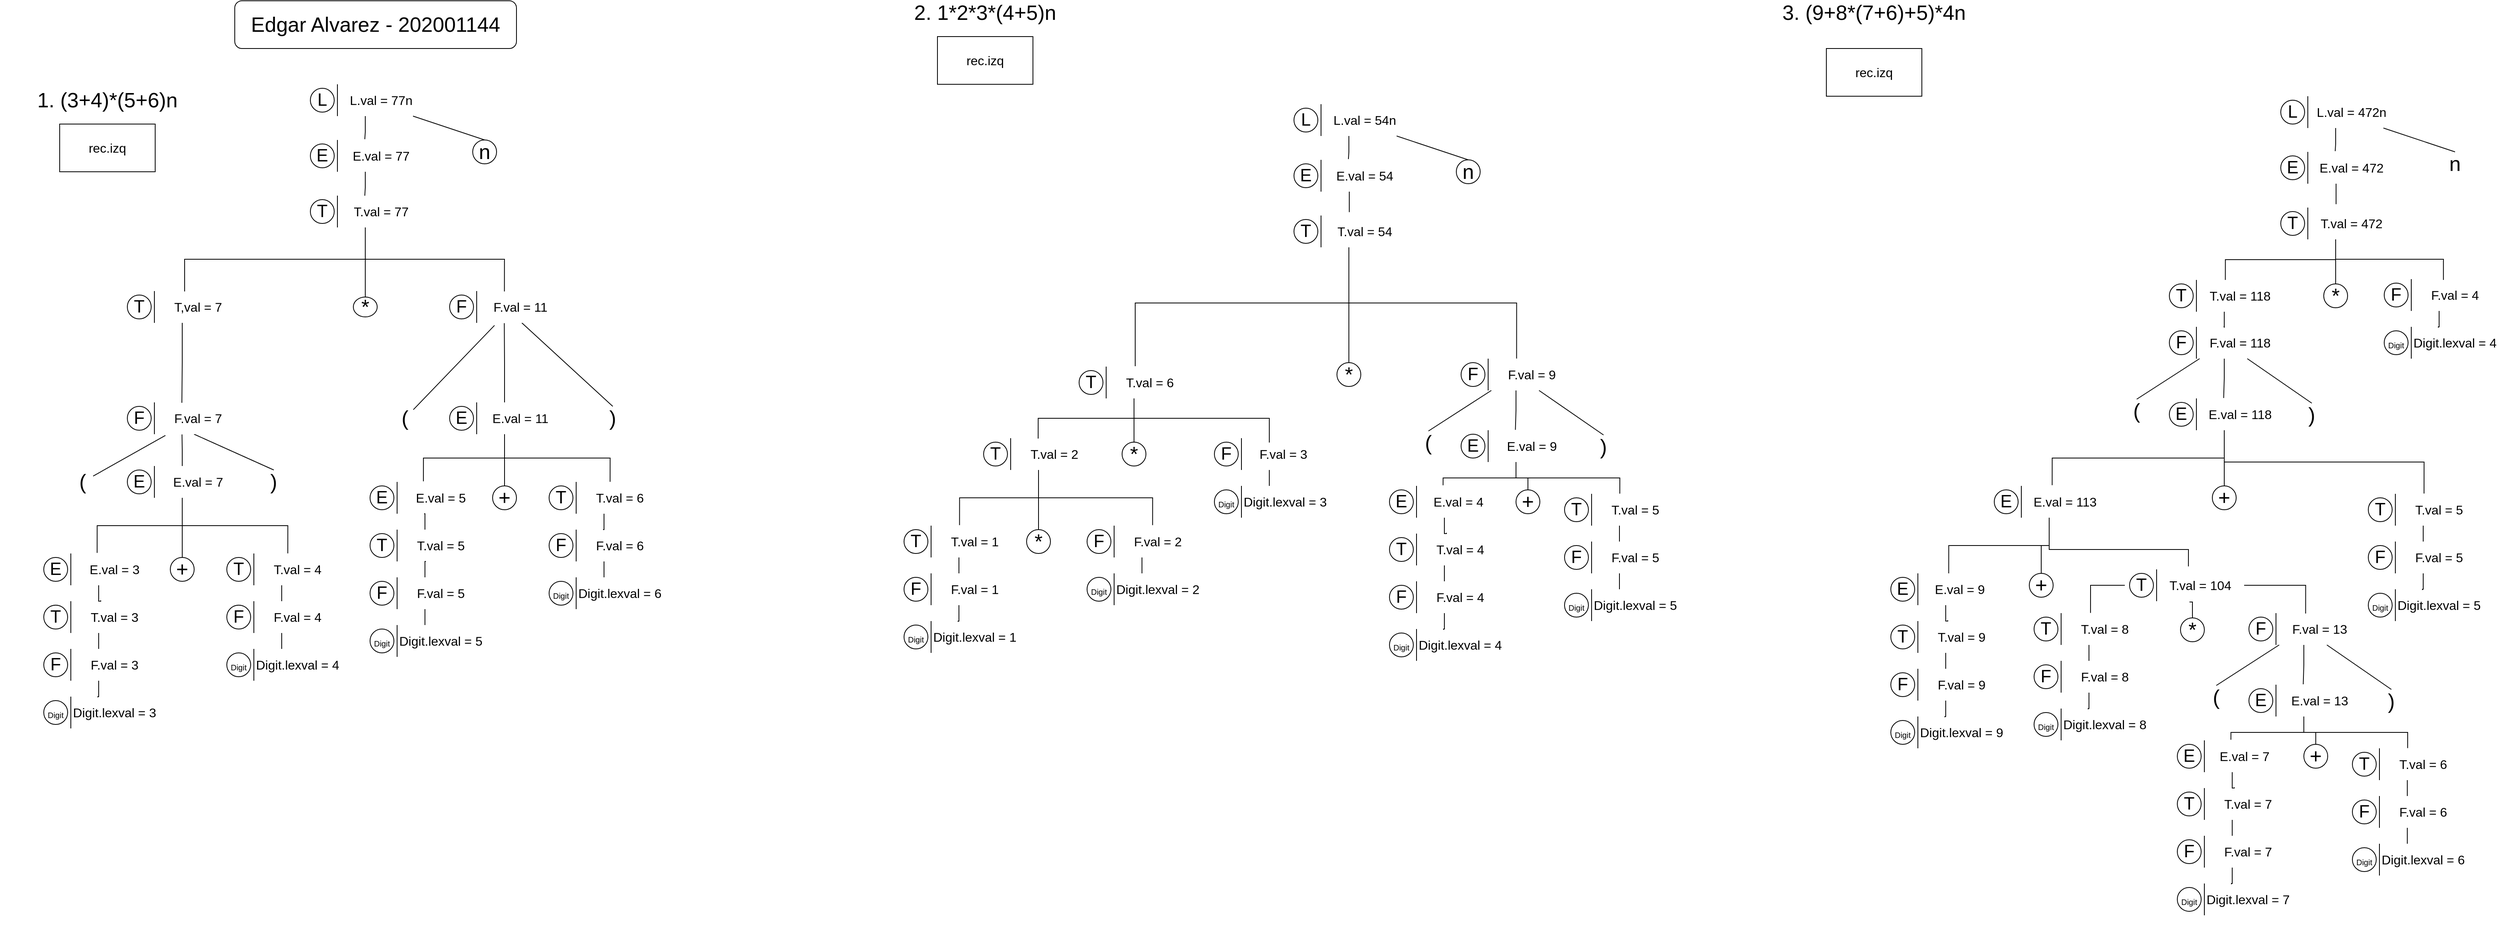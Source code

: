 <mxfile version="23.1.2" type="github">
  <diagram name="Page-1" id="WxYNuzR10Bx6IO7obS8N">
    <mxGraphModel dx="1956" dy="1022" grid="1" gridSize="10" guides="1" tooltips="1" connect="1" arrows="1" fold="1" page="1" pageScale="1" pageWidth="1100" pageHeight="1300" math="0" shadow="0">
      <root>
        <mxCell id="0" />
        <mxCell id="1" parent="0" />
        <mxCell id="Tgwq1FtrqXeGLXQHGkA8-4" value="1. (3+4)*(5+6)n" style="text;html=1;strokeColor=none;fillColor=none;align=center;verticalAlign=middle;whiteSpace=wrap;rounded=0;fontFamily=Helvetica;fontSize=26;fontColor=default;" parent="1" vertex="1">
          <mxGeometry x="30" y="160" width="270" height="30" as="geometry" />
        </mxCell>
        <mxCell id="Tgwq1FtrqXeGLXQHGkA8-94" value="" style="group" parent="1" vertex="1" connectable="0">
          <mxGeometry x="79" y="925" width="150" height="40" as="geometry" />
        </mxCell>
        <mxCell id="Tgwq1FtrqXeGLXQHGkA8-95" value="" style="shape=table;startSize=0;container=1;collapsible=0;childLayout=tableLayout;fontSize=16;strokeColor=default;align=center;verticalAlign=middle;fontFamily=Helvetica;fontColor=default;fillColor=default;html=1;rowLines=0;columnLines=1;swimlaneBody=1;swimlaneHead=1;horizontal=1;top=0;bottom=0;left=0;right=0;" parent="Tgwq1FtrqXeGLXQHGkA8-94" vertex="1">
          <mxGeometry width="150" height="40" as="geometry" />
        </mxCell>
        <mxCell id="Tgwq1FtrqXeGLXQHGkA8-96" value="" style="shape=tableRow;horizontal=0;startSize=0;swimlaneHead=0;swimlaneBody=0;strokeColor=inherit;top=0;left=0;bottom=0;right=0;collapsible=0;dropTarget=0;fillColor=none;points=[[0,0.5],[1,0.5]];portConstraint=eastwest;fontSize=16;align=center;verticalAlign=middle;fontFamily=Helvetica;fontColor=default;html=1;" parent="Tgwq1FtrqXeGLXQHGkA8-95" vertex="1">
          <mxGeometry width="150" height="40" as="geometry" />
        </mxCell>
        <mxCell id="Tgwq1FtrqXeGLXQHGkA8-97" value="" style="shape=partialRectangle;html=1;whiteSpace=wrap;connectable=0;strokeColor=inherit;overflow=hidden;fillColor=none;top=0;left=0;bottom=0;right=0;pointerEvents=1;fontSize=16;align=center;verticalAlign=middle;fontFamily=Helvetica;fontColor=default;" parent="Tgwq1FtrqXeGLXQHGkA8-96" vertex="1">
          <mxGeometry width="40" height="40" as="geometry">
            <mxRectangle width="40" height="40" as="alternateBounds" />
          </mxGeometry>
        </mxCell>
        <mxCell id="Tgwq1FtrqXeGLXQHGkA8-98" value="Digit.lexval = 3" style="shape=partialRectangle;html=1;whiteSpace=wrap;connectable=0;strokeColor=inherit;overflow=hidden;fillColor=none;top=0;left=0;bottom=0;right=0;pointerEvents=1;fontSize=16;align=center;verticalAlign=middle;fontFamily=Helvetica;fontColor=default;" parent="Tgwq1FtrqXeGLXQHGkA8-96" vertex="1">
          <mxGeometry x="40" width="110" height="40" as="geometry">
            <mxRectangle width="110" height="40" as="alternateBounds" />
          </mxGeometry>
        </mxCell>
        <mxCell id="Tgwq1FtrqXeGLXQHGkA8-99" value="&lt;font style=&quot;font-size: 10px;&quot;&gt;Digit&lt;/font&gt;" style="ellipse;whiteSpace=wrap;html=1;fontSize=22;align=center;verticalAlign=middle;" parent="Tgwq1FtrqXeGLXQHGkA8-94" vertex="1">
          <mxGeometry x="6" y="5" width="30" height="30" as="geometry" />
        </mxCell>
        <mxCell id="Tgwq1FtrqXeGLXQHGkA8-118" value="" style="group" parent="1" vertex="1" connectable="0">
          <mxGeometry x="79" y="865" width="150" height="40" as="geometry" />
        </mxCell>
        <mxCell id="Tgwq1FtrqXeGLXQHGkA8-119" value="" style="shape=table;startSize=0;container=1;collapsible=0;childLayout=tableLayout;fontSize=16;strokeColor=default;align=center;verticalAlign=middle;fontFamily=Helvetica;fontColor=default;fillColor=default;html=1;rowLines=0;columnLines=1;swimlaneBody=1;swimlaneHead=1;horizontal=1;top=0;bottom=0;left=0;right=0;" parent="Tgwq1FtrqXeGLXQHGkA8-118" vertex="1">
          <mxGeometry width="150" height="40" as="geometry" />
        </mxCell>
        <mxCell id="Tgwq1FtrqXeGLXQHGkA8-120" value="" style="shape=tableRow;horizontal=0;startSize=0;swimlaneHead=0;swimlaneBody=0;strokeColor=inherit;top=0;left=0;bottom=0;right=0;collapsible=0;dropTarget=0;fillColor=none;points=[[0,0.5],[1,0.5]];portConstraint=eastwest;fontSize=16;align=center;verticalAlign=middle;fontFamily=Helvetica;fontColor=default;html=1;" parent="Tgwq1FtrqXeGLXQHGkA8-119" vertex="1">
          <mxGeometry width="150" height="40" as="geometry" />
        </mxCell>
        <mxCell id="Tgwq1FtrqXeGLXQHGkA8-121" value="F." style="shape=partialRectangle;html=1;whiteSpace=wrap;connectable=0;strokeColor=inherit;overflow=hidden;fillColor=none;top=0;left=0;bottom=0;right=0;pointerEvents=1;fontSize=16;align=center;verticalAlign=middle;fontFamily=Helvetica;fontColor=default;" parent="Tgwq1FtrqXeGLXQHGkA8-120" vertex="1">
          <mxGeometry width="40" height="40" as="geometry">
            <mxRectangle width="40" height="40" as="alternateBounds" />
          </mxGeometry>
        </mxCell>
        <mxCell id="Tgwq1FtrqXeGLXQHGkA8-122" value="F.val = 3" style="shape=partialRectangle;html=1;whiteSpace=wrap;connectable=0;strokeColor=inherit;overflow=hidden;fillColor=none;top=0;left=0;bottom=0;right=0;pointerEvents=1;fontSize=16;align=center;verticalAlign=middle;fontFamily=Helvetica;fontColor=default;" parent="Tgwq1FtrqXeGLXQHGkA8-120" vertex="1">
          <mxGeometry x="40" width="110" height="40" as="geometry">
            <mxRectangle width="110" height="40" as="alternateBounds" />
          </mxGeometry>
        </mxCell>
        <mxCell id="Tgwq1FtrqXeGLXQHGkA8-123" value="F" style="ellipse;whiteSpace=wrap;html=1;fontSize=22;" parent="Tgwq1FtrqXeGLXQHGkA8-118" vertex="1">
          <mxGeometry x="6" y="5" width="30" height="30" as="geometry" />
        </mxCell>
        <mxCell id="Tgwq1FtrqXeGLXQHGkA8-124" value="" style="group;flipV=1;" parent="1" vertex="1" connectable="0">
          <mxGeometry x="79" y="805" width="150" height="40" as="geometry" />
        </mxCell>
        <mxCell id="Tgwq1FtrqXeGLXQHGkA8-125" value="" style="shape=table;startSize=0;container=1;collapsible=0;childLayout=tableLayout;fontSize=16;strokeColor=default;align=center;verticalAlign=middle;fontFamily=Helvetica;fontColor=default;fillColor=default;html=1;rowLines=0;columnLines=1;swimlaneBody=1;swimlaneHead=1;horizontal=1;top=0;bottom=0;left=0;right=0;" parent="Tgwq1FtrqXeGLXQHGkA8-124" vertex="1">
          <mxGeometry width="150" height="40" as="geometry" />
        </mxCell>
        <mxCell id="Tgwq1FtrqXeGLXQHGkA8-126" value="" style="shape=tableRow;horizontal=0;startSize=0;swimlaneHead=0;swimlaneBody=0;strokeColor=inherit;top=0;left=0;bottom=0;right=0;collapsible=0;dropTarget=0;fillColor=none;points=[[0,0.5],[1,0.5]];portConstraint=eastwest;fontSize=16;align=center;verticalAlign=middle;fontFamily=Helvetica;fontColor=default;html=1;" parent="Tgwq1FtrqXeGLXQHGkA8-125" vertex="1">
          <mxGeometry width="150" height="40" as="geometry" />
        </mxCell>
        <mxCell id="Tgwq1FtrqXeGLXQHGkA8-127" value="T" style="shape=partialRectangle;html=1;whiteSpace=wrap;connectable=0;strokeColor=inherit;overflow=hidden;fillColor=none;top=0;left=0;bottom=0;right=0;pointerEvents=1;fontSize=16;align=center;verticalAlign=middle;fontFamily=Helvetica;fontColor=default;" parent="Tgwq1FtrqXeGLXQHGkA8-126" vertex="1">
          <mxGeometry width="40" height="40" as="geometry">
            <mxRectangle width="40" height="40" as="alternateBounds" />
          </mxGeometry>
        </mxCell>
        <mxCell id="Tgwq1FtrqXeGLXQHGkA8-128" value="T.val = 3" style="shape=partialRectangle;html=1;whiteSpace=wrap;connectable=0;strokeColor=inherit;overflow=hidden;fillColor=none;top=0;left=0;bottom=0;right=0;pointerEvents=1;fontSize=16;align=center;verticalAlign=middle;fontFamily=Helvetica;fontColor=default;" parent="Tgwq1FtrqXeGLXQHGkA8-126" vertex="1">
          <mxGeometry x="40" width="110" height="40" as="geometry">
            <mxRectangle width="110" height="40" as="alternateBounds" />
          </mxGeometry>
        </mxCell>
        <mxCell id="Tgwq1FtrqXeGLXQHGkA8-129" value="T" style="ellipse;whiteSpace=wrap;html=1;fontSize=22;" parent="Tgwq1FtrqXeGLXQHGkA8-124" vertex="1">
          <mxGeometry x="6" y="5" width="30" height="30" as="geometry" />
        </mxCell>
        <mxCell id="Tgwq1FtrqXeGLXQHGkA8-130" value="" style="group;flipV=1;" parent="1" vertex="1" connectable="0">
          <mxGeometry x="79" y="745" width="150" height="40" as="geometry" />
        </mxCell>
        <mxCell id="Tgwq1FtrqXeGLXQHGkA8-131" value="" style="shape=table;startSize=0;container=1;collapsible=0;childLayout=tableLayout;fontSize=16;strokeColor=default;align=center;verticalAlign=middle;fontFamily=Helvetica;fontColor=default;fillColor=default;html=1;rowLines=0;columnLines=1;swimlaneBody=1;swimlaneHead=1;horizontal=1;top=0;bottom=0;left=0;right=0;" parent="Tgwq1FtrqXeGLXQHGkA8-130" vertex="1">
          <mxGeometry width="150" height="40" as="geometry" />
        </mxCell>
        <mxCell id="Tgwq1FtrqXeGLXQHGkA8-132" value="" style="shape=tableRow;horizontal=0;startSize=0;swimlaneHead=0;swimlaneBody=0;strokeColor=inherit;top=0;left=0;bottom=0;right=0;collapsible=0;dropTarget=0;fillColor=none;points=[[0,0.5],[1,0.5]];portConstraint=eastwest;fontSize=16;align=center;verticalAlign=middle;fontFamily=Helvetica;fontColor=default;html=1;" parent="Tgwq1FtrqXeGLXQHGkA8-131" vertex="1">
          <mxGeometry width="150" height="40" as="geometry" />
        </mxCell>
        <mxCell id="Tgwq1FtrqXeGLXQHGkA8-133" value="" style="shape=partialRectangle;html=1;whiteSpace=wrap;connectable=0;strokeColor=inherit;overflow=hidden;fillColor=none;top=0;left=0;bottom=0;right=0;pointerEvents=1;fontSize=16;align=center;verticalAlign=middle;fontFamily=Helvetica;fontColor=default;" parent="Tgwq1FtrqXeGLXQHGkA8-132" vertex="1">
          <mxGeometry width="40" height="40" as="geometry">
            <mxRectangle width="40" height="40" as="alternateBounds" />
          </mxGeometry>
        </mxCell>
        <mxCell id="Tgwq1FtrqXeGLXQHGkA8-134" value="E.val = 3" style="shape=partialRectangle;html=1;whiteSpace=wrap;connectable=0;strokeColor=inherit;overflow=hidden;fillColor=none;top=0;left=0;bottom=0;right=0;pointerEvents=1;fontSize=16;align=center;verticalAlign=middle;fontFamily=Helvetica;fontColor=default;" parent="Tgwq1FtrqXeGLXQHGkA8-132" vertex="1">
          <mxGeometry x="40" width="110" height="40" as="geometry">
            <mxRectangle width="110" height="40" as="alternateBounds" />
          </mxGeometry>
        </mxCell>
        <mxCell id="Tgwq1FtrqXeGLXQHGkA8-135" value="E" style="ellipse;whiteSpace=wrap;html=1;fontSize=22;" parent="Tgwq1FtrqXeGLXQHGkA8-130" vertex="1">
          <mxGeometry x="6" y="5" width="30" height="30" as="geometry" />
        </mxCell>
        <mxCell id="Tgwq1FtrqXeGLXQHGkA8-137" value="" style="shape=table;startSize=0;container=1;collapsible=0;childLayout=tableLayout;fontSize=16;strokeColor=default;align=center;verticalAlign=middle;fontFamily=Helvetica;fontColor=default;fillColor=default;html=1;rowLines=0;columnLines=1;swimlaneBody=1;swimlaneHead=1;horizontal=1;top=0;bottom=0;left=0;right=0;" parent="1" vertex="1">
          <mxGeometry x="309" y="805" width="150" height="40" as="geometry" />
        </mxCell>
        <mxCell id="Tgwq1FtrqXeGLXQHGkA8-138" value="" style="shape=tableRow;horizontal=0;startSize=0;swimlaneHead=0;swimlaneBody=0;strokeColor=inherit;top=0;left=0;bottom=0;right=0;collapsible=0;dropTarget=0;fillColor=none;points=[[0,0.5],[1,0.5]];portConstraint=eastwest;fontSize=16;align=center;verticalAlign=middle;fontFamily=Helvetica;fontColor=default;html=1;" parent="Tgwq1FtrqXeGLXQHGkA8-137" vertex="1">
          <mxGeometry width="150" height="40" as="geometry" />
        </mxCell>
        <mxCell id="Tgwq1FtrqXeGLXQHGkA8-139" value="F." style="shape=partialRectangle;html=1;whiteSpace=wrap;connectable=0;strokeColor=inherit;overflow=hidden;fillColor=none;top=0;left=0;bottom=0;right=0;pointerEvents=1;fontSize=16;align=center;verticalAlign=middle;fontFamily=Helvetica;fontColor=default;" parent="Tgwq1FtrqXeGLXQHGkA8-138" vertex="1">
          <mxGeometry width="40" height="40" as="geometry">
            <mxRectangle width="40" height="40" as="alternateBounds" />
          </mxGeometry>
        </mxCell>
        <mxCell id="Tgwq1FtrqXeGLXQHGkA8-140" value="F.val = 4" style="shape=partialRectangle;html=1;whiteSpace=wrap;connectable=0;strokeColor=inherit;overflow=hidden;fillColor=none;top=0;left=0;bottom=0;right=0;pointerEvents=1;fontSize=16;align=center;verticalAlign=middle;fontFamily=Helvetica;fontColor=default;" parent="Tgwq1FtrqXeGLXQHGkA8-138" vertex="1">
          <mxGeometry x="40" width="110" height="40" as="geometry">
            <mxRectangle width="110" height="40" as="alternateBounds" />
          </mxGeometry>
        </mxCell>
        <mxCell id="Tgwq1FtrqXeGLXQHGkA8-141" value="F" style="ellipse;whiteSpace=wrap;html=1;fontSize=22;" parent="1" vertex="1">
          <mxGeometry x="315" y="810" width="30" height="30" as="geometry" />
        </mxCell>
        <mxCell id="Tgwq1FtrqXeGLXQHGkA8-143" value="" style="shape=table;startSize=0;container=1;collapsible=0;childLayout=tableLayout;fontSize=16;strokeColor=default;align=center;verticalAlign=middle;fontFamily=Helvetica;fontColor=default;fillColor=default;html=1;rowLines=0;columnLines=1;swimlaneBody=1;swimlaneHead=1;horizontal=1;top=0;bottom=0;left=0;right=0;" parent="1" vertex="1">
          <mxGeometry x="309" y="745" width="150" height="40" as="geometry" />
        </mxCell>
        <mxCell id="Tgwq1FtrqXeGLXQHGkA8-144" value="" style="shape=tableRow;horizontal=0;startSize=0;swimlaneHead=0;swimlaneBody=0;strokeColor=inherit;top=0;left=0;bottom=0;right=0;collapsible=0;dropTarget=0;fillColor=none;points=[[0,0.5],[1,0.5]];portConstraint=eastwest;fontSize=16;align=center;verticalAlign=middle;fontFamily=Helvetica;fontColor=default;html=1;" parent="Tgwq1FtrqXeGLXQHGkA8-143" vertex="1">
          <mxGeometry width="150" height="40" as="geometry" />
        </mxCell>
        <mxCell id="Tgwq1FtrqXeGLXQHGkA8-145" value="T" style="shape=partialRectangle;html=1;whiteSpace=wrap;connectable=0;strokeColor=inherit;overflow=hidden;fillColor=none;top=0;left=0;bottom=0;right=0;pointerEvents=1;fontSize=16;align=center;verticalAlign=middle;fontFamily=Helvetica;fontColor=default;" parent="Tgwq1FtrqXeGLXQHGkA8-144" vertex="1">
          <mxGeometry width="40" height="40" as="geometry">
            <mxRectangle width="40" height="40" as="alternateBounds" />
          </mxGeometry>
        </mxCell>
        <mxCell id="Tgwq1FtrqXeGLXQHGkA8-146" value="T.val = 4" style="shape=partialRectangle;html=1;whiteSpace=wrap;connectable=0;strokeColor=inherit;overflow=hidden;fillColor=none;top=0;left=0;bottom=0;right=0;pointerEvents=1;fontSize=16;align=center;verticalAlign=middle;fontFamily=Helvetica;fontColor=default;" parent="Tgwq1FtrqXeGLXQHGkA8-144" vertex="1">
          <mxGeometry x="40" width="110" height="40" as="geometry">
            <mxRectangle width="110" height="40" as="alternateBounds" />
          </mxGeometry>
        </mxCell>
        <mxCell id="Tgwq1FtrqXeGLXQHGkA8-147" value="T" style="ellipse;whiteSpace=wrap;html=1;fontSize=22;" parent="1" vertex="1">
          <mxGeometry x="315" y="750" width="30" height="30" as="geometry" />
        </mxCell>
        <mxCell id="Tgwq1FtrqXeGLXQHGkA8-154" value="" style="group" parent="1" vertex="1" connectable="0">
          <mxGeometry x="309" y="865" width="150" height="40" as="geometry" />
        </mxCell>
        <mxCell id="Tgwq1FtrqXeGLXQHGkA8-155" value="" style="shape=table;startSize=0;container=1;collapsible=0;childLayout=tableLayout;fontSize=16;strokeColor=default;align=center;verticalAlign=middle;fontFamily=Helvetica;fontColor=default;fillColor=default;html=1;rowLines=0;columnLines=1;swimlaneBody=1;swimlaneHead=1;horizontal=1;top=0;bottom=0;left=0;right=0;" parent="Tgwq1FtrqXeGLXQHGkA8-154" vertex="1">
          <mxGeometry width="150" height="40" as="geometry" />
        </mxCell>
        <mxCell id="Tgwq1FtrqXeGLXQHGkA8-156" value="" style="shape=tableRow;horizontal=0;startSize=0;swimlaneHead=0;swimlaneBody=0;strokeColor=inherit;top=0;left=0;bottom=0;right=0;collapsible=0;dropTarget=0;fillColor=none;points=[[0,0.5],[1,0.5]];portConstraint=eastwest;fontSize=16;align=center;verticalAlign=middle;fontFamily=Helvetica;fontColor=default;html=1;" parent="Tgwq1FtrqXeGLXQHGkA8-155" vertex="1">
          <mxGeometry width="150" height="40" as="geometry" />
        </mxCell>
        <mxCell id="Tgwq1FtrqXeGLXQHGkA8-157" value="" style="shape=partialRectangle;html=1;whiteSpace=wrap;connectable=0;strokeColor=inherit;overflow=hidden;fillColor=none;top=0;left=0;bottom=0;right=0;pointerEvents=1;fontSize=16;align=center;verticalAlign=middle;fontFamily=Helvetica;fontColor=default;" parent="Tgwq1FtrqXeGLXQHGkA8-156" vertex="1">
          <mxGeometry width="40" height="40" as="geometry">
            <mxRectangle width="40" height="40" as="alternateBounds" />
          </mxGeometry>
        </mxCell>
        <mxCell id="Tgwq1FtrqXeGLXQHGkA8-158" value="Digit.lexval = 4" style="shape=partialRectangle;html=1;whiteSpace=wrap;connectable=0;strokeColor=inherit;overflow=hidden;fillColor=none;top=0;left=0;bottom=0;right=0;pointerEvents=1;fontSize=16;align=center;verticalAlign=middle;fontFamily=Helvetica;fontColor=default;" parent="Tgwq1FtrqXeGLXQHGkA8-156" vertex="1">
          <mxGeometry x="40" width="110" height="40" as="geometry">
            <mxRectangle width="110" height="40" as="alternateBounds" />
          </mxGeometry>
        </mxCell>
        <mxCell id="Tgwq1FtrqXeGLXQHGkA8-159" value="&lt;font style=&quot;font-size: 10px;&quot;&gt;Digit&lt;/font&gt;" style="ellipse;whiteSpace=wrap;html=1;fontSize=22;align=center;verticalAlign=middle;" parent="Tgwq1FtrqXeGLXQHGkA8-154" vertex="1">
          <mxGeometry x="6" y="5" width="30" height="30" as="geometry" />
        </mxCell>
        <mxCell id="Tgwq1FtrqXeGLXQHGkA8-160" value="+" style="ellipse;whiteSpace=wrap;html=1;fontSize=26;pointerEvents=1;strokeColor=inherit;align=center;verticalAlign=middle;fontFamily=Helvetica;fontColor=default;fillColor=none;" parent="1" vertex="1">
          <mxGeometry x="244" y="750" width="30" height="30" as="geometry" />
        </mxCell>
        <mxCell id="Tgwq1FtrqXeGLXQHGkA8-161" value="" style="group" parent="1" vertex="1" connectable="0">
          <mxGeometry x="184" y="635" width="150" height="40" as="geometry" />
        </mxCell>
        <mxCell id="Tgwq1FtrqXeGLXQHGkA8-162" value="" style="shape=table;startSize=0;container=1;collapsible=0;childLayout=tableLayout;fontSize=16;strokeColor=default;align=center;verticalAlign=middle;fontFamily=Helvetica;fontColor=default;fillColor=default;html=1;rowLines=0;columnLines=1;swimlaneBody=1;swimlaneHead=1;horizontal=1;top=0;bottom=0;left=0;right=0;" parent="Tgwq1FtrqXeGLXQHGkA8-161" vertex="1">
          <mxGeometry width="150" height="40" as="geometry" />
        </mxCell>
        <mxCell id="Tgwq1FtrqXeGLXQHGkA8-163" value="" style="shape=tableRow;horizontal=0;startSize=0;swimlaneHead=0;swimlaneBody=0;strokeColor=inherit;top=0;left=0;bottom=0;right=0;collapsible=0;dropTarget=0;fillColor=none;points=[[0,0.5],[1,0.5]];portConstraint=eastwest;fontSize=16;align=center;verticalAlign=middle;fontFamily=Helvetica;fontColor=default;html=1;" parent="Tgwq1FtrqXeGLXQHGkA8-162" vertex="1">
          <mxGeometry width="150" height="40" as="geometry" />
        </mxCell>
        <mxCell id="Tgwq1FtrqXeGLXQHGkA8-164" value="" style="shape=partialRectangle;html=1;whiteSpace=wrap;connectable=0;strokeColor=inherit;overflow=hidden;fillColor=none;top=0;left=0;bottom=0;right=0;pointerEvents=1;fontSize=16;align=center;verticalAlign=middle;fontFamily=Helvetica;fontColor=default;" parent="Tgwq1FtrqXeGLXQHGkA8-163" vertex="1">
          <mxGeometry width="40" height="40" as="geometry">
            <mxRectangle width="40" height="40" as="alternateBounds" />
          </mxGeometry>
        </mxCell>
        <mxCell id="Tgwq1FtrqXeGLXQHGkA8-165" value="E.val = 7" style="shape=partialRectangle;html=1;whiteSpace=wrap;connectable=0;strokeColor=inherit;overflow=hidden;fillColor=none;top=0;left=0;bottom=0;right=0;pointerEvents=1;fontSize=16;align=center;verticalAlign=middle;fontFamily=Helvetica;fontColor=default;" parent="Tgwq1FtrqXeGLXQHGkA8-163" vertex="1">
          <mxGeometry x="40" width="110" height="40" as="geometry">
            <mxRectangle width="110" height="40" as="alternateBounds" />
          </mxGeometry>
        </mxCell>
        <mxCell id="Tgwq1FtrqXeGLXQHGkA8-166" value="E" style="ellipse;whiteSpace=wrap;html=1;fontSize=22;" parent="Tgwq1FtrqXeGLXQHGkA8-161" vertex="1">
          <mxGeometry x="6" y="5" width="30" height="30" as="geometry" />
        </mxCell>
        <mxCell id="Tgwq1FtrqXeGLXQHGkA8-169" style="edgeStyle=orthogonalEdgeStyle;rounded=0;orthogonalLoop=1;jettySize=auto;html=1;entryX=0.487;entryY=-0.02;entryDx=0;entryDy=0;entryPerimeter=0;fontFamily=Helvetica;fontSize=16;fontColor=default;endArrow=none;endFill=0;" parent="1" source="Tgwq1FtrqXeGLXQHGkA8-162" target="Tgwq1FtrqXeGLXQHGkA8-132" edge="1">
          <mxGeometry relative="1" as="geometry" />
        </mxCell>
        <mxCell id="Tgwq1FtrqXeGLXQHGkA8-170" style="edgeStyle=orthogonalEdgeStyle;rounded=0;orthogonalLoop=1;jettySize=auto;html=1;entryX=0.551;entryY=-0.003;entryDx=0;entryDy=0;entryPerimeter=0;fontFamily=Helvetica;fontSize=16;fontColor=default;endArrow=none;endFill=0;" parent="1" source="Tgwq1FtrqXeGLXQHGkA8-162" target="Tgwq1FtrqXeGLXQHGkA8-144" edge="1">
          <mxGeometry relative="1" as="geometry" />
        </mxCell>
        <mxCell id="Tgwq1FtrqXeGLXQHGkA8-171" style="edgeStyle=orthogonalEdgeStyle;rounded=0;orthogonalLoop=1;jettySize=auto;html=1;entryX=0.5;entryY=0;entryDx=0;entryDy=0;fontFamily=Helvetica;fontSize=16;fontColor=default;endArrow=none;endFill=0;" parent="1" source="Tgwq1FtrqXeGLXQHGkA8-162" target="Tgwq1FtrqXeGLXQHGkA8-160" edge="1">
          <mxGeometry relative="1" as="geometry" />
        </mxCell>
        <mxCell id="Tgwq1FtrqXeGLXQHGkA8-194" value="(" style="ellipse;whiteSpace=wrap;html=1;fontSize=26;pointerEvents=1;strokeColor=none;align=center;verticalAlign=middle;fontFamily=Helvetica;fontColor=default;fillColor=none;" parent="1" vertex="1">
          <mxGeometry x="119.0" y="640.0" width="30" height="30" as="geometry" />
        </mxCell>
        <mxCell id="Tgwq1FtrqXeGLXQHGkA8-195" value=")" style="ellipse;whiteSpace=wrap;html=1;fontSize=26;pointerEvents=1;strokeColor=none;align=center;verticalAlign=middle;fontFamily=Helvetica;fontColor=default;fillColor=none;" parent="1" vertex="1">
          <mxGeometry x="359.0" y="640.0" width="30" height="30" as="geometry" />
        </mxCell>
        <mxCell id="Tgwq1FtrqXeGLXQHGkA8-196" style="shape=connector;rounded=0;orthogonalLoop=1;jettySize=auto;html=1;labelBackgroundColor=default;strokeColor=default;align=center;verticalAlign=middle;fontFamily=Helvetica;fontSize=16;fontColor=default;endArrow=none;endFill=0;exitX=0.359;exitY=1.04;exitDx=0;exitDy=0;exitPerimeter=0;" parent="1" source="Tgwq1FtrqXeGLXQHGkA8-203" target="Tgwq1FtrqXeGLXQHGkA8-194" edge="1">
          <mxGeometry relative="1" as="geometry">
            <mxPoint x="184" y="575.0" as="sourcePoint" />
          </mxGeometry>
        </mxCell>
        <mxCell id="Tgwq1FtrqXeGLXQHGkA8-197" style="shape=connector;rounded=0;orthogonalLoop=1;jettySize=auto;html=1;entryX=0.5;entryY=0;entryDx=0;entryDy=0;labelBackgroundColor=default;strokeColor=default;align=center;verticalAlign=middle;fontFamily=Helvetica;fontSize=16;fontColor=default;endArrow=none;endFill=0;exitX=0.599;exitY=1;exitDx=0;exitDy=0;exitPerimeter=0;" parent="1" source="Tgwq1FtrqXeGLXQHGkA8-203" target="Tgwq1FtrqXeGLXQHGkA8-195" edge="1">
          <mxGeometry relative="1" as="geometry">
            <mxPoint x="334" y="575.0" as="sourcePoint" />
          </mxGeometry>
        </mxCell>
        <mxCell id="Tgwq1FtrqXeGLXQHGkA8-201" value="" style="group;pointerEvents=1;strokeColor=none;align=center;verticalAlign=middle;fontFamily=Helvetica;fontSize=16;fontColor=default;fillColor=none;html=1;" parent="1" vertex="1" connectable="0">
          <mxGeometry x="184" y="555" width="150" height="40" as="geometry" />
        </mxCell>
        <mxCell id="Tgwq1FtrqXeGLXQHGkA8-202" value="" style="shape=table;startSize=0;container=1;collapsible=0;childLayout=tableLayout;fontSize=16;strokeColor=default;align=center;verticalAlign=middle;fontFamily=Helvetica;fontColor=default;fillColor=default;html=1;rowLines=0;columnLines=1;swimlaneBody=0;swimlaneHead=0;horizontal=0;top=0;bottom=0;left=0;right=0;pointerEvents=1;swimlaneLine=1;" parent="Tgwq1FtrqXeGLXQHGkA8-201" vertex="1">
          <mxGeometry width="150" height="40" as="geometry" />
        </mxCell>
        <mxCell id="Tgwq1FtrqXeGLXQHGkA8-203" value="" style="shape=tableRow;horizontal=0;startSize=0;swimlaneHead=0;swimlaneBody=0;strokeColor=inherit;top=0;left=0;bottom=0;right=0;collapsible=0;dropTarget=0;fillColor=none;points=[[0,0.5],[1,0.5]];portConstraint=eastwest;fontSize=16;align=center;verticalAlign=middle;fontFamily=Helvetica;fontColor=default;html=1;pointerEvents=1;" parent="Tgwq1FtrqXeGLXQHGkA8-202" vertex="1">
          <mxGeometry width="150" height="40" as="geometry" />
        </mxCell>
        <mxCell id="Tgwq1FtrqXeGLXQHGkA8-204" value="" style="shape=partialRectangle;html=1;whiteSpace=wrap;connectable=0;strokeColor=inherit;overflow=hidden;fillColor=none;top=0;left=0;bottom=0;right=0;pointerEvents=1;fontSize=16;align=center;verticalAlign=middle;fontFamily=Helvetica;fontColor=default;" parent="Tgwq1FtrqXeGLXQHGkA8-203" vertex="1">
          <mxGeometry width="40" height="40" as="geometry">
            <mxRectangle width="40" height="40" as="alternateBounds" />
          </mxGeometry>
        </mxCell>
        <mxCell id="Tgwq1FtrqXeGLXQHGkA8-205" value="F.val = 7" style="shape=partialRectangle;html=1;whiteSpace=wrap;connectable=0;strokeColor=inherit;overflow=hidden;fillColor=none;top=0;left=0;bottom=0;right=0;pointerEvents=1;fontSize=16;align=center;verticalAlign=middle;fontFamily=Helvetica;fontColor=default;" parent="Tgwq1FtrqXeGLXQHGkA8-203" vertex="1">
          <mxGeometry x="40" width="110" height="40" as="geometry">
            <mxRectangle width="110" height="40" as="alternateBounds" />
          </mxGeometry>
        </mxCell>
        <mxCell id="Tgwq1FtrqXeGLXQHGkA8-206" value="F" style="ellipse;whiteSpace=wrap;html=1;fontSize=22;pointerEvents=1;strokeColor=default;align=center;verticalAlign=middle;fontFamily=Helvetica;fontColor=default;fillColor=none;" parent="Tgwq1FtrqXeGLXQHGkA8-201" vertex="1">
          <mxGeometry x="6" y="5" width="30" height="30" as="geometry" />
        </mxCell>
        <mxCell id="Tgwq1FtrqXeGLXQHGkA8-227" style="edgeStyle=orthogonalEdgeStyle;shape=connector;rounded=0;orthogonalLoop=1;jettySize=auto;html=1;entryX=0.498;entryY=1.008;entryDx=0;entryDy=0;entryPerimeter=0;labelBackgroundColor=default;strokeColor=default;align=center;verticalAlign=middle;fontFamily=Helvetica;fontSize=16;fontColor=default;endArrow=none;endFill=0;" parent="1" source="Tgwq1FtrqXeGLXQHGkA8-162" target="Tgwq1FtrqXeGLXQHGkA8-203" edge="1">
          <mxGeometry relative="1" as="geometry" />
        </mxCell>
        <mxCell id="Tgwq1FtrqXeGLXQHGkA8-228" value="" style="group;pointerEvents=1;strokeColor=none;align=center;verticalAlign=middle;fontFamily=Helvetica;fontSize=16;fontColor=default;fillColor=none;html=1;" parent="1" vertex="1" connectable="0">
          <mxGeometry x="184" y="415" width="150" height="40" as="geometry" />
        </mxCell>
        <mxCell id="Tgwq1FtrqXeGLXQHGkA8-229" value="" style="shape=table;startSize=0;container=1;collapsible=0;childLayout=tableLayout;fontSize=16;strokeColor=default;align=center;verticalAlign=middle;fontFamily=Helvetica;fontColor=default;fillColor=default;html=1;rowLines=0;columnLines=1;swimlaneBody=1;swimlaneHead=1;horizontal=1;top=0;bottom=0;left=0;right=0;pointerEvents=1;" parent="Tgwq1FtrqXeGLXQHGkA8-228" vertex="1">
          <mxGeometry width="150" height="40" as="geometry" />
        </mxCell>
        <mxCell id="Tgwq1FtrqXeGLXQHGkA8-230" value="" style="shape=tableRow;horizontal=0;startSize=0;swimlaneHead=0;swimlaneBody=0;strokeColor=inherit;top=0;left=0;bottom=0;right=0;collapsible=0;dropTarget=0;fillColor=none;points=[[0,0.5],[1,0.5]];portConstraint=eastwest;fontSize=16;align=center;verticalAlign=middle;fontFamily=Helvetica;fontColor=default;html=1;pointerEvents=1;" parent="Tgwq1FtrqXeGLXQHGkA8-229" vertex="1">
          <mxGeometry width="150" height="40" as="geometry" />
        </mxCell>
        <mxCell id="Tgwq1FtrqXeGLXQHGkA8-231" value="" style="shape=partialRectangle;html=1;whiteSpace=wrap;connectable=0;strokeColor=inherit;overflow=hidden;fillColor=none;top=0;left=0;bottom=0;right=0;pointerEvents=1;fontSize=16;align=center;verticalAlign=middle;fontFamily=Helvetica;fontColor=default;" parent="Tgwq1FtrqXeGLXQHGkA8-230" vertex="1">
          <mxGeometry width="40" height="40" as="geometry">
            <mxRectangle width="40" height="40" as="alternateBounds" />
          </mxGeometry>
        </mxCell>
        <mxCell id="Tgwq1FtrqXeGLXQHGkA8-232" value="T,val = 7" style="shape=partialRectangle;html=1;whiteSpace=wrap;connectable=0;strokeColor=inherit;overflow=hidden;fillColor=none;top=0;left=0;bottom=0;right=0;pointerEvents=1;fontSize=16;align=center;verticalAlign=middle;fontFamily=Helvetica;fontColor=default;" parent="Tgwq1FtrqXeGLXQHGkA8-230" vertex="1">
          <mxGeometry x="40" width="110" height="40" as="geometry">
            <mxRectangle width="110" height="40" as="alternateBounds" />
          </mxGeometry>
        </mxCell>
        <mxCell id="Tgwq1FtrqXeGLXQHGkA8-233" value="T" style="ellipse;whiteSpace=wrap;html=1;fontSize=22;pointerEvents=1;strokeColor=default;align=center;verticalAlign=middle;fontFamily=Helvetica;fontColor=default;fillColor=none;" parent="Tgwq1FtrqXeGLXQHGkA8-228" vertex="1">
          <mxGeometry x="6" y="5" width="30" height="30" as="geometry" />
        </mxCell>
        <mxCell id="Tgwq1FtrqXeGLXQHGkA8-234" value="" style="group" parent="1" vertex="1" connectable="0">
          <mxGeometry x="489" y="835" width="150" height="40" as="geometry" />
        </mxCell>
        <mxCell id="Tgwq1FtrqXeGLXQHGkA8-235" value="" style="shape=table;startSize=0;container=1;collapsible=0;childLayout=tableLayout;fontSize=16;strokeColor=default;align=center;verticalAlign=middle;fontFamily=Helvetica;fontColor=default;fillColor=default;html=1;rowLines=0;columnLines=1;swimlaneBody=1;swimlaneHead=1;horizontal=1;top=0;bottom=0;left=0;right=0;" parent="Tgwq1FtrqXeGLXQHGkA8-234" vertex="1">
          <mxGeometry width="150" height="40" as="geometry" />
        </mxCell>
        <mxCell id="Tgwq1FtrqXeGLXQHGkA8-236" value="" style="shape=tableRow;horizontal=0;startSize=0;swimlaneHead=0;swimlaneBody=0;strokeColor=inherit;top=0;left=0;bottom=0;right=0;collapsible=0;dropTarget=0;fillColor=none;points=[[0,0.5],[1,0.5]];portConstraint=eastwest;fontSize=16;align=center;verticalAlign=middle;fontFamily=Helvetica;fontColor=default;html=1;" parent="Tgwq1FtrqXeGLXQHGkA8-235" vertex="1">
          <mxGeometry width="150" height="40" as="geometry" />
        </mxCell>
        <mxCell id="Tgwq1FtrqXeGLXQHGkA8-237" value="" style="shape=partialRectangle;html=1;whiteSpace=wrap;connectable=0;strokeColor=inherit;overflow=hidden;fillColor=none;top=0;left=0;bottom=0;right=0;pointerEvents=1;fontSize=16;align=center;verticalAlign=middle;fontFamily=Helvetica;fontColor=default;" parent="Tgwq1FtrqXeGLXQHGkA8-236" vertex="1">
          <mxGeometry width="40" height="40" as="geometry">
            <mxRectangle width="40" height="40" as="alternateBounds" />
          </mxGeometry>
        </mxCell>
        <mxCell id="Tgwq1FtrqXeGLXQHGkA8-238" value="Digit.lexval = 5" style="shape=partialRectangle;html=1;whiteSpace=wrap;connectable=0;strokeColor=inherit;overflow=hidden;fillColor=none;top=0;left=0;bottom=0;right=0;pointerEvents=1;fontSize=16;align=center;verticalAlign=middle;fontFamily=Helvetica;fontColor=default;" parent="Tgwq1FtrqXeGLXQHGkA8-236" vertex="1">
          <mxGeometry x="40" width="110" height="40" as="geometry">
            <mxRectangle width="110" height="40" as="alternateBounds" />
          </mxGeometry>
        </mxCell>
        <mxCell id="Tgwq1FtrqXeGLXQHGkA8-239" value="&lt;font style=&quot;font-size: 10px;&quot;&gt;Digit&lt;/font&gt;" style="ellipse;whiteSpace=wrap;html=1;fontSize=22;align=center;verticalAlign=middle;" parent="Tgwq1FtrqXeGLXQHGkA8-234" vertex="1">
          <mxGeometry x="6" y="5" width="30" height="30" as="geometry" />
        </mxCell>
        <mxCell id="Tgwq1FtrqXeGLXQHGkA8-240" value="" style="group" parent="1" vertex="1" connectable="0">
          <mxGeometry x="489" y="775" width="150" height="40" as="geometry" />
        </mxCell>
        <mxCell id="Tgwq1FtrqXeGLXQHGkA8-241" value="" style="shape=table;startSize=0;container=1;collapsible=0;childLayout=tableLayout;fontSize=16;strokeColor=default;align=center;verticalAlign=middle;fontFamily=Helvetica;fontColor=default;fillColor=default;html=1;rowLines=0;columnLines=1;swimlaneBody=1;swimlaneHead=1;horizontal=1;top=0;bottom=0;left=0;right=0;" parent="Tgwq1FtrqXeGLXQHGkA8-240" vertex="1">
          <mxGeometry width="150" height="40" as="geometry" />
        </mxCell>
        <mxCell id="Tgwq1FtrqXeGLXQHGkA8-242" value="" style="shape=tableRow;horizontal=0;startSize=0;swimlaneHead=0;swimlaneBody=0;strokeColor=inherit;top=0;left=0;bottom=0;right=0;collapsible=0;dropTarget=0;fillColor=none;points=[[0,0.5],[1,0.5]];portConstraint=eastwest;fontSize=16;align=center;verticalAlign=middle;fontFamily=Helvetica;fontColor=default;html=1;" parent="Tgwq1FtrqXeGLXQHGkA8-241" vertex="1">
          <mxGeometry width="150" height="40" as="geometry" />
        </mxCell>
        <mxCell id="Tgwq1FtrqXeGLXQHGkA8-243" value="F." style="shape=partialRectangle;html=1;whiteSpace=wrap;connectable=0;strokeColor=inherit;overflow=hidden;fillColor=none;top=0;left=0;bottom=0;right=0;pointerEvents=1;fontSize=16;align=center;verticalAlign=middle;fontFamily=Helvetica;fontColor=default;" parent="Tgwq1FtrqXeGLXQHGkA8-242" vertex="1">
          <mxGeometry width="40" height="40" as="geometry">
            <mxRectangle width="40" height="40" as="alternateBounds" />
          </mxGeometry>
        </mxCell>
        <mxCell id="Tgwq1FtrqXeGLXQHGkA8-244" value="F.val = 5" style="shape=partialRectangle;html=1;whiteSpace=wrap;connectable=0;strokeColor=inherit;overflow=hidden;fillColor=none;top=0;left=0;bottom=0;right=0;pointerEvents=1;fontSize=16;align=center;verticalAlign=middle;fontFamily=Helvetica;fontColor=default;" parent="Tgwq1FtrqXeGLXQHGkA8-242" vertex="1">
          <mxGeometry x="40" width="110" height="40" as="geometry">
            <mxRectangle width="110" height="40" as="alternateBounds" />
          </mxGeometry>
        </mxCell>
        <mxCell id="Tgwq1FtrqXeGLXQHGkA8-245" value="F" style="ellipse;whiteSpace=wrap;html=1;fontSize=22;" parent="Tgwq1FtrqXeGLXQHGkA8-240" vertex="1">
          <mxGeometry x="6" y="5" width="30" height="30" as="geometry" />
        </mxCell>
        <mxCell id="Tgwq1FtrqXeGLXQHGkA8-246" value="" style="group;flipV=1;" parent="1" vertex="1" connectable="0">
          <mxGeometry x="489" y="715" width="150" height="40" as="geometry" />
        </mxCell>
        <mxCell id="Tgwq1FtrqXeGLXQHGkA8-247" value="" style="shape=table;startSize=0;container=1;collapsible=0;childLayout=tableLayout;fontSize=16;strokeColor=default;align=center;verticalAlign=middle;fontFamily=Helvetica;fontColor=default;fillColor=default;html=1;rowLines=0;columnLines=1;swimlaneBody=1;swimlaneHead=1;horizontal=1;top=0;bottom=0;left=0;right=0;" parent="Tgwq1FtrqXeGLXQHGkA8-246" vertex="1">
          <mxGeometry width="150" height="40" as="geometry" />
        </mxCell>
        <mxCell id="Tgwq1FtrqXeGLXQHGkA8-248" value="" style="shape=tableRow;horizontal=0;startSize=0;swimlaneHead=0;swimlaneBody=0;strokeColor=inherit;top=0;left=0;bottom=0;right=0;collapsible=0;dropTarget=0;fillColor=none;points=[[0,0.5],[1,0.5]];portConstraint=eastwest;fontSize=16;align=center;verticalAlign=middle;fontFamily=Helvetica;fontColor=default;html=1;" parent="Tgwq1FtrqXeGLXQHGkA8-247" vertex="1">
          <mxGeometry width="150" height="40" as="geometry" />
        </mxCell>
        <mxCell id="Tgwq1FtrqXeGLXQHGkA8-249" value="T" style="shape=partialRectangle;html=1;whiteSpace=wrap;connectable=0;strokeColor=inherit;overflow=hidden;fillColor=none;top=0;left=0;bottom=0;right=0;pointerEvents=1;fontSize=16;align=center;verticalAlign=middle;fontFamily=Helvetica;fontColor=default;" parent="Tgwq1FtrqXeGLXQHGkA8-248" vertex="1">
          <mxGeometry width="40" height="40" as="geometry">
            <mxRectangle width="40" height="40" as="alternateBounds" />
          </mxGeometry>
        </mxCell>
        <mxCell id="Tgwq1FtrqXeGLXQHGkA8-250" value="T.val = 5" style="shape=partialRectangle;html=1;whiteSpace=wrap;connectable=0;strokeColor=inherit;overflow=hidden;fillColor=none;top=0;left=0;bottom=0;right=0;pointerEvents=1;fontSize=16;align=center;verticalAlign=middle;fontFamily=Helvetica;fontColor=default;" parent="Tgwq1FtrqXeGLXQHGkA8-248" vertex="1">
          <mxGeometry x="40" width="110" height="40" as="geometry">
            <mxRectangle width="110" height="40" as="alternateBounds" />
          </mxGeometry>
        </mxCell>
        <mxCell id="Tgwq1FtrqXeGLXQHGkA8-251" value="T" style="ellipse;whiteSpace=wrap;html=1;fontSize=22;" parent="Tgwq1FtrqXeGLXQHGkA8-246" vertex="1">
          <mxGeometry x="6" y="5" width="30" height="30" as="geometry" />
        </mxCell>
        <mxCell id="Tgwq1FtrqXeGLXQHGkA8-252" value="" style="group;flipV=1;" parent="1" vertex="1" connectable="0">
          <mxGeometry x="489" y="655" width="150" height="40" as="geometry" />
        </mxCell>
        <mxCell id="Tgwq1FtrqXeGLXQHGkA8-253" value="" style="shape=table;startSize=0;container=1;collapsible=0;childLayout=tableLayout;fontSize=16;strokeColor=default;align=center;verticalAlign=middle;fontFamily=Helvetica;fontColor=default;fillColor=default;html=1;rowLines=0;columnLines=1;swimlaneBody=1;swimlaneHead=1;horizontal=1;top=0;bottom=0;left=0;right=0;" parent="Tgwq1FtrqXeGLXQHGkA8-252" vertex="1">
          <mxGeometry width="150" height="40" as="geometry" />
        </mxCell>
        <mxCell id="Tgwq1FtrqXeGLXQHGkA8-254" value="" style="shape=tableRow;horizontal=0;startSize=0;swimlaneHead=0;swimlaneBody=0;strokeColor=inherit;top=0;left=0;bottom=0;right=0;collapsible=0;dropTarget=0;fillColor=none;points=[[0,0.5],[1,0.5]];portConstraint=eastwest;fontSize=16;align=center;verticalAlign=middle;fontFamily=Helvetica;fontColor=default;html=1;" parent="Tgwq1FtrqXeGLXQHGkA8-253" vertex="1">
          <mxGeometry width="150" height="40" as="geometry" />
        </mxCell>
        <mxCell id="Tgwq1FtrqXeGLXQHGkA8-255" value="" style="shape=partialRectangle;html=1;whiteSpace=wrap;connectable=0;strokeColor=inherit;overflow=hidden;fillColor=none;top=0;left=0;bottom=0;right=0;pointerEvents=1;fontSize=16;align=center;verticalAlign=middle;fontFamily=Helvetica;fontColor=default;" parent="Tgwq1FtrqXeGLXQHGkA8-254" vertex="1">
          <mxGeometry width="40" height="40" as="geometry">
            <mxRectangle width="40" height="40" as="alternateBounds" />
          </mxGeometry>
        </mxCell>
        <mxCell id="Tgwq1FtrqXeGLXQHGkA8-256" value="E.val = 5" style="shape=partialRectangle;html=1;whiteSpace=wrap;connectable=0;strokeColor=inherit;overflow=hidden;fillColor=none;top=0;left=0;bottom=0;right=0;pointerEvents=1;fontSize=16;align=center;verticalAlign=middle;fontFamily=Helvetica;fontColor=default;" parent="Tgwq1FtrqXeGLXQHGkA8-254" vertex="1">
          <mxGeometry x="40" width="110" height="40" as="geometry">
            <mxRectangle width="110" height="40" as="alternateBounds" />
          </mxGeometry>
        </mxCell>
        <mxCell id="Tgwq1FtrqXeGLXQHGkA8-257" value="E" style="ellipse;whiteSpace=wrap;html=1;fontSize=22;" parent="Tgwq1FtrqXeGLXQHGkA8-252" vertex="1">
          <mxGeometry x="6" y="5" width="30" height="30" as="geometry" />
        </mxCell>
        <mxCell id="Tgwq1FtrqXeGLXQHGkA8-258" value="" style="shape=table;startSize=0;container=1;collapsible=0;childLayout=tableLayout;fontSize=16;strokeColor=default;align=center;verticalAlign=middle;fontFamily=Helvetica;fontColor=default;fillColor=default;html=1;rowLines=0;columnLines=1;swimlaneBody=1;swimlaneHead=1;horizontal=1;top=0;bottom=0;left=0;right=0;" parent="1" vertex="1">
          <mxGeometry x="714" y="715" width="150" height="40" as="geometry" />
        </mxCell>
        <mxCell id="Tgwq1FtrqXeGLXQHGkA8-259" value="" style="shape=tableRow;horizontal=0;startSize=0;swimlaneHead=0;swimlaneBody=0;strokeColor=inherit;top=0;left=0;bottom=0;right=0;collapsible=0;dropTarget=0;fillColor=none;points=[[0,0.5],[1,0.5]];portConstraint=eastwest;fontSize=16;align=center;verticalAlign=middle;fontFamily=Helvetica;fontColor=default;html=1;" parent="Tgwq1FtrqXeGLXQHGkA8-258" vertex="1">
          <mxGeometry width="150" height="40" as="geometry" />
        </mxCell>
        <mxCell id="Tgwq1FtrqXeGLXQHGkA8-260" value="F." style="shape=partialRectangle;html=1;whiteSpace=wrap;connectable=0;strokeColor=inherit;overflow=hidden;fillColor=none;top=0;left=0;bottom=0;right=0;pointerEvents=1;fontSize=16;align=center;verticalAlign=middle;fontFamily=Helvetica;fontColor=default;" parent="Tgwq1FtrqXeGLXQHGkA8-259" vertex="1">
          <mxGeometry width="40" height="40" as="geometry">
            <mxRectangle width="40" height="40" as="alternateBounds" />
          </mxGeometry>
        </mxCell>
        <mxCell id="Tgwq1FtrqXeGLXQHGkA8-261" value="F.val = 6" style="shape=partialRectangle;html=1;whiteSpace=wrap;connectable=0;strokeColor=inherit;overflow=hidden;fillColor=none;top=0;left=0;bottom=0;right=0;pointerEvents=1;fontSize=16;align=center;verticalAlign=middle;fontFamily=Helvetica;fontColor=default;" parent="Tgwq1FtrqXeGLXQHGkA8-259" vertex="1">
          <mxGeometry x="40" width="110" height="40" as="geometry">
            <mxRectangle width="110" height="40" as="alternateBounds" />
          </mxGeometry>
        </mxCell>
        <mxCell id="Tgwq1FtrqXeGLXQHGkA8-262" value="F" style="ellipse;whiteSpace=wrap;html=1;fontSize=22;" parent="1" vertex="1">
          <mxGeometry x="720" y="720" width="30" height="30" as="geometry" />
        </mxCell>
        <mxCell id="Tgwq1FtrqXeGLXQHGkA8-263" value="" style="shape=table;startSize=0;container=1;collapsible=0;childLayout=tableLayout;fontSize=16;strokeColor=default;align=center;verticalAlign=middle;fontFamily=Helvetica;fontColor=default;fillColor=default;html=1;rowLines=0;columnLines=1;swimlaneBody=1;swimlaneHead=1;horizontal=1;top=0;bottom=0;left=0;right=0;" parent="1" vertex="1">
          <mxGeometry x="714" y="655" width="150" height="40" as="geometry" />
        </mxCell>
        <mxCell id="Tgwq1FtrqXeGLXQHGkA8-264" value="" style="shape=tableRow;horizontal=0;startSize=0;swimlaneHead=0;swimlaneBody=0;strokeColor=inherit;top=0;left=0;bottom=0;right=0;collapsible=0;dropTarget=0;fillColor=none;points=[[0,0.5],[1,0.5]];portConstraint=eastwest;fontSize=16;align=center;verticalAlign=middle;fontFamily=Helvetica;fontColor=default;html=1;" parent="Tgwq1FtrqXeGLXQHGkA8-263" vertex="1">
          <mxGeometry width="150" height="40" as="geometry" />
        </mxCell>
        <mxCell id="Tgwq1FtrqXeGLXQHGkA8-265" value="T" style="shape=partialRectangle;html=1;whiteSpace=wrap;connectable=0;strokeColor=inherit;overflow=hidden;fillColor=none;top=0;left=0;bottom=0;right=0;pointerEvents=1;fontSize=16;align=center;verticalAlign=middle;fontFamily=Helvetica;fontColor=default;" parent="Tgwq1FtrqXeGLXQHGkA8-264" vertex="1">
          <mxGeometry width="40" height="40" as="geometry">
            <mxRectangle width="40" height="40" as="alternateBounds" />
          </mxGeometry>
        </mxCell>
        <mxCell id="Tgwq1FtrqXeGLXQHGkA8-266" value="T.val = 6" style="shape=partialRectangle;html=1;whiteSpace=wrap;connectable=0;strokeColor=inherit;overflow=hidden;fillColor=none;top=0;left=0;bottom=0;right=0;pointerEvents=1;fontSize=16;align=center;verticalAlign=middle;fontFamily=Helvetica;fontColor=default;" parent="Tgwq1FtrqXeGLXQHGkA8-264" vertex="1">
          <mxGeometry x="40" width="110" height="40" as="geometry">
            <mxRectangle width="110" height="40" as="alternateBounds" />
          </mxGeometry>
        </mxCell>
        <mxCell id="Tgwq1FtrqXeGLXQHGkA8-267" value="T" style="ellipse;whiteSpace=wrap;html=1;fontSize=22;" parent="1" vertex="1">
          <mxGeometry x="720" y="660" width="30" height="30" as="geometry" />
        </mxCell>
        <mxCell id="Tgwq1FtrqXeGLXQHGkA8-268" value="" style="group" parent="1" vertex="1" connectable="0">
          <mxGeometry x="714" y="775" width="150" height="40" as="geometry" />
        </mxCell>
        <mxCell id="Tgwq1FtrqXeGLXQHGkA8-269" value="" style="shape=table;startSize=0;container=1;collapsible=0;childLayout=tableLayout;fontSize=16;strokeColor=default;align=center;verticalAlign=middle;fontFamily=Helvetica;fontColor=default;fillColor=default;html=1;rowLines=0;columnLines=1;swimlaneBody=1;swimlaneHead=1;horizontal=1;top=0;bottom=0;left=0;right=0;" parent="Tgwq1FtrqXeGLXQHGkA8-268" vertex="1">
          <mxGeometry width="150" height="40" as="geometry" />
        </mxCell>
        <mxCell id="Tgwq1FtrqXeGLXQHGkA8-270" value="" style="shape=tableRow;horizontal=0;startSize=0;swimlaneHead=0;swimlaneBody=0;strokeColor=inherit;top=0;left=0;bottom=0;right=0;collapsible=0;dropTarget=0;fillColor=none;points=[[0,0.5],[1,0.5]];portConstraint=eastwest;fontSize=16;align=center;verticalAlign=middle;fontFamily=Helvetica;fontColor=default;html=1;" parent="Tgwq1FtrqXeGLXQHGkA8-269" vertex="1">
          <mxGeometry width="150" height="40" as="geometry" />
        </mxCell>
        <mxCell id="Tgwq1FtrqXeGLXQHGkA8-271" value="" style="shape=partialRectangle;html=1;whiteSpace=wrap;connectable=0;strokeColor=inherit;overflow=hidden;fillColor=none;top=0;left=0;bottom=0;right=0;pointerEvents=1;fontSize=16;align=center;verticalAlign=middle;fontFamily=Helvetica;fontColor=default;" parent="Tgwq1FtrqXeGLXQHGkA8-270" vertex="1">
          <mxGeometry width="40" height="40" as="geometry">
            <mxRectangle width="40" height="40" as="alternateBounds" />
          </mxGeometry>
        </mxCell>
        <mxCell id="Tgwq1FtrqXeGLXQHGkA8-272" value="Digit.lexval = 6" style="shape=partialRectangle;html=1;whiteSpace=wrap;connectable=0;strokeColor=inherit;overflow=hidden;fillColor=none;top=0;left=0;bottom=0;right=0;pointerEvents=1;fontSize=16;align=center;verticalAlign=middle;fontFamily=Helvetica;fontColor=default;" parent="Tgwq1FtrqXeGLXQHGkA8-270" vertex="1">
          <mxGeometry x="40" width="110" height="40" as="geometry">
            <mxRectangle width="110" height="40" as="alternateBounds" />
          </mxGeometry>
        </mxCell>
        <mxCell id="Tgwq1FtrqXeGLXQHGkA8-273" value="&lt;font style=&quot;font-size: 10px;&quot;&gt;Digit&lt;/font&gt;" style="ellipse;whiteSpace=wrap;html=1;fontSize=22;align=center;verticalAlign=middle;" parent="Tgwq1FtrqXeGLXQHGkA8-268" vertex="1">
          <mxGeometry x="6" y="5" width="30" height="30" as="geometry" />
        </mxCell>
        <mxCell id="Tgwq1FtrqXeGLXQHGkA8-274" value="+" style="ellipse;whiteSpace=wrap;html=1;fontSize=26;pointerEvents=1;strokeColor=inherit;align=center;verticalAlign=middle;fontFamily=Helvetica;fontColor=default;fillColor=none;" parent="1" vertex="1">
          <mxGeometry x="649" y="660" width="30" height="30" as="geometry" />
        </mxCell>
        <mxCell id="Tgwq1FtrqXeGLXQHGkA8-275" value="" style="group" parent="1" vertex="1" connectable="0">
          <mxGeometry x="589" y="555" width="150" height="40" as="geometry" />
        </mxCell>
        <mxCell id="Tgwq1FtrqXeGLXQHGkA8-276" value="" style="shape=table;startSize=0;container=1;collapsible=0;childLayout=tableLayout;fontSize=16;strokeColor=default;align=center;verticalAlign=middle;fontFamily=Helvetica;fontColor=default;fillColor=default;html=1;rowLines=0;columnLines=1;swimlaneBody=1;swimlaneHead=1;horizontal=1;top=0;bottom=0;left=0;right=0;" parent="Tgwq1FtrqXeGLXQHGkA8-275" vertex="1">
          <mxGeometry width="150" height="40" as="geometry" />
        </mxCell>
        <mxCell id="Tgwq1FtrqXeGLXQHGkA8-277" value="" style="shape=tableRow;horizontal=0;startSize=0;swimlaneHead=0;swimlaneBody=0;strokeColor=inherit;top=0;left=0;bottom=0;right=0;collapsible=0;dropTarget=0;fillColor=none;points=[[0,0.5],[1,0.5]];portConstraint=eastwest;fontSize=16;align=center;verticalAlign=middle;fontFamily=Helvetica;fontColor=default;html=1;" parent="Tgwq1FtrqXeGLXQHGkA8-276" vertex="1">
          <mxGeometry width="150" height="40" as="geometry" />
        </mxCell>
        <mxCell id="Tgwq1FtrqXeGLXQHGkA8-278" value="" style="shape=partialRectangle;html=1;whiteSpace=wrap;connectable=0;strokeColor=inherit;overflow=hidden;fillColor=none;top=0;left=0;bottom=0;right=0;pointerEvents=1;fontSize=16;align=center;verticalAlign=middle;fontFamily=Helvetica;fontColor=default;" parent="Tgwq1FtrqXeGLXQHGkA8-277" vertex="1">
          <mxGeometry width="40" height="40" as="geometry">
            <mxRectangle width="40" height="40" as="alternateBounds" />
          </mxGeometry>
        </mxCell>
        <mxCell id="Tgwq1FtrqXeGLXQHGkA8-279" value="E.val = 11" style="shape=partialRectangle;html=1;whiteSpace=wrap;connectable=0;strokeColor=inherit;overflow=hidden;fillColor=none;top=0;left=0;bottom=0;right=0;pointerEvents=1;fontSize=16;align=center;verticalAlign=middle;fontFamily=Helvetica;fontColor=default;" parent="Tgwq1FtrqXeGLXQHGkA8-277" vertex="1">
          <mxGeometry x="40" width="110" height="40" as="geometry">
            <mxRectangle width="110" height="40" as="alternateBounds" />
          </mxGeometry>
        </mxCell>
        <mxCell id="Tgwq1FtrqXeGLXQHGkA8-280" value="E" style="ellipse;whiteSpace=wrap;html=1;fontSize=22;" parent="Tgwq1FtrqXeGLXQHGkA8-275" vertex="1">
          <mxGeometry x="6" y="5" width="30" height="30" as="geometry" />
        </mxCell>
        <mxCell id="Tgwq1FtrqXeGLXQHGkA8-281" style="edgeStyle=orthogonalEdgeStyle;rounded=0;orthogonalLoop=1;jettySize=auto;html=1;entryX=0.487;entryY=-0.02;entryDx=0;entryDy=0;entryPerimeter=0;fontFamily=Helvetica;fontSize=16;fontColor=default;endArrow=none;endFill=0;" parent="1" source="Tgwq1FtrqXeGLXQHGkA8-276" target="Tgwq1FtrqXeGLXQHGkA8-254" edge="1">
          <mxGeometry relative="1" as="geometry" />
        </mxCell>
        <mxCell id="Tgwq1FtrqXeGLXQHGkA8-282" style="edgeStyle=orthogonalEdgeStyle;rounded=0;orthogonalLoop=1;jettySize=auto;html=1;entryX=0.551;entryY=-0.003;entryDx=0;entryDy=0;entryPerimeter=0;fontFamily=Helvetica;fontSize=16;fontColor=default;endArrow=none;endFill=0;" parent="1" source="Tgwq1FtrqXeGLXQHGkA8-276" target="Tgwq1FtrqXeGLXQHGkA8-264" edge="1">
          <mxGeometry relative="1" as="geometry" />
        </mxCell>
        <mxCell id="Tgwq1FtrqXeGLXQHGkA8-283" style="edgeStyle=orthogonalEdgeStyle;rounded=0;orthogonalLoop=1;jettySize=auto;html=1;entryX=0.5;entryY=0;entryDx=0;entryDy=0;fontFamily=Helvetica;fontSize=16;fontColor=default;endArrow=none;endFill=0;" parent="1" source="Tgwq1FtrqXeGLXQHGkA8-276" target="Tgwq1FtrqXeGLXQHGkA8-274" edge="1">
          <mxGeometry relative="1" as="geometry" />
        </mxCell>
        <mxCell id="Tgwq1FtrqXeGLXQHGkA8-284" value="(" style="ellipse;whiteSpace=wrap;html=1;fontSize=26;pointerEvents=1;strokeColor=none;align=center;verticalAlign=middle;fontFamily=Helvetica;fontColor=default;fillColor=none;" parent="1" vertex="1">
          <mxGeometry x="524.0" y="560.0" width="30" height="30" as="geometry" />
        </mxCell>
        <mxCell id="Tgwq1FtrqXeGLXQHGkA8-285" value=")" style="ellipse;whiteSpace=wrap;html=1;fontSize=26;pointerEvents=1;strokeColor=none;align=center;verticalAlign=middle;fontFamily=Helvetica;fontColor=default;fillColor=none;" parent="1" vertex="1">
          <mxGeometry x="785.0" y="560.0" width="30" height="30" as="geometry" />
        </mxCell>
        <mxCell id="Tgwq1FtrqXeGLXQHGkA8-286" style="shape=connector;rounded=0;orthogonalLoop=1;jettySize=auto;html=1;labelBackgroundColor=default;strokeColor=default;align=center;verticalAlign=middle;fontFamily=Helvetica;fontSize=16;fontColor=default;endArrow=none;endFill=0;exitX=0.416;exitY=1.08;exitDx=0;exitDy=0;exitPerimeter=0;" parent="1" source="Tgwq1FtrqXeGLXQHGkA8-290" target="Tgwq1FtrqXeGLXQHGkA8-284" edge="1">
          <mxGeometry relative="1" as="geometry">
            <mxPoint x="589" y="575.0" as="sourcePoint" />
          </mxGeometry>
        </mxCell>
        <mxCell id="Tgwq1FtrqXeGLXQHGkA8-287" style="shape=connector;rounded=0;orthogonalLoop=1;jettySize=auto;html=1;entryX=0.5;entryY=0;entryDx=0;entryDy=0;labelBackgroundColor=default;strokeColor=default;align=center;verticalAlign=middle;fontFamily=Helvetica;fontSize=16;fontColor=default;endArrow=none;endFill=0;" parent="1" source="Tgwq1FtrqXeGLXQHGkA8-290" target="Tgwq1FtrqXeGLXQHGkA8-285" edge="1">
          <mxGeometry relative="1" as="geometry">
            <mxPoint x="739" y="575.0" as="sourcePoint" />
          </mxGeometry>
        </mxCell>
        <mxCell id="Tgwq1FtrqXeGLXQHGkA8-288" value="" style="group;pointerEvents=1;strokeColor=none;align=center;verticalAlign=middle;fontFamily=Helvetica;fontSize=16;fontColor=default;fillColor=none;html=1;" parent="1" vertex="1" connectable="0">
          <mxGeometry x="589" y="415" width="150" height="40" as="geometry" />
        </mxCell>
        <mxCell id="Tgwq1FtrqXeGLXQHGkA8-289" value="" style="shape=table;startSize=0;container=1;collapsible=0;childLayout=tableLayout;fontSize=16;strokeColor=default;align=center;verticalAlign=middle;fontFamily=Helvetica;fontColor=default;fillColor=default;html=1;rowLines=0;columnLines=1;swimlaneBody=1;swimlaneHead=1;horizontal=1;top=0;bottom=0;left=0;right=0;pointerEvents=1;" parent="Tgwq1FtrqXeGLXQHGkA8-288" vertex="1">
          <mxGeometry width="150" height="40" as="geometry" />
        </mxCell>
        <mxCell id="Tgwq1FtrqXeGLXQHGkA8-290" value="" style="shape=tableRow;horizontal=0;startSize=0;swimlaneHead=0;swimlaneBody=0;strokeColor=inherit;top=0;left=0;bottom=0;right=0;collapsible=0;dropTarget=0;fillColor=none;points=[[0,0.5],[1,0.5]];portConstraint=eastwest;fontSize=16;align=center;verticalAlign=middle;fontFamily=Helvetica;fontColor=default;html=1;pointerEvents=1;" parent="Tgwq1FtrqXeGLXQHGkA8-289" vertex="1">
          <mxGeometry width="150" height="40" as="geometry" />
        </mxCell>
        <mxCell id="Tgwq1FtrqXeGLXQHGkA8-291" value="" style="shape=partialRectangle;html=1;whiteSpace=wrap;connectable=0;strokeColor=inherit;overflow=hidden;fillColor=none;top=0;left=0;bottom=0;right=0;pointerEvents=1;fontSize=16;align=center;verticalAlign=middle;fontFamily=Helvetica;fontColor=default;" parent="Tgwq1FtrqXeGLXQHGkA8-290" vertex="1">
          <mxGeometry width="40" height="40" as="geometry">
            <mxRectangle width="40" height="40" as="alternateBounds" />
          </mxGeometry>
        </mxCell>
        <mxCell id="Tgwq1FtrqXeGLXQHGkA8-292" value="F.val = 11" style="shape=partialRectangle;html=1;whiteSpace=wrap;connectable=0;strokeColor=inherit;overflow=hidden;fillColor=none;top=0;left=0;bottom=0;right=0;pointerEvents=1;fontSize=16;align=center;verticalAlign=middle;fontFamily=Helvetica;fontColor=default;" parent="Tgwq1FtrqXeGLXQHGkA8-290" vertex="1">
          <mxGeometry x="40" width="110" height="40" as="geometry">
            <mxRectangle width="110" height="40" as="alternateBounds" />
          </mxGeometry>
        </mxCell>
        <mxCell id="Tgwq1FtrqXeGLXQHGkA8-293" value="F" style="ellipse;whiteSpace=wrap;html=1;fontSize=22;pointerEvents=1;strokeColor=default;align=center;verticalAlign=middle;fontFamily=Helvetica;fontColor=default;fillColor=none;" parent="Tgwq1FtrqXeGLXQHGkA8-288" vertex="1">
          <mxGeometry x="6" y="5" width="30" height="30" as="geometry" />
        </mxCell>
        <mxCell id="Tgwq1FtrqXeGLXQHGkA8-294" style="edgeStyle=orthogonalEdgeStyle;shape=connector;rounded=0;orthogonalLoop=1;jettySize=auto;html=1;entryX=0.498;entryY=1.008;entryDx=0;entryDy=0;entryPerimeter=0;labelBackgroundColor=default;strokeColor=default;align=center;verticalAlign=middle;fontFamily=Helvetica;fontSize=16;fontColor=default;endArrow=none;endFill=0;" parent="1" source="Tgwq1FtrqXeGLXQHGkA8-276" target="Tgwq1FtrqXeGLXQHGkA8-290" edge="1">
          <mxGeometry relative="1" as="geometry" />
        </mxCell>
        <mxCell id="Tgwq1FtrqXeGLXQHGkA8-303" value="*" style="ellipse;whiteSpace=wrap;html=1;fontSize=26;pointerEvents=1;strokeColor=inherit;align=center;verticalAlign=middle;fontFamily=Helvetica;fontColor=default;fillColor=none;" parent="1" vertex="1">
          <mxGeometry x="474" y="422.5" width="30" height="25" as="geometry" />
        </mxCell>
        <mxCell id="Tgwq1FtrqXeGLXQHGkA8-310" value="" style="group;pointerEvents=1;strokeColor=none;align=center;verticalAlign=middle;fontFamily=Helvetica;fontSize=16;fontColor=default;fillColor=none;html=1;" parent="1" vertex="1" connectable="0">
          <mxGeometry x="414" y="295" width="150" height="40" as="geometry" />
        </mxCell>
        <mxCell id="Tgwq1FtrqXeGLXQHGkA8-311" value="" style="shape=table;startSize=0;container=1;collapsible=0;childLayout=tableLayout;fontSize=16;strokeColor=default;align=center;verticalAlign=middle;fontFamily=Helvetica;fontColor=default;fillColor=default;html=1;rowLines=0;columnLines=1;swimlaneBody=1;swimlaneHead=1;horizontal=1;top=0;bottom=0;left=0;right=0;pointerEvents=1;" parent="Tgwq1FtrqXeGLXQHGkA8-310" vertex="1">
          <mxGeometry width="150" height="40" as="geometry" />
        </mxCell>
        <mxCell id="Tgwq1FtrqXeGLXQHGkA8-312" value="" style="shape=tableRow;horizontal=0;startSize=0;swimlaneHead=0;swimlaneBody=0;strokeColor=inherit;top=0;left=0;bottom=0;right=0;collapsible=0;dropTarget=0;fillColor=none;points=[[0,0.5],[1,0.5]];portConstraint=eastwest;fontSize=16;align=center;verticalAlign=middle;fontFamily=Helvetica;fontColor=default;html=1;pointerEvents=1;" parent="Tgwq1FtrqXeGLXQHGkA8-311" vertex="1">
          <mxGeometry width="150" height="40" as="geometry" />
        </mxCell>
        <mxCell id="Tgwq1FtrqXeGLXQHGkA8-313" value="" style="shape=partialRectangle;html=1;whiteSpace=wrap;connectable=0;strokeColor=inherit;overflow=hidden;fillColor=none;top=0;left=0;bottom=0;right=0;pointerEvents=1;fontSize=16;align=center;verticalAlign=middle;fontFamily=Helvetica;fontColor=default;" parent="Tgwq1FtrqXeGLXQHGkA8-312" vertex="1">
          <mxGeometry width="40" height="40" as="geometry">
            <mxRectangle width="40" height="40" as="alternateBounds" />
          </mxGeometry>
        </mxCell>
        <mxCell id="Tgwq1FtrqXeGLXQHGkA8-314" value="T.val = 77" style="shape=partialRectangle;html=1;whiteSpace=wrap;connectable=0;strokeColor=inherit;overflow=hidden;fillColor=none;top=0;left=0;bottom=0;right=0;pointerEvents=1;fontSize=16;align=center;verticalAlign=middle;fontFamily=Helvetica;fontColor=default;" parent="Tgwq1FtrqXeGLXQHGkA8-312" vertex="1">
          <mxGeometry x="40" width="110" height="40" as="geometry">
            <mxRectangle width="110" height="40" as="alternateBounds" />
          </mxGeometry>
        </mxCell>
        <mxCell id="Tgwq1FtrqXeGLXQHGkA8-315" value="T" style="ellipse;whiteSpace=wrap;html=1;fontSize=22;pointerEvents=1;strokeColor=default;align=center;verticalAlign=middle;fontFamily=Helvetica;fontColor=default;fillColor=none;" parent="Tgwq1FtrqXeGLXQHGkA8-310" vertex="1">
          <mxGeometry x="6" y="5" width="30" height="30" as="geometry" />
        </mxCell>
        <mxCell id="Tgwq1FtrqXeGLXQHGkA8-316" value="E" style="group;pointerEvents=1;strokeColor=none;align=center;verticalAlign=middle;fontFamily=Helvetica;fontSize=16;fontColor=default;fillColor=none;html=1;" parent="1" vertex="1" connectable="0">
          <mxGeometry x="414" y="225" width="150" height="40" as="geometry" />
        </mxCell>
        <mxCell id="Tgwq1FtrqXeGLXQHGkA8-317" value="" style="shape=table;startSize=0;container=1;collapsible=0;childLayout=tableLayout;fontSize=16;strokeColor=default;align=center;verticalAlign=middle;fontFamily=Helvetica;fontColor=default;fillColor=default;html=1;rowLines=0;columnLines=1;swimlaneBody=1;swimlaneHead=1;horizontal=1;top=0;bottom=0;left=0;right=0;pointerEvents=1;" parent="Tgwq1FtrqXeGLXQHGkA8-316" vertex="1">
          <mxGeometry width="150" height="40" as="geometry" />
        </mxCell>
        <mxCell id="Tgwq1FtrqXeGLXQHGkA8-318" value="" style="shape=tableRow;horizontal=0;startSize=0;swimlaneHead=0;swimlaneBody=0;strokeColor=inherit;top=0;left=0;bottom=0;right=0;collapsible=0;dropTarget=0;fillColor=none;points=[[0,0.5],[1,0.5]];portConstraint=eastwest;fontSize=16;align=center;verticalAlign=middle;fontFamily=Helvetica;fontColor=default;html=1;pointerEvents=1;" parent="Tgwq1FtrqXeGLXQHGkA8-317" vertex="1">
          <mxGeometry width="150" height="40" as="geometry" />
        </mxCell>
        <mxCell id="Tgwq1FtrqXeGLXQHGkA8-319" value="" style="shape=partialRectangle;html=1;whiteSpace=wrap;connectable=0;strokeColor=inherit;overflow=hidden;fillColor=none;top=0;left=0;bottom=0;right=0;pointerEvents=1;fontSize=16;align=center;verticalAlign=middle;fontFamily=Helvetica;fontColor=default;" parent="Tgwq1FtrqXeGLXQHGkA8-318" vertex="1">
          <mxGeometry width="40" height="40" as="geometry">
            <mxRectangle width="40" height="40" as="alternateBounds" />
          </mxGeometry>
        </mxCell>
        <mxCell id="Tgwq1FtrqXeGLXQHGkA8-320" value="E.val = 77" style="shape=partialRectangle;html=1;whiteSpace=wrap;connectable=0;strokeColor=inherit;overflow=hidden;fillColor=none;top=0;left=0;bottom=0;right=0;pointerEvents=1;fontSize=16;align=center;verticalAlign=middle;fontFamily=Helvetica;fontColor=default;" parent="Tgwq1FtrqXeGLXQHGkA8-318" vertex="1">
          <mxGeometry x="40" width="110" height="40" as="geometry">
            <mxRectangle width="110" height="40" as="alternateBounds" />
          </mxGeometry>
        </mxCell>
        <mxCell id="Tgwq1FtrqXeGLXQHGkA8-321" value="E" style="ellipse;whiteSpace=wrap;html=1;fontSize=22;pointerEvents=1;strokeColor=default;align=center;verticalAlign=middle;fontFamily=Helvetica;fontColor=default;fillColor=none;" parent="Tgwq1FtrqXeGLXQHGkA8-316" vertex="1">
          <mxGeometry x="6" y="5" width="30" height="30" as="geometry" />
        </mxCell>
        <mxCell id="Tgwq1FtrqXeGLXQHGkA8-322" value="" style="group;pointerEvents=1;strokeColor=none;align=center;verticalAlign=middle;fontFamily=Helvetica;fontSize=16;fontColor=default;fillColor=none;html=1;" parent="1" vertex="1" connectable="0">
          <mxGeometry x="414" y="155" width="150" height="40" as="geometry" />
        </mxCell>
        <mxCell id="Tgwq1FtrqXeGLXQHGkA8-323" value="" style="shape=table;startSize=0;container=1;collapsible=0;childLayout=tableLayout;fontSize=16;strokeColor=default;align=center;verticalAlign=middle;fontFamily=Helvetica;fontColor=default;fillColor=default;html=1;rowLines=0;columnLines=1;swimlaneBody=1;swimlaneHead=1;horizontal=1;top=0;bottom=0;left=0;right=0;pointerEvents=1;" parent="Tgwq1FtrqXeGLXQHGkA8-322" vertex="1">
          <mxGeometry width="150" height="40" as="geometry" />
        </mxCell>
        <mxCell id="Tgwq1FtrqXeGLXQHGkA8-324" value="" style="shape=tableRow;horizontal=0;startSize=0;swimlaneHead=0;swimlaneBody=0;strokeColor=inherit;top=0;left=0;bottom=0;right=0;collapsible=0;dropTarget=0;fillColor=none;points=[[0,0.5],[1,0.5]];portConstraint=eastwest;fontSize=16;align=center;verticalAlign=middle;fontFamily=Helvetica;fontColor=default;html=1;pointerEvents=1;" parent="Tgwq1FtrqXeGLXQHGkA8-323" vertex="1">
          <mxGeometry width="150" height="40" as="geometry" />
        </mxCell>
        <mxCell id="Tgwq1FtrqXeGLXQHGkA8-325" value="" style="shape=partialRectangle;html=1;whiteSpace=wrap;connectable=0;strokeColor=inherit;overflow=hidden;fillColor=none;top=0;left=0;bottom=0;right=0;pointerEvents=1;fontSize=16;align=center;verticalAlign=middle;fontFamily=Helvetica;fontColor=default;" parent="Tgwq1FtrqXeGLXQHGkA8-324" vertex="1">
          <mxGeometry width="40" height="40" as="geometry">
            <mxRectangle width="40" height="40" as="alternateBounds" />
          </mxGeometry>
        </mxCell>
        <mxCell id="Tgwq1FtrqXeGLXQHGkA8-326" value="L.val = 77n" style="shape=partialRectangle;html=1;whiteSpace=wrap;connectable=0;strokeColor=inherit;overflow=hidden;fillColor=none;top=0;left=0;bottom=0;right=0;pointerEvents=1;fontSize=16;align=center;verticalAlign=middle;fontFamily=Helvetica;fontColor=default;" parent="Tgwq1FtrqXeGLXQHGkA8-324" vertex="1">
          <mxGeometry x="40" width="110" height="40" as="geometry">
            <mxRectangle width="110" height="40" as="alternateBounds" />
          </mxGeometry>
        </mxCell>
        <mxCell id="Tgwq1FtrqXeGLXQHGkA8-327" value="L" style="ellipse;whiteSpace=wrap;html=1;fontSize=22;pointerEvents=1;strokeColor=default;align=center;verticalAlign=middle;fontFamily=Helvetica;fontColor=default;fillColor=none;" parent="Tgwq1FtrqXeGLXQHGkA8-322" vertex="1">
          <mxGeometry x="6" y="5" width="30" height="30" as="geometry" />
        </mxCell>
        <mxCell id="Tgwq1FtrqXeGLXQHGkA8-328" value="n" style="ellipse;whiteSpace=wrap;html=1;fontSize=26;pointerEvents=1;strokeColor=inherit;align=center;verticalAlign=middle;fontFamily=Helvetica;fontColor=default;fillColor=none;" parent="1" vertex="1">
          <mxGeometry x="624.0" y="225.0" width="30" height="30" as="geometry" />
        </mxCell>
        <mxCell id="Tgwq1FtrqXeGLXQHGkA8-331" style="edgeStyle=orthogonalEdgeStyle;shape=connector;rounded=0;orthogonalLoop=1;jettySize=auto;html=1;entryX=0.5;entryY=0;entryDx=0;entryDy=0;labelBackgroundColor=default;strokeColor=default;align=center;verticalAlign=middle;fontFamily=Helvetica;fontSize=16;fontColor=default;endArrow=none;endFill=0;" parent="1" source="Tgwq1FtrqXeGLXQHGkA8-311" target="Tgwq1FtrqXeGLXQHGkA8-303" edge="1">
          <mxGeometry relative="1" as="geometry" />
        </mxCell>
        <mxCell id="Tgwq1FtrqXeGLXQHGkA8-332" style="edgeStyle=orthogonalEdgeStyle;shape=connector;rounded=0;orthogonalLoop=1;jettySize=auto;html=1;entryX=0.52;entryY=0.012;entryDx=0;entryDy=0;entryPerimeter=0;labelBackgroundColor=default;strokeColor=default;align=center;verticalAlign=middle;fontFamily=Helvetica;fontSize=16;fontColor=default;endArrow=none;endFill=0;" parent="1" source="Tgwq1FtrqXeGLXQHGkA8-311" target="Tgwq1FtrqXeGLXQHGkA8-230" edge="1">
          <mxGeometry relative="1" as="geometry" />
        </mxCell>
        <mxCell id="Tgwq1FtrqXeGLXQHGkA8-333" style="edgeStyle=orthogonalEdgeStyle;shape=connector;rounded=0;orthogonalLoop=1;jettySize=auto;html=1;entryX=0.499;entryY=0.012;entryDx=0;entryDy=0;entryPerimeter=0;labelBackgroundColor=default;strokeColor=default;align=center;verticalAlign=middle;fontFamily=Helvetica;fontSize=16;fontColor=default;endArrow=none;endFill=0;" parent="1" source="Tgwq1FtrqXeGLXQHGkA8-311" target="Tgwq1FtrqXeGLXQHGkA8-290" edge="1">
          <mxGeometry relative="1" as="geometry" />
        </mxCell>
        <mxCell id="Tgwq1FtrqXeGLXQHGkA8-334" style="edgeStyle=orthogonalEdgeStyle;shape=connector;rounded=0;orthogonalLoop=1;jettySize=auto;html=1;entryX=0.497;entryY=0.012;entryDx=0;entryDy=0;entryPerimeter=0;labelBackgroundColor=default;strokeColor=default;align=center;verticalAlign=middle;fontFamily=Helvetica;fontSize=16;fontColor=default;endArrow=none;endFill=0;" parent="1" source="Tgwq1FtrqXeGLXQHGkA8-229" target="Tgwq1FtrqXeGLXQHGkA8-203" edge="1">
          <mxGeometry relative="1" as="geometry" />
        </mxCell>
        <mxCell id="Tgwq1FtrqXeGLXQHGkA8-335" style="edgeStyle=orthogonalEdgeStyle;shape=connector;rounded=0;orthogonalLoop=1;jettySize=auto;html=1;entryX=0.493;entryY=1.002;entryDx=0;entryDy=0;entryPerimeter=0;labelBackgroundColor=default;strokeColor=default;align=center;verticalAlign=middle;fontFamily=Helvetica;fontSize=16;fontColor=default;endArrow=none;endFill=0;" parent="1" source="Tgwq1FtrqXeGLXQHGkA8-247" target="Tgwq1FtrqXeGLXQHGkA8-254" edge="1">
          <mxGeometry relative="1" as="geometry" />
        </mxCell>
        <mxCell id="Tgwq1FtrqXeGLXQHGkA8-336" style="edgeStyle=orthogonalEdgeStyle;shape=connector;rounded=0;orthogonalLoop=1;jettySize=auto;html=1;entryX=0.508;entryY=1.002;entryDx=0;entryDy=0;entryPerimeter=0;labelBackgroundColor=default;strokeColor=default;align=center;verticalAlign=middle;fontFamily=Helvetica;fontSize=16;fontColor=default;endArrow=none;endFill=0;" parent="1" source="Tgwq1FtrqXeGLXQHGkA8-241" target="Tgwq1FtrqXeGLXQHGkA8-248" edge="1">
          <mxGeometry relative="1" as="geometry" />
        </mxCell>
        <mxCell id="Tgwq1FtrqXeGLXQHGkA8-337" style="edgeStyle=orthogonalEdgeStyle;shape=connector;rounded=0;orthogonalLoop=1;jettySize=auto;html=1;entryX=0.503;entryY=1.02;entryDx=0;entryDy=0;entryPerimeter=0;labelBackgroundColor=default;strokeColor=default;align=center;verticalAlign=middle;fontFamily=Helvetica;fontSize=16;fontColor=default;endArrow=none;endFill=0;" parent="1" source="Tgwq1FtrqXeGLXQHGkA8-235" target="Tgwq1FtrqXeGLXQHGkA8-242" edge="1">
          <mxGeometry relative="1" as="geometry" />
        </mxCell>
        <mxCell id="Tgwq1FtrqXeGLXQHGkA8-338" style="edgeStyle=orthogonalEdgeStyle;shape=connector;rounded=0;orthogonalLoop=1;jettySize=auto;html=1;entryX=0.517;entryY=-0.025;entryDx=0;entryDy=0;entryPerimeter=0;labelBackgroundColor=default;strokeColor=default;align=center;verticalAlign=middle;fontFamily=Helvetica;fontSize=16;fontColor=default;endArrow=none;endFill=0;" parent="1" source="Tgwq1FtrqXeGLXQHGkA8-131" target="Tgwq1FtrqXeGLXQHGkA8-126" edge="1">
          <mxGeometry relative="1" as="geometry" />
        </mxCell>
        <mxCell id="Tgwq1FtrqXeGLXQHGkA8-339" style="edgeStyle=orthogonalEdgeStyle;shape=connector;rounded=0;orthogonalLoop=1;jettySize=auto;html=1;entryX=0.5;entryY=0;entryDx=0;entryDy=0;entryPerimeter=0;labelBackgroundColor=default;strokeColor=default;align=center;verticalAlign=middle;fontFamily=Helvetica;fontSize=16;fontColor=default;endArrow=none;endFill=0;" parent="1" source="Tgwq1FtrqXeGLXQHGkA8-125" target="Tgwq1FtrqXeGLXQHGkA8-120" edge="1">
          <mxGeometry relative="1" as="geometry" />
        </mxCell>
        <mxCell id="Tgwq1FtrqXeGLXQHGkA8-340" style="edgeStyle=orthogonalEdgeStyle;shape=connector;rounded=0;orthogonalLoop=1;jettySize=auto;html=1;entryX=0.493;entryY=0.025;entryDx=0;entryDy=0;entryPerimeter=0;labelBackgroundColor=default;strokeColor=default;align=center;verticalAlign=middle;fontFamily=Helvetica;fontSize=16;fontColor=default;endArrow=none;endFill=0;" parent="1" source="Tgwq1FtrqXeGLXQHGkA8-119" target="Tgwq1FtrqXeGLXQHGkA8-96" edge="1">
          <mxGeometry relative="1" as="geometry" />
        </mxCell>
        <mxCell id="Tgwq1FtrqXeGLXQHGkA8-341" style="edgeStyle=orthogonalEdgeStyle;shape=connector;rounded=0;orthogonalLoop=1;jettySize=auto;html=1;entryX=0.492;entryY=-0.009;entryDx=0;entryDy=0;entryPerimeter=0;labelBackgroundColor=default;strokeColor=default;align=center;verticalAlign=middle;fontFamily=Helvetica;fontSize=16;fontColor=default;endArrow=none;endFill=0;" parent="1" source="Tgwq1FtrqXeGLXQHGkA8-263" target="Tgwq1FtrqXeGLXQHGkA8-259" edge="1">
          <mxGeometry relative="1" as="geometry" />
        </mxCell>
        <mxCell id="Tgwq1FtrqXeGLXQHGkA8-342" style="edgeStyle=orthogonalEdgeStyle;shape=connector;rounded=0;orthogonalLoop=1;jettySize=auto;html=1;entryX=0.496;entryY=-0.009;entryDx=0;entryDy=0;entryPerimeter=0;labelBackgroundColor=default;strokeColor=default;align=center;verticalAlign=middle;fontFamily=Helvetica;fontSize=16;fontColor=default;endArrow=none;endFill=0;" parent="1" source="Tgwq1FtrqXeGLXQHGkA8-258" target="Tgwq1FtrqXeGLXQHGkA8-270" edge="1">
          <mxGeometry relative="1" as="geometry" />
        </mxCell>
        <mxCell id="Tgwq1FtrqXeGLXQHGkA8-343" style="edgeStyle=orthogonalEdgeStyle;shape=connector;rounded=0;orthogonalLoop=1;jettySize=auto;html=1;entryX=0.498;entryY=0.017;entryDx=0;entryDy=0;entryPerimeter=0;labelBackgroundColor=default;strokeColor=default;align=center;verticalAlign=middle;fontFamily=Helvetica;fontSize=16;fontColor=default;endArrow=none;endFill=0;" parent="1" source="Tgwq1FtrqXeGLXQHGkA8-143" target="Tgwq1FtrqXeGLXQHGkA8-138" edge="1">
          <mxGeometry relative="1" as="geometry" />
        </mxCell>
        <mxCell id="Tgwq1FtrqXeGLXQHGkA8-344" style="edgeStyle=orthogonalEdgeStyle;shape=connector;rounded=0;orthogonalLoop=1;jettySize=auto;html=1;entryX=0.5;entryY=0;entryDx=0;entryDy=0;entryPerimeter=0;labelBackgroundColor=default;strokeColor=default;align=center;verticalAlign=middle;fontFamily=Helvetica;fontSize=16;fontColor=default;endArrow=none;endFill=0;" parent="1" source="Tgwq1FtrqXeGLXQHGkA8-137" target="Tgwq1FtrqXeGLXQHGkA8-156" edge="1">
          <mxGeometry relative="1" as="geometry" />
        </mxCell>
        <mxCell id="Tgwq1FtrqXeGLXQHGkA8-345" style="edgeStyle=orthogonalEdgeStyle;shape=connector;rounded=0;orthogonalLoop=1;jettySize=auto;html=1;entryX=0.496;entryY=0.003;entryDx=0;entryDy=0;entryPerimeter=0;labelBackgroundColor=default;strokeColor=default;align=center;verticalAlign=middle;fontFamily=Helvetica;fontSize=16;fontColor=default;endArrow=none;endFill=0;" parent="1" source="Tgwq1FtrqXeGLXQHGkA8-317" target="Tgwq1FtrqXeGLXQHGkA8-312" edge="1">
          <mxGeometry relative="1" as="geometry" />
        </mxCell>
        <mxCell id="Tgwq1FtrqXeGLXQHGkA8-346" style="edgeStyle=orthogonalEdgeStyle;shape=connector;rounded=0;orthogonalLoop=1;jettySize=auto;html=1;entryX=0.496;entryY=-0.024;entryDx=0;entryDy=0;entryPerimeter=0;labelBackgroundColor=default;strokeColor=default;align=center;verticalAlign=middle;fontFamily=Helvetica;fontSize=16;fontColor=default;endArrow=none;endFill=0;" parent="1" source="Tgwq1FtrqXeGLXQHGkA8-323" target="Tgwq1FtrqXeGLXQHGkA8-318" edge="1">
          <mxGeometry relative="1" as="geometry" />
        </mxCell>
        <mxCell id="Tgwq1FtrqXeGLXQHGkA8-347" style="shape=connector;rounded=0;orthogonalLoop=1;jettySize=auto;html=1;entryX=0.5;entryY=0;entryDx=0;entryDy=0;labelBackgroundColor=default;strokeColor=default;align=center;verticalAlign=middle;fontFamily=Helvetica;fontSize=16;fontColor=default;endArrow=none;endFill=0;" parent="1" source="Tgwq1FtrqXeGLXQHGkA8-324" target="Tgwq1FtrqXeGLXQHGkA8-328" edge="1">
          <mxGeometry relative="1" as="geometry" />
        </mxCell>
        <mxCell id="Tgwq1FtrqXeGLXQHGkA8-348" value="2. 1*2*3*(4+5)n" style="text;html=1;strokeColor=none;fillColor=none;align=center;verticalAlign=middle;whiteSpace=wrap;rounded=0;fontFamily=Helvetica;fontSize=26;fontColor=default;" parent="1" vertex="1">
          <mxGeometry x="1133" y="50" width="270" height="30" as="geometry" />
        </mxCell>
        <mxCell id="Tgwq1FtrqXeGLXQHGkA8-379" value="" style="group" parent="1" vertex="1" connectable="0">
          <mxGeometry x="1160" y="830" width="150" height="40" as="geometry" />
        </mxCell>
        <mxCell id="Tgwq1FtrqXeGLXQHGkA8-380" value="" style="shape=table;startSize=0;container=1;collapsible=0;childLayout=tableLayout;fontSize=16;strokeColor=default;align=center;verticalAlign=middle;fontFamily=Helvetica;fontColor=default;fillColor=default;html=1;rowLines=0;columnLines=1;swimlaneBody=1;swimlaneHead=1;horizontal=1;top=0;bottom=0;left=0;right=0;" parent="Tgwq1FtrqXeGLXQHGkA8-379" vertex="1">
          <mxGeometry width="150" height="40" as="geometry" />
        </mxCell>
        <mxCell id="Tgwq1FtrqXeGLXQHGkA8-381" value="" style="shape=tableRow;horizontal=0;startSize=0;swimlaneHead=0;swimlaneBody=0;strokeColor=inherit;top=0;left=0;bottom=0;right=0;collapsible=0;dropTarget=0;fillColor=none;points=[[0,0.5],[1,0.5]];portConstraint=eastwest;fontSize=16;align=center;verticalAlign=middle;fontFamily=Helvetica;fontColor=default;html=1;" parent="Tgwq1FtrqXeGLXQHGkA8-380" vertex="1">
          <mxGeometry width="150" height="40" as="geometry" />
        </mxCell>
        <mxCell id="Tgwq1FtrqXeGLXQHGkA8-382" value="" style="shape=partialRectangle;html=1;whiteSpace=wrap;connectable=0;strokeColor=inherit;overflow=hidden;fillColor=none;top=0;left=0;bottom=0;right=0;pointerEvents=1;fontSize=16;align=center;verticalAlign=middle;fontFamily=Helvetica;fontColor=default;" parent="Tgwq1FtrqXeGLXQHGkA8-381" vertex="1">
          <mxGeometry width="40" height="40" as="geometry">
            <mxRectangle width="40" height="40" as="alternateBounds" />
          </mxGeometry>
        </mxCell>
        <mxCell id="Tgwq1FtrqXeGLXQHGkA8-383" value="Digit.lexval = 1" style="shape=partialRectangle;html=1;whiteSpace=wrap;connectable=0;strokeColor=inherit;overflow=hidden;fillColor=none;top=0;left=0;bottom=0;right=0;pointerEvents=1;fontSize=16;align=center;verticalAlign=middle;fontFamily=Helvetica;fontColor=default;" parent="Tgwq1FtrqXeGLXQHGkA8-381" vertex="1">
          <mxGeometry x="40" width="110" height="40" as="geometry">
            <mxRectangle width="110" height="40" as="alternateBounds" />
          </mxGeometry>
        </mxCell>
        <mxCell id="Tgwq1FtrqXeGLXQHGkA8-384" value="&lt;font style=&quot;font-size: 10px;&quot;&gt;Digit&lt;/font&gt;" style="ellipse;whiteSpace=wrap;html=1;fontSize=22;align=center;verticalAlign=middle;" parent="Tgwq1FtrqXeGLXQHGkA8-379" vertex="1">
          <mxGeometry x="6" y="5" width="30" height="30" as="geometry" />
        </mxCell>
        <mxCell id="Tgwq1FtrqXeGLXQHGkA8-385" value="" style="group" parent="1" vertex="1" connectable="0">
          <mxGeometry x="1160" y="770" width="150" height="40" as="geometry" />
        </mxCell>
        <mxCell id="Tgwq1FtrqXeGLXQHGkA8-386" value="" style="shape=table;startSize=0;container=1;collapsible=0;childLayout=tableLayout;fontSize=16;strokeColor=default;align=center;verticalAlign=middle;fontFamily=Helvetica;fontColor=default;fillColor=default;html=1;rowLines=0;columnLines=1;swimlaneBody=1;swimlaneHead=1;horizontal=1;top=0;bottom=0;left=0;right=0;" parent="Tgwq1FtrqXeGLXQHGkA8-385" vertex="1">
          <mxGeometry width="150" height="40" as="geometry" />
        </mxCell>
        <mxCell id="Tgwq1FtrqXeGLXQHGkA8-387" value="" style="shape=tableRow;horizontal=0;startSize=0;swimlaneHead=0;swimlaneBody=0;strokeColor=inherit;top=0;left=0;bottom=0;right=0;collapsible=0;dropTarget=0;fillColor=none;points=[[0,0.5],[1,0.5]];portConstraint=eastwest;fontSize=16;align=center;verticalAlign=middle;fontFamily=Helvetica;fontColor=default;html=1;" parent="Tgwq1FtrqXeGLXQHGkA8-386" vertex="1">
          <mxGeometry width="150" height="40" as="geometry" />
        </mxCell>
        <mxCell id="Tgwq1FtrqXeGLXQHGkA8-388" value="F." style="shape=partialRectangle;html=1;whiteSpace=wrap;connectable=0;strokeColor=inherit;overflow=hidden;fillColor=none;top=0;left=0;bottom=0;right=0;pointerEvents=1;fontSize=16;align=center;verticalAlign=middle;fontFamily=Helvetica;fontColor=default;" parent="Tgwq1FtrqXeGLXQHGkA8-387" vertex="1">
          <mxGeometry width="40" height="40" as="geometry">
            <mxRectangle width="40" height="40" as="alternateBounds" />
          </mxGeometry>
        </mxCell>
        <mxCell id="Tgwq1FtrqXeGLXQHGkA8-389" value="F.val = 1" style="shape=partialRectangle;html=1;whiteSpace=wrap;connectable=0;strokeColor=inherit;overflow=hidden;fillColor=none;top=0;left=0;bottom=0;right=0;pointerEvents=1;fontSize=16;align=center;verticalAlign=middle;fontFamily=Helvetica;fontColor=default;" parent="Tgwq1FtrqXeGLXQHGkA8-387" vertex="1">
          <mxGeometry x="40" width="110" height="40" as="geometry">
            <mxRectangle width="110" height="40" as="alternateBounds" />
          </mxGeometry>
        </mxCell>
        <mxCell id="Tgwq1FtrqXeGLXQHGkA8-390" value="F" style="ellipse;whiteSpace=wrap;html=1;fontSize=22;" parent="Tgwq1FtrqXeGLXQHGkA8-385" vertex="1">
          <mxGeometry x="6" y="5" width="30" height="30" as="geometry" />
        </mxCell>
        <mxCell id="Tgwq1FtrqXeGLXQHGkA8-391" value="" style="group;flipV=1;" parent="1" vertex="1" connectable="0">
          <mxGeometry x="1160" y="710" width="150" height="40" as="geometry" />
        </mxCell>
        <mxCell id="Tgwq1FtrqXeGLXQHGkA8-392" value="" style="shape=table;startSize=0;container=1;collapsible=0;childLayout=tableLayout;fontSize=16;strokeColor=default;align=center;verticalAlign=middle;fontFamily=Helvetica;fontColor=default;fillColor=default;html=1;rowLines=0;columnLines=1;swimlaneBody=1;swimlaneHead=1;horizontal=1;top=0;bottom=0;left=0;right=0;" parent="Tgwq1FtrqXeGLXQHGkA8-391" vertex="1">
          <mxGeometry width="150" height="40" as="geometry" />
        </mxCell>
        <mxCell id="Tgwq1FtrqXeGLXQHGkA8-393" value="" style="shape=tableRow;horizontal=0;startSize=0;swimlaneHead=0;swimlaneBody=0;strokeColor=inherit;top=0;left=0;bottom=0;right=0;collapsible=0;dropTarget=0;fillColor=none;points=[[0,0.5],[1,0.5]];portConstraint=eastwest;fontSize=16;align=center;verticalAlign=middle;fontFamily=Helvetica;fontColor=default;html=1;" parent="Tgwq1FtrqXeGLXQHGkA8-392" vertex="1">
          <mxGeometry width="150" height="40" as="geometry" />
        </mxCell>
        <mxCell id="Tgwq1FtrqXeGLXQHGkA8-394" value="T" style="shape=partialRectangle;html=1;whiteSpace=wrap;connectable=0;strokeColor=inherit;overflow=hidden;fillColor=none;top=0;left=0;bottom=0;right=0;pointerEvents=1;fontSize=16;align=center;verticalAlign=middle;fontFamily=Helvetica;fontColor=default;" parent="Tgwq1FtrqXeGLXQHGkA8-393" vertex="1">
          <mxGeometry width="40" height="40" as="geometry">
            <mxRectangle width="40" height="40" as="alternateBounds" />
          </mxGeometry>
        </mxCell>
        <mxCell id="Tgwq1FtrqXeGLXQHGkA8-395" value="T.val = 1" style="shape=partialRectangle;html=1;whiteSpace=wrap;connectable=0;strokeColor=inherit;overflow=hidden;fillColor=none;top=0;left=0;bottom=0;right=0;pointerEvents=1;fontSize=16;align=center;verticalAlign=middle;fontFamily=Helvetica;fontColor=default;" parent="Tgwq1FtrqXeGLXQHGkA8-393" vertex="1">
          <mxGeometry x="40" width="110" height="40" as="geometry">
            <mxRectangle width="110" height="40" as="alternateBounds" />
          </mxGeometry>
        </mxCell>
        <mxCell id="Tgwq1FtrqXeGLXQHGkA8-396" value="T" style="ellipse;whiteSpace=wrap;html=1;fontSize=22;" parent="Tgwq1FtrqXeGLXQHGkA8-391" vertex="1">
          <mxGeometry x="6" y="5" width="30" height="30" as="geometry" />
        </mxCell>
        <mxCell id="Tgwq1FtrqXeGLXQHGkA8-397" value="" style="shape=table;startSize=0;container=1;collapsible=0;childLayout=tableLayout;fontSize=16;strokeColor=default;align=center;verticalAlign=middle;fontFamily=Helvetica;fontColor=default;fillColor=default;html=1;rowLines=0;columnLines=1;swimlaneBody=1;swimlaneHead=1;horizontal=1;top=0;bottom=0;left=0;right=0;" parent="1" vertex="1">
          <mxGeometry x="1390" y="710" width="150" height="40" as="geometry" />
        </mxCell>
        <mxCell id="Tgwq1FtrqXeGLXQHGkA8-398" value="" style="shape=tableRow;horizontal=0;startSize=0;swimlaneHead=0;swimlaneBody=0;strokeColor=inherit;top=0;left=0;bottom=0;right=0;collapsible=0;dropTarget=0;fillColor=none;points=[[0,0.5],[1,0.5]];portConstraint=eastwest;fontSize=16;align=center;verticalAlign=middle;fontFamily=Helvetica;fontColor=default;html=1;" parent="Tgwq1FtrqXeGLXQHGkA8-397" vertex="1">
          <mxGeometry width="150" height="40" as="geometry" />
        </mxCell>
        <mxCell id="Tgwq1FtrqXeGLXQHGkA8-399" value="F." style="shape=partialRectangle;html=1;whiteSpace=wrap;connectable=0;strokeColor=inherit;overflow=hidden;fillColor=none;top=0;left=0;bottom=0;right=0;pointerEvents=1;fontSize=16;align=center;verticalAlign=middle;fontFamily=Helvetica;fontColor=default;" parent="Tgwq1FtrqXeGLXQHGkA8-398" vertex="1">
          <mxGeometry width="40" height="40" as="geometry">
            <mxRectangle width="40" height="40" as="alternateBounds" />
          </mxGeometry>
        </mxCell>
        <mxCell id="Tgwq1FtrqXeGLXQHGkA8-400" value="F.val = 2" style="shape=partialRectangle;html=1;whiteSpace=wrap;connectable=0;strokeColor=inherit;overflow=hidden;fillColor=none;top=0;left=0;bottom=0;right=0;pointerEvents=1;fontSize=16;align=center;verticalAlign=middle;fontFamily=Helvetica;fontColor=default;" parent="Tgwq1FtrqXeGLXQHGkA8-398" vertex="1">
          <mxGeometry x="40" width="110" height="40" as="geometry">
            <mxRectangle width="110" height="40" as="alternateBounds" />
          </mxGeometry>
        </mxCell>
        <mxCell id="Tgwq1FtrqXeGLXQHGkA8-401" value="F" style="ellipse;whiteSpace=wrap;html=1;fontSize=22;" parent="1" vertex="1">
          <mxGeometry x="1396" y="715" width="30" height="30" as="geometry" />
        </mxCell>
        <mxCell id="Tgwq1FtrqXeGLXQHGkA8-402" value="" style="group" parent="1" vertex="1" connectable="0">
          <mxGeometry x="1390" y="770" width="150" height="40" as="geometry" />
        </mxCell>
        <mxCell id="Tgwq1FtrqXeGLXQHGkA8-403" value="" style="shape=table;startSize=0;container=1;collapsible=0;childLayout=tableLayout;fontSize=16;strokeColor=default;align=center;verticalAlign=middle;fontFamily=Helvetica;fontColor=default;fillColor=default;html=1;rowLines=0;columnLines=1;swimlaneBody=1;swimlaneHead=1;horizontal=1;top=0;bottom=0;left=0;right=0;" parent="Tgwq1FtrqXeGLXQHGkA8-402" vertex="1">
          <mxGeometry width="150" height="40" as="geometry" />
        </mxCell>
        <mxCell id="Tgwq1FtrqXeGLXQHGkA8-404" value="" style="shape=tableRow;horizontal=0;startSize=0;swimlaneHead=0;swimlaneBody=0;strokeColor=inherit;top=0;left=0;bottom=0;right=0;collapsible=0;dropTarget=0;fillColor=none;points=[[0,0.5],[1,0.5]];portConstraint=eastwest;fontSize=16;align=center;verticalAlign=middle;fontFamily=Helvetica;fontColor=default;html=1;" parent="Tgwq1FtrqXeGLXQHGkA8-403" vertex="1">
          <mxGeometry width="150" height="40" as="geometry" />
        </mxCell>
        <mxCell id="Tgwq1FtrqXeGLXQHGkA8-405" value="" style="shape=partialRectangle;html=1;whiteSpace=wrap;connectable=0;strokeColor=inherit;overflow=hidden;fillColor=none;top=0;left=0;bottom=0;right=0;pointerEvents=1;fontSize=16;align=center;verticalAlign=middle;fontFamily=Helvetica;fontColor=default;" parent="Tgwq1FtrqXeGLXQHGkA8-404" vertex="1">
          <mxGeometry width="40" height="40" as="geometry">
            <mxRectangle width="40" height="40" as="alternateBounds" />
          </mxGeometry>
        </mxCell>
        <mxCell id="Tgwq1FtrqXeGLXQHGkA8-406" value="Digit.lexval = 2" style="shape=partialRectangle;html=1;whiteSpace=wrap;connectable=0;strokeColor=inherit;overflow=hidden;fillColor=none;top=0;left=0;bottom=0;right=0;pointerEvents=1;fontSize=16;align=center;verticalAlign=middle;fontFamily=Helvetica;fontColor=default;" parent="Tgwq1FtrqXeGLXQHGkA8-404" vertex="1">
          <mxGeometry x="40" width="110" height="40" as="geometry">
            <mxRectangle width="110" height="40" as="alternateBounds" />
          </mxGeometry>
        </mxCell>
        <mxCell id="Tgwq1FtrqXeGLXQHGkA8-407" value="&lt;font style=&quot;font-size: 10px;&quot;&gt;Digit&lt;/font&gt;" style="ellipse;whiteSpace=wrap;html=1;fontSize=22;align=center;verticalAlign=middle;" parent="Tgwq1FtrqXeGLXQHGkA8-402" vertex="1">
          <mxGeometry x="6" y="5" width="30" height="30" as="geometry" />
        </mxCell>
        <mxCell id="Tgwq1FtrqXeGLXQHGkA8-408" style="edgeStyle=orthogonalEdgeStyle;shape=connector;rounded=0;orthogonalLoop=1;jettySize=auto;html=1;entryX=0.5;entryY=0;entryDx=0;entryDy=0;entryPerimeter=0;labelBackgroundColor=default;strokeColor=default;align=center;verticalAlign=middle;fontFamily=Helvetica;fontSize=16;fontColor=default;endArrow=none;endFill=0;" parent="1" source="Tgwq1FtrqXeGLXQHGkA8-392" target="Tgwq1FtrqXeGLXQHGkA8-387" edge="1">
          <mxGeometry relative="1" as="geometry" />
        </mxCell>
        <mxCell id="Tgwq1FtrqXeGLXQHGkA8-409" style="edgeStyle=orthogonalEdgeStyle;shape=connector;rounded=0;orthogonalLoop=1;jettySize=auto;html=1;entryX=0.493;entryY=0.025;entryDx=0;entryDy=0;entryPerimeter=0;labelBackgroundColor=default;strokeColor=default;align=center;verticalAlign=middle;fontFamily=Helvetica;fontSize=16;fontColor=default;endArrow=none;endFill=0;" parent="1" source="Tgwq1FtrqXeGLXQHGkA8-386" target="Tgwq1FtrqXeGLXQHGkA8-381" edge="1">
          <mxGeometry relative="1" as="geometry" />
        </mxCell>
        <mxCell id="Tgwq1FtrqXeGLXQHGkA8-410" style="edgeStyle=orthogonalEdgeStyle;shape=connector;rounded=0;orthogonalLoop=1;jettySize=auto;html=1;entryX=0.5;entryY=0;entryDx=0;entryDy=0;entryPerimeter=0;labelBackgroundColor=default;strokeColor=default;align=center;verticalAlign=middle;fontFamily=Helvetica;fontSize=16;fontColor=default;endArrow=none;endFill=0;" parent="1" source="Tgwq1FtrqXeGLXQHGkA8-397" target="Tgwq1FtrqXeGLXQHGkA8-404" edge="1">
          <mxGeometry relative="1" as="geometry" />
        </mxCell>
        <mxCell id="Tgwq1FtrqXeGLXQHGkA8-423" value="" style="shape=table;startSize=0;container=1;collapsible=0;childLayout=tableLayout;fontSize=16;strokeColor=default;align=center;verticalAlign=middle;fontFamily=Helvetica;fontColor=default;fillColor=default;html=1;rowLines=0;columnLines=1;swimlaneBody=1;swimlaneHead=1;horizontal=1;top=0;bottom=0;left=0;right=0;" parent="1" vertex="1">
          <mxGeometry x="1550" y="600" width="150" height="40" as="geometry" />
        </mxCell>
        <mxCell id="Tgwq1FtrqXeGLXQHGkA8-424" value="" style="shape=tableRow;horizontal=0;startSize=0;swimlaneHead=0;swimlaneBody=0;strokeColor=inherit;top=0;left=0;bottom=0;right=0;collapsible=0;dropTarget=0;fillColor=none;points=[[0,0.5],[1,0.5]];portConstraint=eastwest;fontSize=16;align=center;verticalAlign=middle;fontFamily=Helvetica;fontColor=default;html=1;" parent="Tgwq1FtrqXeGLXQHGkA8-423" vertex="1">
          <mxGeometry width="150" height="40" as="geometry" />
        </mxCell>
        <mxCell id="Tgwq1FtrqXeGLXQHGkA8-425" value="F." style="shape=partialRectangle;html=1;whiteSpace=wrap;connectable=0;strokeColor=inherit;overflow=hidden;fillColor=none;top=0;left=0;bottom=0;right=0;pointerEvents=1;fontSize=16;align=center;verticalAlign=middle;fontFamily=Helvetica;fontColor=default;" parent="Tgwq1FtrqXeGLXQHGkA8-424" vertex="1">
          <mxGeometry width="40" height="40" as="geometry">
            <mxRectangle width="40" height="40" as="alternateBounds" />
          </mxGeometry>
        </mxCell>
        <mxCell id="Tgwq1FtrqXeGLXQHGkA8-426" value="F.val = 3&amp;nbsp;" style="shape=partialRectangle;html=1;whiteSpace=wrap;connectable=0;strokeColor=inherit;overflow=hidden;fillColor=none;top=0;left=0;bottom=0;right=0;pointerEvents=1;fontSize=16;align=center;verticalAlign=middle;fontFamily=Helvetica;fontColor=default;" parent="Tgwq1FtrqXeGLXQHGkA8-424" vertex="1">
          <mxGeometry x="40" width="110" height="40" as="geometry">
            <mxRectangle width="110" height="40" as="alternateBounds" />
          </mxGeometry>
        </mxCell>
        <mxCell id="Tgwq1FtrqXeGLXQHGkA8-427" value="F" style="ellipse;whiteSpace=wrap;html=1;fontSize=22;" parent="1" vertex="1">
          <mxGeometry x="1556" y="605" width="30" height="30" as="geometry" />
        </mxCell>
        <mxCell id="Tgwq1FtrqXeGLXQHGkA8-428" value="" style="group" parent="1" vertex="1" connectable="0">
          <mxGeometry x="1550" y="660" width="150" height="40" as="geometry" />
        </mxCell>
        <mxCell id="Tgwq1FtrqXeGLXQHGkA8-429" value="" style="shape=table;startSize=0;container=1;collapsible=0;childLayout=tableLayout;fontSize=16;strokeColor=default;align=center;verticalAlign=middle;fontFamily=Helvetica;fontColor=default;fillColor=default;html=1;rowLines=0;columnLines=1;swimlaneBody=1;swimlaneHead=1;horizontal=1;top=0;bottom=0;left=0;right=0;" parent="Tgwq1FtrqXeGLXQHGkA8-428" vertex="1">
          <mxGeometry width="150" height="40" as="geometry" />
        </mxCell>
        <mxCell id="Tgwq1FtrqXeGLXQHGkA8-430" value="" style="shape=tableRow;horizontal=0;startSize=0;swimlaneHead=0;swimlaneBody=0;strokeColor=inherit;top=0;left=0;bottom=0;right=0;collapsible=0;dropTarget=0;fillColor=none;points=[[0,0.5],[1,0.5]];portConstraint=eastwest;fontSize=16;align=center;verticalAlign=middle;fontFamily=Helvetica;fontColor=default;html=1;" parent="Tgwq1FtrqXeGLXQHGkA8-429" vertex="1">
          <mxGeometry width="150" height="40" as="geometry" />
        </mxCell>
        <mxCell id="Tgwq1FtrqXeGLXQHGkA8-431" value="" style="shape=partialRectangle;html=1;whiteSpace=wrap;connectable=0;strokeColor=inherit;overflow=hidden;fillColor=none;top=0;left=0;bottom=0;right=0;pointerEvents=1;fontSize=16;align=center;verticalAlign=middle;fontFamily=Helvetica;fontColor=default;" parent="Tgwq1FtrqXeGLXQHGkA8-430" vertex="1">
          <mxGeometry width="40" height="40" as="geometry">
            <mxRectangle width="40" height="40" as="alternateBounds" />
          </mxGeometry>
        </mxCell>
        <mxCell id="Tgwq1FtrqXeGLXQHGkA8-432" value="Digit.lexval = 3" style="shape=partialRectangle;html=1;whiteSpace=wrap;connectable=0;strokeColor=inherit;overflow=hidden;fillColor=none;top=0;left=0;bottom=0;right=0;pointerEvents=1;fontSize=16;align=center;verticalAlign=middle;fontFamily=Helvetica;fontColor=default;" parent="Tgwq1FtrqXeGLXQHGkA8-430" vertex="1">
          <mxGeometry x="40" width="110" height="40" as="geometry">
            <mxRectangle width="110" height="40" as="alternateBounds" />
          </mxGeometry>
        </mxCell>
        <mxCell id="Tgwq1FtrqXeGLXQHGkA8-433" value="&lt;font style=&quot;font-size: 10px;&quot;&gt;Digit&lt;/font&gt;" style="ellipse;whiteSpace=wrap;html=1;fontSize=22;align=center;verticalAlign=middle;" parent="Tgwq1FtrqXeGLXQHGkA8-428" vertex="1">
          <mxGeometry x="6" y="5" width="30" height="30" as="geometry" />
        </mxCell>
        <mxCell id="Tgwq1FtrqXeGLXQHGkA8-434" style="edgeStyle=orthogonalEdgeStyle;shape=connector;rounded=0;orthogonalLoop=1;jettySize=auto;html=1;entryX=0.5;entryY=0;entryDx=0;entryDy=0;entryPerimeter=0;labelBackgroundColor=default;strokeColor=default;align=center;verticalAlign=middle;fontFamily=Helvetica;fontSize=16;fontColor=default;endArrow=none;endFill=0;" parent="1" source="Tgwq1FtrqXeGLXQHGkA8-423" target="Tgwq1FtrqXeGLXQHGkA8-430" edge="1">
          <mxGeometry relative="1" as="geometry" />
        </mxCell>
        <mxCell id="Tgwq1FtrqXeGLXQHGkA8-441" value="" style="group;flipV=1;" parent="1" vertex="1" connectable="0">
          <mxGeometry x="1260" y="600" width="150" height="40" as="geometry" />
        </mxCell>
        <mxCell id="Tgwq1FtrqXeGLXQHGkA8-442" value="" style="shape=table;startSize=0;container=1;collapsible=0;childLayout=tableLayout;fontSize=16;strokeColor=default;align=center;verticalAlign=middle;fontFamily=Helvetica;fontColor=default;fillColor=default;html=1;rowLines=0;columnLines=1;swimlaneBody=1;swimlaneHead=1;horizontal=1;top=0;bottom=0;left=0;right=0;" parent="Tgwq1FtrqXeGLXQHGkA8-441" vertex="1">
          <mxGeometry width="150" height="40" as="geometry" />
        </mxCell>
        <mxCell id="Tgwq1FtrqXeGLXQHGkA8-443" value="" style="shape=tableRow;horizontal=0;startSize=0;swimlaneHead=0;swimlaneBody=0;strokeColor=inherit;top=0;left=0;bottom=0;right=0;collapsible=0;dropTarget=0;fillColor=none;points=[[0,0.5],[1,0.5]];portConstraint=eastwest;fontSize=16;align=center;verticalAlign=middle;fontFamily=Helvetica;fontColor=default;html=1;" parent="Tgwq1FtrqXeGLXQHGkA8-442" vertex="1">
          <mxGeometry width="150" height="40" as="geometry" />
        </mxCell>
        <mxCell id="Tgwq1FtrqXeGLXQHGkA8-444" value="T" style="shape=partialRectangle;html=1;whiteSpace=wrap;connectable=0;strokeColor=inherit;overflow=hidden;fillColor=none;top=0;left=0;bottom=0;right=0;pointerEvents=1;fontSize=16;align=center;verticalAlign=middle;fontFamily=Helvetica;fontColor=default;" parent="Tgwq1FtrqXeGLXQHGkA8-443" vertex="1">
          <mxGeometry width="40" height="40" as="geometry">
            <mxRectangle width="40" height="40" as="alternateBounds" />
          </mxGeometry>
        </mxCell>
        <mxCell id="Tgwq1FtrqXeGLXQHGkA8-445" value="T.val = 2" style="shape=partialRectangle;html=1;whiteSpace=wrap;connectable=0;strokeColor=inherit;overflow=hidden;fillColor=none;top=0;left=0;bottom=0;right=0;pointerEvents=1;fontSize=16;align=center;verticalAlign=middle;fontFamily=Helvetica;fontColor=default;" parent="Tgwq1FtrqXeGLXQHGkA8-443" vertex="1">
          <mxGeometry x="40" width="110" height="40" as="geometry">
            <mxRectangle width="110" height="40" as="alternateBounds" />
          </mxGeometry>
        </mxCell>
        <mxCell id="Tgwq1FtrqXeGLXQHGkA8-446" value="T" style="ellipse;whiteSpace=wrap;html=1;fontSize=22;" parent="Tgwq1FtrqXeGLXQHGkA8-441" vertex="1">
          <mxGeometry x="6" y="5" width="30" height="30" as="geometry" />
        </mxCell>
        <mxCell id="Tgwq1FtrqXeGLXQHGkA8-447" value="*" style="ellipse;whiteSpace=wrap;html=1;fontSize=26;pointerEvents=1;strokeColor=inherit;align=center;verticalAlign=middle;fontFamily=Helvetica;fontColor=default;fillColor=none;" parent="1" vertex="1">
          <mxGeometry x="1320" y="715.0" width="30" height="30" as="geometry" />
        </mxCell>
        <mxCell id="Tgwq1FtrqXeGLXQHGkA8-448" value="" style="group;flipV=1;" parent="1" vertex="1" connectable="0">
          <mxGeometry x="1380" y="510" width="150" height="40" as="geometry" />
        </mxCell>
        <mxCell id="Tgwq1FtrqXeGLXQHGkA8-449" value="" style="shape=table;startSize=0;container=1;collapsible=0;childLayout=tableLayout;fontSize=16;strokeColor=default;align=center;verticalAlign=middle;fontFamily=Helvetica;fontColor=default;fillColor=default;html=1;rowLines=0;columnLines=1;swimlaneBody=1;swimlaneHead=1;horizontal=1;top=0;bottom=0;left=0;right=0;" parent="Tgwq1FtrqXeGLXQHGkA8-448" vertex="1">
          <mxGeometry width="150" height="40" as="geometry" />
        </mxCell>
        <mxCell id="Tgwq1FtrqXeGLXQHGkA8-450" value="" style="shape=tableRow;horizontal=0;startSize=0;swimlaneHead=0;swimlaneBody=0;strokeColor=inherit;top=0;left=0;bottom=0;right=0;collapsible=0;dropTarget=0;fillColor=none;points=[[0,0.5],[1,0.5]];portConstraint=eastwest;fontSize=16;align=center;verticalAlign=middle;fontFamily=Helvetica;fontColor=default;html=1;" parent="Tgwq1FtrqXeGLXQHGkA8-449" vertex="1">
          <mxGeometry width="150" height="40" as="geometry" />
        </mxCell>
        <mxCell id="Tgwq1FtrqXeGLXQHGkA8-451" value="T" style="shape=partialRectangle;html=1;whiteSpace=wrap;connectable=0;strokeColor=inherit;overflow=hidden;fillColor=none;top=0;left=0;bottom=0;right=0;pointerEvents=1;fontSize=16;align=center;verticalAlign=middle;fontFamily=Helvetica;fontColor=default;" parent="Tgwq1FtrqXeGLXQHGkA8-450" vertex="1">
          <mxGeometry width="40" height="40" as="geometry">
            <mxRectangle width="40" height="40" as="alternateBounds" />
          </mxGeometry>
        </mxCell>
        <mxCell id="Tgwq1FtrqXeGLXQHGkA8-452" value="T.val = 6" style="shape=partialRectangle;html=1;whiteSpace=wrap;connectable=0;strokeColor=inherit;overflow=hidden;fillColor=none;top=0;left=0;bottom=0;right=0;pointerEvents=1;fontSize=16;align=center;verticalAlign=middle;fontFamily=Helvetica;fontColor=default;" parent="Tgwq1FtrqXeGLXQHGkA8-450" vertex="1">
          <mxGeometry x="40" width="110" height="40" as="geometry">
            <mxRectangle width="110" height="40" as="alternateBounds" />
          </mxGeometry>
        </mxCell>
        <mxCell id="Tgwq1FtrqXeGLXQHGkA8-453" value="T" style="ellipse;whiteSpace=wrap;html=1;fontSize=22;" parent="Tgwq1FtrqXeGLXQHGkA8-448" vertex="1">
          <mxGeometry x="6" y="5" width="30" height="30" as="geometry" />
        </mxCell>
        <mxCell id="Tgwq1FtrqXeGLXQHGkA8-454" value="" style="group;flipV=1;" parent="1" vertex="1" connectable="0">
          <mxGeometry x="1650" y="320" width="150" height="40" as="geometry" />
        </mxCell>
        <mxCell id="Tgwq1FtrqXeGLXQHGkA8-455" value="" style="shape=table;startSize=0;container=1;collapsible=0;childLayout=tableLayout;fontSize=16;strokeColor=default;align=center;verticalAlign=middle;fontFamily=Helvetica;fontColor=default;fillColor=default;html=1;rowLines=0;columnLines=1;swimlaneBody=1;swimlaneHead=1;horizontal=1;top=0;bottom=0;left=0;right=0;" parent="Tgwq1FtrqXeGLXQHGkA8-454" vertex="1">
          <mxGeometry width="150" height="40" as="geometry" />
        </mxCell>
        <mxCell id="Tgwq1FtrqXeGLXQHGkA8-456" value="" style="shape=tableRow;horizontal=0;startSize=0;swimlaneHead=0;swimlaneBody=0;strokeColor=inherit;top=0;left=0;bottom=0;right=0;collapsible=0;dropTarget=0;fillColor=none;points=[[0,0.5],[1,0.5]];portConstraint=eastwest;fontSize=16;align=center;verticalAlign=middle;fontFamily=Helvetica;fontColor=default;html=1;" parent="Tgwq1FtrqXeGLXQHGkA8-455" vertex="1">
          <mxGeometry width="150" height="40" as="geometry" />
        </mxCell>
        <mxCell id="Tgwq1FtrqXeGLXQHGkA8-457" value="T" style="shape=partialRectangle;html=1;whiteSpace=wrap;connectable=0;strokeColor=inherit;overflow=hidden;fillColor=none;top=0;left=0;bottom=0;right=0;pointerEvents=1;fontSize=16;align=center;verticalAlign=middle;fontFamily=Helvetica;fontColor=default;" parent="Tgwq1FtrqXeGLXQHGkA8-456" vertex="1">
          <mxGeometry width="40" height="40" as="geometry">
            <mxRectangle width="40" height="40" as="alternateBounds" />
          </mxGeometry>
        </mxCell>
        <mxCell id="Tgwq1FtrqXeGLXQHGkA8-458" value="T.val = 54" style="shape=partialRectangle;html=1;whiteSpace=wrap;connectable=0;strokeColor=inherit;overflow=hidden;fillColor=none;top=0;left=0;bottom=0;right=0;pointerEvents=1;fontSize=16;align=center;verticalAlign=middle;fontFamily=Helvetica;fontColor=default;" parent="Tgwq1FtrqXeGLXQHGkA8-456" vertex="1">
          <mxGeometry x="40" width="110" height="40" as="geometry">
            <mxRectangle width="110" height="40" as="alternateBounds" />
          </mxGeometry>
        </mxCell>
        <mxCell id="Tgwq1FtrqXeGLXQHGkA8-459" value="T" style="ellipse;whiteSpace=wrap;html=1;fontSize=22;" parent="Tgwq1FtrqXeGLXQHGkA8-454" vertex="1">
          <mxGeometry x="6" y="5" width="30" height="30" as="geometry" />
        </mxCell>
        <mxCell id="Tgwq1FtrqXeGLXQHGkA8-460" value="*" style="ellipse;whiteSpace=wrap;html=1;fontSize=26;pointerEvents=1;strokeColor=inherit;align=center;verticalAlign=middle;fontFamily=Helvetica;fontColor=default;fillColor=none;" parent="1" vertex="1">
          <mxGeometry x="1440" y="605.0" width="30" height="30" as="geometry" />
        </mxCell>
        <mxCell id="Tgwq1FtrqXeGLXQHGkA8-474" value="" style="group" parent="1" vertex="1" connectable="0">
          <mxGeometry x="1860" y="590" width="150" height="40" as="geometry" />
        </mxCell>
        <mxCell id="Tgwq1FtrqXeGLXQHGkA8-475" value="" style="shape=table;startSize=0;container=1;collapsible=0;childLayout=tableLayout;fontSize=16;strokeColor=default;align=center;verticalAlign=middle;fontFamily=Helvetica;fontColor=default;fillColor=default;html=1;rowLines=0;columnLines=1;swimlaneBody=1;swimlaneHead=1;horizontal=1;top=0;bottom=0;left=0;right=0;" parent="Tgwq1FtrqXeGLXQHGkA8-474" vertex="1">
          <mxGeometry width="150" height="40" as="geometry" />
        </mxCell>
        <mxCell id="Tgwq1FtrqXeGLXQHGkA8-476" value="" style="shape=tableRow;horizontal=0;startSize=0;swimlaneHead=0;swimlaneBody=0;strokeColor=inherit;top=0;left=0;bottom=0;right=0;collapsible=0;dropTarget=0;fillColor=none;points=[[0,0.5],[1,0.5]];portConstraint=eastwest;fontSize=16;align=center;verticalAlign=middle;fontFamily=Helvetica;fontColor=default;html=1;" parent="Tgwq1FtrqXeGLXQHGkA8-475" vertex="1">
          <mxGeometry width="150" height="40" as="geometry" />
        </mxCell>
        <mxCell id="Tgwq1FtrqXeGLXQHGkA8-477" value="" style="shape=partialRectangle;html=1;whiteSpace=wrap;connectable=0;strokeColor=inherit;overflow=hidden;fillColor=none;top=0;left=0;bottom=0;right=0;pointerEvents=1;fontSize=16;align=center;verticalAlign=middle;fontFamily=Helvetica;fontColor=default;" parent="Tgwq1FtrqXeGLXQHGkA8-476" vertex="1">
          <mxGeometry width="40" height="40" as="geometry">
            <mxRectangle width="40" height="40" as="alternateBounds" />
          </mxGeometry>
        </mxCell>
        <mxCell id="Tgwq1FtrqXeGLXQHGkA8-478" value="E.val = 9" style="shape=partialRectangle;html=1;whiteSpace=wrap;connectable=0;strokeColor=inherit;overflow=hidden;fillColor=none;top=0;left=0;bottom=0;right=0;pointerEvents=1;fontSize=16;align=center;verticalAlign=middle;fontFamily=Helvetica;fontColor=default;" parent="Tgwq1FtrqXeGLXQHGkA8-476" vertex="1">
          <mxGeometry x="40" width="110" height="40" as="geometry">
            <mxRectangle width="110" height="40" as="alternateBounds" />
          </mxGeometry>
        </mxCell>
        <mxCell id="Tgwq1FtrqXeGLXQHGkA8-479" value="E" style="ellipse;whiteSpace=wrap;html=1;fontSize=22;" parent="Tgwq1FtrqXeGLXQHGkA8-474" vertex="1">
          <mxGeometry x="6" y="5" width="30" height="30" as="geometry" />
        </mxCell>
        <mxCell id="Tgwq1FtrqXeGLXQHGkA8-480" value="(" style="ellipse;whiteSpace=wrap;html=1;fontSize=26;pointerEvents=1;strokeColor=none;align=center;verticalAlign=middle;fontFamily=Helvetica;fontColor=default;fillColor=none;" parent="1" vertex="1">
          <mxGeometry x="1810" y="591.0" width="30" height="30" as="geometry" />
        </mxCell>
        <mxCell id="Tgwq1FtrqXeGLXQHGkA8-481" value=")" style="ellipse;whiteSpace=wrap;html=1;fontSize=26;pointerEvents=1;strokeColor=none;align=center;verticalAlign=middle;fontFamily=Helvetica;fontColor=default;fillColor=none;" parent="1" vertex="1">
          <mxGeometry x="2030" y="596.0" width="30" height="30" as="geometry" />
        </mxCell>
        <mxCell id="Tgwq1FtrqXeGLXQHGkA8-482" value="" style="group" parent="1" vertex="1" connectable="0">
          <mxGeometry x="1770" y="840" width="150" height="40" as="geometry" />
        </mxCell>
        <mxCell id="Tgwq1FtrqXeGLXQHGkA8-483" value="" style="shape=table;startSize=0;container=1;collapsible=0;childLayout=tableLayout;fontSize=16;strokeColor=default;align=center;verticalAlign=middle;fontFamily=Helvetica;fontColor=default;fillColor=default;html=1;rowLines=0;columnLines=1;swimlaneBody=1;swimlaneHead=1;horizontal=1;top=0;bottom=0;left=0;right=0;" parent="Tgwq1FtrqXeGLXQHGkA8-482" vertex="1">
          <mxGeometry width="150" height="40" as="geometry" />
        </mxCell>
        <mxCell id="Tgwq1FtrqXeGLXQHGkA8-484" value="" style="shape=tableRow;horizontal=0;startSize=0;swimlaneHead=0;swimlaneBody=0;strokeColor=inherit;top=0;left=0;bottom=0;right=0;collapsible=0;dropTarget=0;fillColor=none;points=[[0,0.5],[1,0.5]];portConstraint=eastwest;fontSize=16;align=center;verticalAlign=middle;fontFamily=Helvetica;fontColor=default;html=1;" parent="Tgwq1FtrqXeGLXQHGkA8-483" vertex="1">
          <mxGeometry width="150" height="40" as="geometry" />
        </mxCell>
        <mxCell id="Tgwq1FtrqXeGLXQHGkA8-485" value="" style="shape=partialRectangle;html=1;whiteSpace=wrap;connectable=0;strokeColor=inherit;overflow=hidden;fillColor=none;top=0;left=0;bottom=0;right=0;pointerEvents=1;fontSize=16;align=center;verticalAlign=middle;fontFamily=Helvetica;fontColor=default;" parent="Tgwq1FtrqXeGLXQHGkA8-484" vertex="1">
          <mxGeometry width="40" height="40" as="geometry">
            <mxRectangle width="40" height="40" as="alternateBounds" />
          </mxGeometry>
        </mxCell>
        <mxCell id="Tgwq1FtrqXeGLXQHGkA8-486" value="Digit.lexval = 4" style="shape=partialRectangle;html=1;whiteSpace=wrap;connectable=0;strokeColor=inherit;overflow=hidden;fillColor=none;top=0;left=0;bottom=0;right=0;pointerEvents=1;fontSize=16;align=center;verticalAlign=middle;fontFamily=Helvetica;fontColor=default;" parent="Tgwq1FtrqXeGLXQHGkA8-484" vertex="1">
          <mxGeometry x="40" width="110" height="40" as="geometry">
            <mxRectangle width="110" height="40" as="alternateBounds" />
          </mxGeometry>
        </mxCell>
        <mxCell id="Tgwq1FtrqXeGLXQHGkA8-487" value="&lt;font style=&quot;font-size: 10px;&quot;&gt;Digit&lt;/font&gt;" style="ellipse;whiteSpace=wrap;html=1;fontSize=22;align=center;verticalAlign=middle;" parent="Tgwq1FtrqXeGLXQHGkA8-482" vertex="1">
          <mxGeometry x="6" y="5" width="30" height="30" as="geometry" />
        </mxCell>
        <mxCell id="Tgwq1FtrqXeGLXQHGkA8-488" value="" style="group" parent="1" vertex="1" connectable="0">
          <mxGeometry x="1770" y="780" width="150" height="40" as="geometry" />
        </mxCell>
        <mxCell id="Tgwq1FtrqXeGLXQHGkA8-489" value="" style="shape=table;startSize=0;container=1;collapsible=0;childLayout=tableLayout;fontSize=16;strokeColor=default;align=center;verticalAlign=middle;fontFamily=Helvetica;fontColor=default;fillColor=default;html=1;rowLines=0;columnLines=1;swimlaneBody=1;swimlaneHead=1;horizontal=1;top=0;bottom=0;left=0;right=0;" parent="Tgwq1FtrqXeGLXQHGkA8-488" vertex="1">
          <mxGeometry width="150" height="40" as="geometry" />
        </mxCell>
        <mxCell id="Tgwq1FtrqXeGLXQHGkA8-490" value="" style="shape=tableRow;horizontal=0;startSize=0;swimlaneHead=0;swimlaneBody=0;strokeColor=inherit;top=0;left=0;bottom=0;right=0;collapsible=0;dropTarget=0;fillColor=none;points=[[0,0.5],[1,0.5]];portConstraint=eastwest;fontSize=16;align=center;verticalAlign=middle;fontFamily=Helvetica;fontColor=default;html=1;" parent="Tgwq1FtrqXeGLXQHGkA8-489" vertex="1">
          <mxGeometry width="150" height="40" as="geometry" />
        </mxCell>
        <mxCell id="Tgwq1FtrqXeGLXQHGkA8-491" value="F." style="shape=partialRectangle;html=1;whiteSpace=wrap;connectable=0;strokeColor=inherit;overflow=hidden;fillColor=none;top=0;left=0;bottom=0;right=0;pointerEvents=1;fontSize=16;align=center;verticalAlign=middle;fontFamily=Helvetica;fontColor=default;" parent="Tgwq1FtrqXeGLXQHGkA8-490" vertex="1">
          <mxGeometry width="40" height="40" as="geometry">
            <mxRectangle width="40" height="40" as="alternateBounds" />
          </mxGeometry>
        </mxCell>
        <mxCell id="Tgwq1FtrqXeGLXQHGkA8-492" value="F.val = 4" style="shape=partialRectangle;html=1;whiteSpace=wrap;connectable=0;strokeColor=inherit;overflow=hidden;fillColor=none;top=0;left=0;bottom=0;right=0;pointerEvents=1;fontSize=16;align=center;verticalAlign=middle;fontFamily=Helvetica;fontColor=default;" parent="Tgwq1FtrqXeGLXQHGkA8-490" vertex="1">
          <mxGeometry x="40" width="110" height="40" as="geometry">
            <mxRectangle width="110" height="40" as="alternateBounds" />
          </mxGeometry>
        </mxCell>
        <mxCell id="Tgwq1FtrqXeGLXQHGkA8-493" value="F" style="ellipse;whiteSpace=wrap;html=1;fontSize=22;" parent="Tgwq1FtrqXeGLXQHGkA8-488" vertex="1">
          <mxGeometry x="6" y="5" width="30" height="30" as="geometry" />
        </mxCell>
        <mxCell id="Tgwq1FtrqXeGLXQHGkA8-494" value="" style="group;flipV=1;" parent="1" vertex="1" connectable="0">
          <mxGeometry x="1770" y="720" width="150" height="40" as="geometry" />
        </mxCell>
        <mxCell id="Tgwq1FtrqXeGLXQHGkA8-495" value="" style="shape=table;startSize=0;container=1;collapsible=0;childLayout=tableLayout;fontSize=16;strokeColor=default;align=center;verticalAlign=middle;fontFamily=Helvetica;fontColor=default;fillColor=default;html=1;rowLines=0;columnLines=1;swimlaneBody=1;swimlaneHead=1;horizontal=1;top=0;bottom=0;left=0;right=0;" parent="Tgwq1FtrqXeGLXQHGkA8-494" vertex="1">
          <mxGeometry width="150" height="40" as="geometry" />
        </mxCell>
        <mxCell id="Tgwq1FtrqXeGLXQHGkA8-496" value="" style="shape=tableRow;horizontal=0;startSize=0;swimlaneHead=0;swimlaneBody=0;strokeColor=inherit;top=0;left=0;bottom=0;right=0;collapsible=0;dropTarget=0;fillColor=none;points=[[0,0.5],[1,0.5]];portConstraint=eastwest;fontSize=16;align=center;verticalAlign=middle;fontFamily=Helvetica;fontColor=default;html=1;" parent="Tgwq1FtrqXeGLXQHGkA8-495" vertex="1">
          <mxGeometry width="150" height="40" as="geometry" />
        </mxCell>
        <mxCell id="Tgwq1FtrqXeGLXQHGkA8-497" value="T" style="shape=partialRectangle;html=1;whiteSpace=wrap;connectable=0;strokeColor=inherit;overflow=hidden;fillColor=none;top=0;left=0;bottom=0;right=0;pointerEvents=1;fontSize=16;align=center;verticalAlign=middle;fontFamily=Helvetica;fontColor=default;" parent="Tgwq1FtrqXeGLXQHGkA8-496" vertex="1">
          <mxGeometry width="40" height="40" as="geometry">
            <mxRectangle width="40" height="40" as="alternateBounds" />
          </mxGeometry>
        </mxCell>
        <mxCell id="Tgwq1FtrqXeGLXQHGkA8-498" value="T.val = 4" style="shape=partialRectangle;html=1;whiteSpace=wrap;connectable=0;strokeColor=inherit;overflow=hidden;fillColor=none;top=0;left=0;bottom=0;right=0;pointerEvents=1;fontSize=16;align=center;verticalAlign=middle;fontFamily=Helvetica;fontColor=default;" parent="Tgwq1FtrqXeGLXQHGkA8-496" vertex="1">
          <mxGeometry x="40" width="110" height="40" as="geometry">
            <mxRectangle width="110" height="40" as="alternateBounds" />
          </mxGeometry>
        </mxCell>
        <mxCell id="Tgwq1FtrqXeGLXQHGkA8-499" value="T" style="ellipse;whiteSpace=wrap;html=1;fontSize=22;" parent="Tgwq1FtrqXeGLXQHGkA8-494" vertex="1">
          <mxGeometry x="6" y="5" width="30" height="30" as="geometry" />
        </mxCell>
        <mxCell id="Tgwq1FtrqXeGLXQHGkA8-500" value="" style="group;flipV=1;" parent="1" vertex="1" connectable="0">
          <mxGeometry x="1770" y="660" width="150" height="40" as="geometry" />
        </mxCell>
        <mxCell id="Tgwq1FtrqXeGLXQHGkA8-501" value="" style="shape=table;startSize=0;container=1;collapsible=0;childLayout=tableLayout;fontSize=16;strokeColor=default;align=center;verticalAlign=middle;fontFamily=Helvetica;fontColor=default;fillColor=default;html=1;rowLines=0;columnLines=1;swimlaneBody=1;swimlaneHead=1;horizontal=1;top=0;bottom=0;left=0;right=0;" parent="Tgwq1FtrqXeGLXQHGkA8-500" vertex="1">
          <mxGeometry width="150" height="40" as="geometry" />
        </mxCell>
        <mxCell id="Tgwq1FtrqXeGLXQHGkA8-502" value="" style="shape=tableRow;horizontal=0;startSize=0;swimlaneHead=0;swimlaneBody=0;strokeColor=inherit;top=0;left=0;bottom=0;right=0;collapsible=0;dropTarget=0;fillColor=none;points=[[0,0.5],[1,0.5]];portConstraint=eastwest;fontSize=16;align=center;verticalAlign=middle;fontFamily=Helvetica;fontColor=default;html=1;" parent="Tgwq1FtrqXeGLXQHGkA8-501" vertex="1">
          <mxGeometry width="150" height="40" as="geometry" />
        </mxCell>
        <mxCell id="Tgwq1FtrqXeGLXQHGkA8-503" value="" style="shape=partialRectangle;html=1;whiteSpace=wrap;connectable=0;strokeColor=inherit;overflow=hidden;fillColor=none;top=0;left=0;bottom=0;right=0;pointerEvents=1;fontSize=16;align=center;verticalAlign=middle;fontFamily=Helvetica;fontColor=default;" parent="Tgwq1FtrqXeGLXQHGkA8-502" vertex="1">
          <mxGeometry width="40" height="40" as="geometry">
            <mxRectangle width="40" height="40" as="alternateBounds" />
          </mxGeometry>
        </mxCell>
        <mxCell id="Tgwq1FtrqXeGLXQHGkA8-504" value="E.val = 4&amp;nbsp;" style="shape=partialRectangle;html=1;whiteSpace=wrap;connectable=0;strokeColor=inherit;overflow=hidden;fillColor=none;top=0;left=0;bottom=0;right=0;pointerEvents=1;fontSize=16;align=center;verticalAlign=middle;fontFamily=Helvetica;fontColor=default;" parent="Tgwq1FtrqXeGLXQHGkA8-502" vertex="1">
          <mxGeometry x="40" width="110" height="40" as="geometry">
            <mxRectangle width="110" height="40" as="alternateBounds" />
          </mxGeometry>
        </mxCell>
        <mxCell id="Tgwq1FtrqXeGLXQHGkA8-505" value="E" style="ellipse;whiteSpace=wrap;html=1;fontSize=22;" parent="Tgwq1FtrqXeGLXQHGkA8-500" vertex="1">
          <mxGeometry x="6" y="5" width="30" height="30" as="geometry" />
        </mxCell>
        <mxCell id="Tgwq1FtrqXeGLXQHGkA8-506" value="" style="shape=table;startSize=0;container=1;collapsible=0;childLayout=tableLayout;fontSize=16;strokeColor=default;align=center;verticalAlign=middle;fontFamily=Helvetica;fontColor=default;fillColor=default;html=1;rowLines=0;columnLines=1;swimlaneBody=1;swimlaneHead=1;horizontal=1;top=0;bottom=0;left=0;right=0;" parent="1" vertex="1">
          <mxGeometry x="1990" y="730" width="150" height="40" as="geometry" />
        </mxCell>
        <mxCell id="Tgwq1FtrqXeGLXQHGkA8-507" value="" style="shape=tableRow;horizontal=0;startSize=0;swimlaneHead=0;swimlaneBody=0;strokeColor=inherit;top=0;left=0;bottom=0;right=0;collapsible=0;dropTarget=0;fillColor=none;points=[[0,0.5],[1,0.5]];portConstraint=eastwest;fontSize=16;align=center;verticalAlign=middle;fontFamily=Helvetica;fontColor=default;html=1;" parent="Tgwq1FtrqXeGLXQHGkA8-506" vertex="1">
          <mxGeometry width="150" height="40" as="geometry" />
        </mxCell>
        <mxCell id="Tgwq1FtrqXeGLXQHGkA8-508" value="F." style="shape=partialRectangle;html=1;whiteSpace=wrap;connectable=0;strokeColor=inherit;overflow=hidden;fillColor=none;top=0;left=0;bottom=0;right=0;pointerEvents=1;fontSize=16;align=center;verticalAlign=middle;fontFamily=Helvetica;fontColor=default;" parent="Tgwq1FtrqXeGLXQHGkA8-507" vertex="1">
          <mxGeometry width="40" height="40" as="geometry">
            <mxRectangle width="40" height="40" as="alternateBounds" />
          </mxGeometry>
        </mxCell>
        <mxCell id="Tgwq1FtrqXeGLXQHGkA8-509" value="F.val = 5" style="shape=partialRectangle;html=1;whiteSpace=wrap;connectable=0;strokeColor=inherit;overflow=hidden;fillColor=none;top=0;left=0;bottom=0;right=0;pointerEvents=1;fontSize=16;align=center;verticalAlign=middle;fontFamily=Helvetica;fontColor=default;" parent="Tgwq1FtrqXeGLXQHGkA8-507" vertex="1">
          <mxGeometry x="40" width="110" height="40" as="geometry">
            <mxRectangle width="110" height="40" as="alternateBounds" />
          </mxGeometry>
        </mxCell>
        <mxCell id="Tgwq1FtrqXeGLXQHGkA8-510" value="F" style="ellipse;whiteSpace=wrap;html=1;fontSize=22;" parent="1" vertex="1">
          <mxGeometry x="1996" y="735" width="30" height="30" as="geometry" />
        </mxCell>
        <mxCell id="Tgwq1FtrqXeGLXQHGkA8-511" value="" style="shape=table;startSize=0;container=1;collapsible=0;childLayout=tableLayout;fontSize=16;strokeColor=default;align=center;verticalAlign=middle;fontFamily=Helvetica;fontColor=default;fillColor=default;html=1;rowLines=0;columnLines=1;swimlaneBody=1;swimlaneHead=1;horizontal=1;top=0;bottom=0;left=0;right=0;" parent="1" vertex="1">
          <mxGeometry x="1990" y="670" width="150" height="40" as="geometry" />
        </mxCell>
        <mxCell id="Tgwq1FtrqXeGLXQHGkA8-512" value="" style="shape=tableRow;horizontal=0;startSize=0;swimlaneHead=0;swimlaneBody=0;strokeColor=inherit;top=0;left=0;bottom=0;right=0;collapsible=0;dropTarget=0;fillColor=none;points=[[0,0.5],[1,0.5]];portConstraint=eastwest;fontSize=16;align=center;verticalAlign=middle;fontFamily=Helvetica;fontColor=default;html=1;" parent="Tgwq1FtrqXeGLXQHGkA8-511" vertex="1">
          <mxGeometry width="150" height="40" as="geometry" />
        </mxCell>
        <mxCell id="Tgwq1FtrqXeGLXQHGkA8-513" value="T" style="shape=partialRectangle;html=1;whiteSpace=wrap;connectable=0;strokeColor=inherit;overflow=hidden;fillColor=none;top=0;left=0;bottom=0;right=0;pointerEvents=1;fontSize=16;align=center;verticalAlign=middle;fontFamily=Helvetica;fontColor=default;" parent="Tgwq1FtrqXeGLXQHGkA8-512" vertex="1">
          <mxGeometry width="40" height="40" as="geometry">
            <mxRectangle width="40" height="40" as="alternateBounds" />
          </mxGeometry>
        </mxCell>
        <mxCell id="Tgwq1FtrqXeGLXQHGkA8-514" value="T.val = 5" style="shape=partialRectangle;html=1;whiteSpace=wrap;connectable=0;strokeColor=inherit;overflow=hidden;fillColor=none;top=0;left=0;bottom=0;right=0;pointerEvents=1;fontSize=16;align=center;verticalAlign=middle;fontFamily=Helvetica;fontColor=default;" parent="Tgwq1FtrqXeGLXQHGkA8-512" vertex="1">
          <mxGeometry x="40" width="110" height="40" as="geometry">
            <mxRectangle width="110" height="40" as="alternateBounds" />
          </mxGeometry>
        </mxCell>
        <mxCell id="Tgwq1FtrqXeGLXQHGkA8-515" value="T" style="ellipse;whiteSpace=wrap;html=1;fontSize=22;" parent="1" vertex="1">
          <mxGeometry x="1996" y="675" width="30" height="30" as="geometry" />
        </mxCell>
        <mxCell id="Tgwq1FtrqXeGLXQHGkA8-516" value="" style="group" parent="1" vertex="1" connectable="0">
          <mxGeometry x="1990" y="790" width="150" height="40" as="geometry" />
        </mxCell>
        <mxCell id="Tgwq1FtrqXeGLXQHGkA8-517" value="" style="shape=table;startSize=0;container=1;collapsible=0;childLayout=tableLayout;fontSize=16;strokeColor=default;align=center;verticalAlign=middle;fontFamily=Helvetica;fontColor=default;fillColor=default;html=1;rowLines=0;columnLines=1;swimlaneBody=1;swimlaneHead=1;horizontal=1;top=0;bottom=0;left=0;right=0;" parent="Tgwq1FtrqXeGLXQHGkA8-516" vertex="1">
          <mxGeometry width="150" height="40" as="geometry" />
        </mxCell>
        <mxCell id="Tgwq1FtrqXeGLXQHGkA8-518" value="" style="shape=tableRow;horizontal=0;startSize=0;swimlaneHead=0;swimlaneBody=0;strokeColor=inherit;top=0;left=0;bottom=0;right=0;collapsible=0;dropTarget=0;fillColor=none;points=[[0,0.5],[1,0.5]];portConstraint=eastwest;fontSize=16;align=center;verticalAlign=middle;fontFamily=Helvetica;fontColor=default;html=1;" parent="Tgwq1FtrqXeGLXQHGkA8-517" vertex="1">
          <mxGeometry width="150" height="40" as="geometry" />
        </mxCell>
        <mxCell id="Tgwq1FtrqXeGLXQHGkA8-519" value="" style="shape=partialRectangle;html=1;whiteSpace=wrap;connectable=0;strokeColor=inherit;overflow=hidden;fillColor=none;top=0;left=0;bottom=0;right=0;pointerEvents=1;fontSize=16;align=center;verticalAlign=middle;fontFamily=Helvetica;fontColor=default;" parent="Tgwq1FtrqXeGLXQHGkA8-518" vertex="1">
          <mxGeometry width="40" height="40" as="geometry">
            <mxRectangle width="40" height="40" as="alternateBounds" />
          </mxGeometry>
        </mxCell>
        <mxCell id="Tgwq1FtrqXeGLXQHGkA8-520" value="Digit.lexval = 5" style="shape=partialRectangle;html=1;whiteSpace=wrap;connectable=0;strokeColor=inherit;overflow=hidden;fillColor=none;top=0;left=0;bottom=0;right=0;pointerEvents=1;fontSize=16;align=center;verticalAlign=middle;fontFamily=Helvetica;fontColor=default;" parent="Tgwq1FtrqXeGLXQHGkA8-518" vertex="1">
          <mxGeometry x="40" width="110" height="40" as="geometry">
            <mxRectangle width="110" height="40" as="alternateBounds" />
          </mxGeometry>
        </mxCell>
        <mxCell id="Tgwq1FtrqXeGLXQHGkA8-521" value="&lt;font style=&quot;font-size: 10px;&quot;&gt;Digit&lt;/font&gt;" style="ellipse;whiteSpace=wrap;html=1;fontSize=22;align=center;verticalAlign=middle;" parent="Tgwq1FtrqXeGLXQHGkA8-516" vertex="1">
          <mxGeometry x="6" y="5" width="30" height="30" as="geometry" />
        </mxCell>
        <mxCell id="Tgwq1FtrqXeGLXQHGkA8-522" value="+" style="ellipse;whiteSpace=wrap;html=1;fontSize=26;pointerEvents=1;strokeColor=inherit;align=center;verticalAlign=middle;fontFamily=Helvetica;fontColor=default;fillColor=none;" parent="1" vertex="1">
          <mxGeometry x="1935" y="665" width="30" height="30" as="geometry" />
        </mxCell>
        <mxCell id="Tgwq1FtrqXeGLXQHGkA8-523" style="edgeStyle=orthogonalEdgeStyle;shape=connector;rounded=0;orthogonalLoop=1;jettySize=auto;html=1;entryX=0.517;entryY=-0.025;entryDx=0;entryDy=0;entryPerimeter=0;labelBackgroundColor=default;strokeColor=default;align=center;verticalAlign=middle;fontFamily=Helvetica;fontSize=16;fontColor=default;endArrow=none;endFill=0;" parent="1" source="Tgwq1FtrqXeGLXQHGkA8-501" target="Tgwq1FtrqXeGLXQHGkA8-496" edge="1">
          <mxGeometry relative="1" as="geometry" />
        </mxCell>
        <mxCell id="Tgwq1FtrqXeGLXQHGkA8-524" style="edgeStyle=orthogonalEdgeStyle;shape=connector;rounded=0;orthogonalLoop=1;jettySize=auto;html=1;entryX=0.5;entryY=0;entryDx=0;entryDy=0;entryPerimeter=0;labelBackgroundColor=default;strokeColor=default;align=center;verticalAlign=middle;fontFamily=Helvetica;fontSize=16;fontColor=default;endArrow=none;endFill=0;" parent="1" source="Tgwq1FtrqXeGLXQHGkA8-495" target="Tgwq1FtrqXeGLXQHGkA8-490" edge="1">
          <mxGeometry relative="1" as="geometry" />
        </mxCell>
        <mxCell id="Tgwq1FtrqXeGLXQHGkA8-525" style="edgeStyle=orthogonalEdgeStyle;shape=connector;rounded=0;orthogonalLoop=1;jettySize=auto;html=1;entryX=0.493;entryY=0.025;entryDx=0;entryDy=0;entryPerimeter=0;labelBackgroundColor=default;strokeColor=default;align=center;verticalAlign=middle;fontFamily=Helvetica;fontSize=16;fontColor=default;endArrow=none;endFill=0;" parent="1" source="Tgwq1FtrqXeGLXQHGkA8-489" target="Tgwq1FtrqXeGLXQHGkA8-484" edge="1">
          <mxGeometry relative="1" as="geometry" />
        </mxCell>
        <mxCell id="Tgwq1FtrqXeGLXQHGkA8-526" style="edgeStyle=orthogonalEdgeStyle;shape=connector;rounded=0;orthogonalLoop=1;jettySize=auto;html=1;entryX=0.498;entryY=0.017;entryDx=0;entryDy=0;entryPerimeter=0;labelBackgroundColor=default;strokeColor=default;align=center;verticalAlign=middle;fontFamily=Helvetica;fontSize=16;fontColor=default;endArrow=none;endFill=0;" parent="1" source="Tgwq1FtrqXeGLXQHGkA8-511" target="Tgwq1FtrqXeGLXQHGkA8-507" edge="1">
          <mxGeometry relative="1" as="geometry" />
        </mxCell>
        <mxCell id="Tgwq1FtrqXeGLXQHGkA8-527" style="edgeStyle=orthogonalEdgeStyle;shape=connector;rounded=0;orthogonalLoop=1;jettySize=auto;html=1;entryX=0.5;entryY=0;entryDx=0;entryDy=0;entryPerimeter=0;labelBackgroundColor=default;strokeColor=default;align=center;verticalAlign=middle;fontFamily=Helvetica;fontSize=16;fontColor=default;endArrow=none;endFill=0;" parent="1" source="Tgwq1FtrqXeGLXQHGkA8-506" target="Tgwq1FtrqXeGLXQHGkA8-518" edge="1">
          <mxGeometry relative="1" as="geometry" />
        </mxCell>
        <mxCell id="Tgwq1FtrqXeGLXQHGkA8-528" value="E" style="group;pointerEvents=1;strokeColor=none;align=center;verticalAlign=middle;fontFamily=Helvetica;fontSize=16;fontColor=default;fillColor=none;html=1;" parent="1" vertex="1" connectable="0">
          <mxGeometry x="1650" y="250" width="150" height="40" as="geometry" />
        </mxCell>
        <mxCell id="Tgwq1FtrqXeGLXQHGkA8-529" value="" style="shape=table;startSize=0;container=1;collapsible=0;childLayout=tableLayout;fontSize=16;strokeColor=default;align=center;verticalAlign=middle;fontFamily=Helvetica;fontColor=default;fillColor=default;html=1;rowLines=0;columnLines=1;swimlaneBody=1;swimlaneHead=1;horizontal=1;top=0;bottom=0;left=0;right=0;pointerEvents=1;" parent="Tgwq1FtrqXeGLXQHGkA8-528" vertex="1">
          <mxGeometry width="150" height="40" as="geometry" />
        </mxCell>
        <mxCell id="Tgwq1FtrqXeGLXQHGkA8-530" value="" style="shape=tableRow;horizontal=0;startSize=0;swimlaneHead=0;swimlaneBody=0;strokeColor=inherit;top=0;left=0;bottom=0;right=0;collapsible=0;dropTarget=0;fillColor=none;points=[[0,0.5],[1,0.5]];portConstraint=eastwest;fontSize=16;align=center;verticalAlign=middle;fontFamily=Helvetica;fontColor=default;html=1;pointerEvents=1;" parent="Tgwq1FtrqXeGLXQHGkA8-529" vertex="1">
          <mxGeometry width="150" height="40" as="geometry" />
        </mxCell>
        <mxCell id="Tgwq1FtrqXeGLXQHGkA8-531" value="" style="shape=partialRectangle;html=1;whiteSpace=wrap;connectable=0;strokeColor=inherit;overflow=hidden;fillColor=none;top=0;left=0;bottom=0;right=0;pointerEvents=1;fontSize=16;align=center;verticalAlign=middle;fontFamily=Helvetica;fontColor=default;" parent="Tgwq1FtrqXeGLXQHGkA8-530" vertex="1">
          <mxGeometry width="40" height="40" as="geometry">
            <mxRectangle width="40" height="40" as="alternateBounds" />
          </mxGeometry>
        </mxCell>
        <mxCell id="Tgwq1FtrqXeGLXQHGkA8-532" value="E.val = 54" style="shape=partialRectangle;html=1;whiteSpace=wrap;connectable=0;strokeColor=inherit;overflow=hidden;fillColor=none;top=0;left=0;bottom=0;right=0;pointerEvents=1;fontSize=16;align=center;verticalAlign=middle;fontFamily=Helvetica;fontColor=default;" parent="Tgwq1FtrqXeGLXQHGkA8-530" vertex="1">
          <mxGeometry x="40" width="110" height="40" as="geometry">
            <mxRectangle width="110" height="40" as="alternateBounds" />
          </mxGeometry>
        </mxCell>
        <mxCell id="Tgwq1FtrqXeGLXQHGkA8-533" value="E" style="ellipse;whiteSpace=wrap;html=1;fontSize=22;pointerEvents=1;strokeColor=default;align=center;verticalAlign=middle;fontFamily=Helvetica;fontColor=default;fillColor=none;" parent="Tgwq1FtrqXeGLXQHGkA8-528" vertex="1">
          <mxGeometry x="6" y="5" width="30" height="30" as="geometry" />
        </mxCell>
        <mxCell id="Tgwq1FtrqXeGLXQHGkA8-534" value="" style="group;pointerEvents=1;strokeColor=none;align=center;verticalAlign=middle;fontFamily=Helvetica;fontSize=16;fontColor=default;fillColor=none;html=1;" parent="1" vertex="1" connectable="0">
          <mxGeometry x="1650" y="180" width="150" height="40" as="geometry" />
        </mxCell>
        <mxCell id="Tgwq1FtrqXeGLXQHGkA8-535" value="" style="shape=table;startSize=0;container=1;collapsible=0;childLayout=tableLayout;fontSize=16;strokeColor=default;align=center;verticalAlign=middle;fontFamily=Helvetica;fontColor=default;fillColor=default;html=1;rowLines=0;columnLines=1;swimlaneBody=1;swimlaneHead=1;horizontal=1;top=0;bottom=0;left=0;right=0;pointerEvents=1;" parent="Tgwq1FtrqXeGLXQHGkA8-534" vertex="1">
          <mxGeometry width="150" height="40" as="geometry" />
        </mxCell>
        <mxCell id="Tgwq1FtrqXeGLXQHGkA8-536" value="" style="shape=tableRow;horizontal=0;startSize=0;swimlaneHead=0;swimlaneBody=0;strokeColor=inherit;top=0;left=0;bottom=0;right=0;collapsible=0;dropTarget=0;fillColor=none;points=[[0,0.5],[1,0.5]];portConstraint=eastwest;fontSize=16;align=center;verticalAlign=middle;fontFamily=Helvetica;fontColor=default;html=1;pointerEvents=1;" parent="Tgwq1FtrqXeGLXQHGkA8-535" vertex="1">
          <mxGeometry width="150" height="40" as="geometry" />
        </mxCell>
        <mxCell id="Tgwq1FtrqXeGLXQHGkA8-537" value="" style="shape=partialRectangle;html=1;whiteSpace=wrap;connectable=0;strokeColor=inherit;overflow=hidden;fillColor=none;top=0;left=0;bottom=0;right=0;pointerEvents=1;fontSize=16;align=center;verticalAlign=middle;fontFamily=Helvetica;fontColor=default;" parent="Tgwq1FtrqXeGLXQHGkA8-536" vertex="1">
          <mxGeometry width="40" height="40" as="geometry">
            <mxRectangle width="40" height="40" as="alternateBounds" />
          </mxGeometry>
        </mxCell>
        <mxCell id="Tgwq1FtrqXeGLXQHGkA8-538" value="L.val = 54n" style="shape=partialRectangle;html=1;whiteSpace=wrap;connectable=0;strokeColor=inherit;overflow=hidden;fillColor=none;top=0;left=0;bottom=0;right=0;pointerEvents=1;fontSize=16;align=center;verticalAlign=middle;fontFamily=Helvetica;fontColor=default;" parent="Tgwq1FtrqXeGLXQHGkA8-536" vertex="1">
          <mxGeometry x="40" width="110" height="40" as="geometry">
            <mxRectangle width="110" height="40" as="alternateBounds" />
          </mxGeometry>
        </mxCell>
        <mxCell id="Tgwq1FtrqXeGLXQHGkA8-539" value="L" style="ellipse;whiteSpace=wrap;html=1;fontSize=22;pointerEvents=1;strokeColor=default;align=center;verticalAlign=middle;fontFamily=Helvetica;fontColor=default;fillColor=none;" parent="Tgwq1FtrqXeGLXQHGkA8-534" vertex="1">
          <mxGeometry x="6" y="5" width="30" height="30" as="geometry" />
        </mxCell>
        <mxCell id="Tgwq1FtrqXeGLXQHGkA8-540" value="n" style="ellipse;whiteSpace=wrap;html=1;fontSize=26;pointerEvents=1;strokeColor=inherit;align=center;verticalAlign=middle;fontFamily=Helvetica;fontColor=default;fillColor=none;" parent="1" vertex="1">
          <mxGeometry x="1860" y="250.0" width="30" height="30" as="geometry" />
        </mxCell>
        <mxCell id="Tgwq1FtrqXeGLXQHGkA8-541" style="edgeStyle=orthogonalEdgeStyle;shape=connector;rounded=0;orthogonalLoop=1;jettySize=auto;html=1;entryX=0.496;entryY=-0.024;entryDx=0;entryDy=0;entryPerimeter=0;labelBackgroundColor=default;strokeColor=default;align=center;verticalAlign=middle;fontFamily=Helvetica;fontSize=16;fontColor=default;endArrow=none;endFill=0;" parent="1" source="Tgwq1FtrqXeGLXQHGkA8-535" target="Tgwq1FtrqXeGLXQHGkA8-530" edge="1">
          <mxGeometry relative="1" as="geometry" />
        </mxCell>
        <mxCell id="Tgwq1FtrqXeGLXQHGkA8-542" style="shape=connector;rounded=0;orthogonalLoop=1;jettySize=auto;html=1;entryX=0.5;entryY=0;entryDx=0;entryDy=0;labelBackgroundColor=default;strokeColor=default;align=center;verticalAlign=middle;fontFamily=Helvetica;fontSize=16;fontColor=default;endArrow=none;endFill=0;" parent="1" source="Tgwq1FtrqXeGLXQHGkA8-536" target="Tgwq1FtrqXeGLXQHGkA8-540" edge="1">
          <mxGeometry relative="1" as="geometry" />
        </mxCell>
        <mxCell id="Tgwq1FtrqXeGLXQHGkA8-543" value="*" style="ellipse;whiteSpace=wrap;html=1;fontSize=26;pointerEvents=1;strokeColor=inherit;align=center;verticalAlign=middle;fontFamily=Helvetica;fontColor=default;fillColor=none;" parent="1" vertex="1">
          <mxGeometry x="1710" y="505.0" width="30" height="30" as="geometry" />
        </mxCell>
        <mxCell id="Tgwq1FtrqXeGLXQHGkA8-544" value="" style="group" parent="1" vertex="1" connectable="0">
          <mxGeometry x="1860" y="500" width="150" height="40" as="geometry" />
        </mxCell>
        <mxCell id="Tgwq1FtrqXeGLXQHGkA8-469" value="" style="shape=table;startSize=0;container=1;collapsible=0;childLayout=tableLayout;fontSize=16;strokeColor=default;align=center;verticalAlign=middle;fontFamily=Helvetica;fontColor=default;fillColor=default;html=1;rowLines=0;columnLines=1;swimlaneBody=1;swimlaneHead=1;horizontal=1;top=0;bottom=0;left=0;right=0;" parent="Tgwq1FtrqXeGLXQHGkA8-544" vertex="1">
          <mxGeometry width="150" height="40" as="geometry" />
        </mxCell>
        <mxCell id="Tgwq1FtrqXeGLXQHGkA8-470" value="" style="shape=tableRow;horizontal=0;startSize=0;swimlaneHead=0;swimlaneBody=0;strokeColor=inherit;top=0;left=0;bottom=0;right=0;collapsible=0;dropTarget=0;fillColor=none;points=[[0,0.5],[1,0.5]];portConstraint=eastwest;fontSize=16;align=center;verticalAlign=middle;fontFamily=Helvetica;fontColor=default;html=1;" parent="Tgwq1FtrqXeGLXQHGkA8-469" vertex="1">
          <mxGeometry width="150" height="40" as="geometry" />
        </mxCell>
        <mxCell id="Tgwq1FtrqXeGLXQHGkA8-471" value="F." style="shape=partialRectangle;html=1;whiteSpace=wrap;connectable=0;strokeColor=inherit;overflow=hidden;fillColor=none;top=0;left=0;bottom=0;right=0;pointerEvents=1;fontSize=16;align=center;verticalAlign=middle;fontFamily=Helvetica;fontColor=default;" parent="Tgwq1FtrqXeGLXQHGkA8-470" vertex="1">
          <mxGeometry width="40" height="40" as="geometry">
            <mxRectangle width="40" height="40" as="alternateBounds" />
          </mxGeometry>
        </mxCell>
        <mxCell id="Tgwq1FtrqXeGLXQHGkA8-472" value="F.val = 9" style="shape=partialRectangle;html=1;whiteSpace=wrap;connectable=0;strokeColor=inherit;overflow=hidden;fillColor=none;top=0;left=0;bottom=0;right=0;pointerEvents=1;fontSize=16;align=center;verticalAlign=middle;fontFamily=Helvetica;fontColor=default;" parent="Tgwq1FtrqXeGLXQHGkA8-470" vertex="1">
          <mxGeometry x="40" width="110" height="40" as="geometry">
            <mxRectangle width="110" height="40" as="alternateBounds" />
          </mxGeometry>
        </mxCell>
        <mxCell id="Tgwq1FtrqXeGLXQHGkA8-473" value="F" style="ellipse;whiteSpace=wrap;html=1;fontSize=22;" parent="Tgwq1FtrqXeGLXQHGkA8-544" vertex="1">
          <mxGeometry x="6" y="5" width="30" height="30" as="geometry" />
        </mxCell>
        <mxCell id="Tgwq1FtrqXeGLXQHGkA8-545" style="edgeStyle=orthogonalEdgeStyle;shape=connector;rounded=0;orthogonalLoop=1;jettySize=auto;html=1;entryX=0.505;entryY=-0.017;entryDx=0;entryDy=0;entryPerimeter=0;labelBackgroundColor=default;strokeColor=default;align=center;verticalAlign=middle;fontFamily=Helvetica;fontSize=16;fontColor=default;endArrow=none;endFill=0;" parent="1" source="Tgwq1FtrqXeGLXQHGkA8-442" target="Tgwq1FtrqXeGLXQHGkA8-393" edge="1">
          <mxGeometry relative="1" as="geometry" />
        </mxCell>
        <mxCell id="Tgwq1FtrqXeGLXQHGkA8-546" style="edgeStyle=orthogonalEdgeStyle;shape=connector;rounded=0;orthogonalLoop=1;jettySize=auto;html=1;entryX=0.589;entryY=-0.017;entryDx=0;entryDy=0;entryPerimeter=0;labelBackgroundColor=default;strokeColor=default;align=center;verticalAlign=middle;fontFamily=Helvetica;fontSize=16;fontColor=default;endArrow=none;endFill=0;" parent="1" source="Tgwq1FtrqXeGLXQHGkA8-442" target="Tgwq1FtrqXeGLXQHGkA8-398" edge="1">
          <mxGeometry relative="1" as="geometry" />
        </mxCell>
        <mxCell id="Tgwq1FtrqXeGLXQHGkA8-547" style="edgeStyle=orthogonalEdgeStyle;shape=connector;rounded=0;orthogonalLoop=1;jettySize=auto;html=1;entryX=0.5;entryY=0;entryDx=0;entryDy=0;labelBackgroundColor=default;strokeColor=default;align=center;verticalAlign=middle;fontFamily=Helvetica;fontSize=16;fontColor=default;endArrow=none;endFill=0;" parent="1" source="Tgwq1FtrqXeGLXQHGkA8-442" target="Tgwq1FtrqXeGLXQHGkA8-447" edge="1">
          <mxGeometry relative="1" as="geometry" />
        </mxCell>
        <mxCell id="Tgwq1FtrqXeGLXQHGkA8-549" style="edgeStyle=orthogonalEdgeStyle;shape=connector;rounded=0;orthogonalLoop=1;jettySize=auto;html=1;entryX=0.5;entryY=0;entryDx=0;entryDy=0;labelBackgroundColor=default;strokeColor=default;align=center;verticalAlign=middle;fontFamily=Helvetica;fontSize=16;fontColor=default;endArrow=none;endFill=0;" parent="1" source="Tgwq1FtrqXeGLXQHGkA8-449" target="Tgwq1FtrqXeGLXQHGkA8-460" edge="1">
          <mxGeometry relative="1" as="geometry" />
        </mxCell>
        <mxCell id="Tgwq1FtrqXeGLXQHGkA8-550" style="edgeStyle=orthogonalEdgeStyle;shape=connector;rounded=0;orthogonalLoop=1;jettySize=auto;html=1;entryX=0.497;entryY=0.013;entryDx=0;entryDy=0;entryPerimeter=0;labelBackgroundColor=default;strokeColor=default;align=center;verticalAlign=middle;fontFamily=Helvetica;fontSize=16;fontColor=default;endArrow=none;endFill=0;" parent="1" source="Tgwq1FtrqXeGLXQHGkA8-449" target="Tgwq1FtrqXeGLXQHGkA8-443" edge="1">
          <mxGeometry relative="1" as="geometry" />
        </mxCell>
        <mxCell id="Tgwq1FtrqXeGLXQHGkA8-551" style="edgeStyle=orthogonalEdgeStyle;shape=connector;rounded=0;orthogonalLoop=1;jettySize=auto;html=1;entryX=0.5;entryY=0.013;entryDx=0;entryDy=0;entryPerimeter=0;labelBackgroundColor=default;strokeColor=default;align=center;verticalAlign=middle;fontFamily=Helvetica;fontSize=16;fontColor=default;endArrow=none;endFill=0;" parent="1" edge="1">
          <mxGeometry relative="1" as="geometry">
            <mxPoint x="1455" y="555" as="sourcePoint" />
            <mxPoint x="1625" y="605.52" as="targetPoint" />
            <Array as="points">
              <mxPoint x="1455" y="575" />
              <mxPoint x="1625" y="575" />
            </Array>
          </mxGeometry>
        </mxCell>
        <mxCell id="Tgwq1FtrqXeGLXQHGkA8-553" style="edgeStyle=orthogonalEdgeStyle;shape=connector;rounded=0;orthogonalLoop=1;jettySize=auto;html=1;entryX=0.489;entryY=-0.02;entryDx=0;entryDy=0;entryPerimeter=0;labelBackgroundColor=default;strokeColor=default;align=center;verticalAlign=middle;fontFamily=Helvetica;fontSize=16;fontColor=default;endArrow=none;endFill=0;" parent="1" source="Tgwq1FtrqXeGLXQHGkA8-475" target="Tgwq1FtrqXeGLXQHGkA8-502" edge="1">
          <mxGeometry relative="1" as="geometry" />
        </mxCell>
        <mxCell id="Tgwq1FtrqXeGLXQHGkA8-554" style="edgeStyle=orthogonalEdgeStyle;shape=connector;rounded=0;orthogonalLoop=1;jettySize=auto;html=1;entryX=0.503;entryY=-0.005;entryDx=0;entryDy=0;entryPerimeter=0;labelBackgroundColor=default;strokeColor=default;align=center;verticalAlign=middle;fontFamily=Helvetica;fontSize=16;fontColor=default;endArrow=none;endFill=0;" parent="1" source="Tgwq1FtrqXeGLXQHGkA8-475" target="Tgwq1FtrqXeGLXQHGkA8-512" edge="1">
          <mxGeometry relative="1" as="geometry" />
        </mxCell>
        <mxCell id="Tgwq1FtrqXeGLXQHGkA8-555" style="edgeStyle=orthogonalEdgeStyle;shape=connector;rounded=0;orthogonalLoop=1;jettySize=auto;html=1;entryX=0.495;entryY=-0.013;entryDx=0;entryDy=0;entryPerimeter=0;labelBackgroundColor=default;strokeColor=default;align=center;verticalAlign=middle;fontFamily=Helvetica;fontSize=16;fontColor=default;endArrow=none;endFill=0;" parent="1" source="Tgwq1FtrqXeGLXQHGkA8-469" target="Tgwq1FtrqXeGLXQHGkA8-476" edge="1">
          <mxGeometry relative="1" as="geometry" />
        </mxCell>
        <mxCell id="Tgwq1FtrqXeGLXQHGkA8-556" style="shape=connector;rounded=0;orthogonalLoop=1;jettySize=auto;html=1;entryX=0.5;entryY=0;entryDx=0;entryDy=0;labelBackgroundColor=default;strokeColor=default;align=center;verticalAlign=middle;fontFamily=Helvetica;fontSize=16;fontColor=default;endArrow=none;endFill=0;" parent="1" source="Tgwq1FtrqXeGLXQHGkA8-469" target="Tgwq1FtrqXeGLXQHGkA8-480" edge="1">
          <mxGeometry relative="1" as="geometry" />
        </mxCell>
        <mxCell id="Tgwq1FtrqXeGLXQHGkA8-557" style="shape=connector;rounded=0;orthogonalLoop=1;jettySize=auto;html=1;entryX=0.5;entryY=0;entryDx=0;entryDy=0;labelBackgroundColor=default;strokeColor=default;align=center;verticalAlign=middle;fontFamily=Helvetica;fontSize=16;fontColor=default;endArrow=none;endFill=0;" parent="1" source="Tgwq1FtrqXeGLXQHGkA8-470" target="Tgwq1FtrqXeGLXQHGkA8-481" edge="1">
          <mxGeometry relative="1" as="geometry" />
        </mxCell>
        <mxCell id="Tgwq1FtrqXeGLXQHGkA8-558" style="edgeStyle=orthogonalEdgeStyle;shape=connector;rounded=0;orthogonalLoop=1;jettySize=auto;html=1;entryX=0.5;entryY=0;entryDx=0;entryDy=0;labelBackgroundColor=default;strokeColor=default;align=center;verticalAlign=middle;fontFamily=Helvetica;fontSize=16;fontColor=default;endArrow=none;endFill=0;" parent="1" source="Tgwq1FtrqXeGLXQHGkA8-455" target="Tgwq1FtrqXeGLXQHGkA8-543" edge="1">
          <mxGeometry relative="1" as="geometry" />
        </mxCell>
        <mxCell id="Tgwq1FtrqXeGLXQHGkA8-559" style="edgeStyle=orthogonalEdgeStyle;shape=connector;rounded=0;orthogonalLoop=1;jettySize=auto;html=1;entryX=0.51;entryY=-0.011;entryDx=0;entryDy=0;entryPerimeter=0;labelBackgroundColor=default;strokeColor=default;align=center;verticalAlign=middle;fontFamily=Helvetica;fontSize=16;fontColor=default;endArrow=none;endFill=0;" parent="1" source="Tgwq1FtrqXeGLXQHGkA8-455" target="Tgwq1FtrqXeGLXQHGkA8-450" edge="1">
          <mxGeometry relative="1" as="geometry">
            <Array as="points">
              <mxPoint x="1725" y="430" />
              <mxPoint x="1457" y="430" />
            </Array>
          </mxGeometry>
        </mxCell>
        <mxCell id="Tgwq1FtrqXeGLXQHGkA8-560" style="edgeStyle=orthogonalEdgeStyle;shape=connector;rounded=0;orthogonalLoop=1;jettySize=auto;html=1;entryX=0.505;entryY=-0.003;entryDx=0;entryDy=0;entryPerimeter=0;labelBackgroundColor=default;strokeColor=default;align=center;verticalAlign=middle;fontFamily=Helvetica;fontSize=16;fontColor=default;endArrow=none;endFill=0;" parent="1" source="Tgwq1FtrqXeGLXQHGkA8-455" target="Tgwq1FtrqXeGLXQHGkA8-470" edge="1">
          <mxGeometry relative="1" as="geometry" />
        </mxCell>
        <mxCell id="Tgwq1FtrqXeGLXQHGkA8-562" style="edgeStyle=orthogonalEdgeStyle;shape=connector;rounded=0;orthogonalLoop=1;jettySize=auto;html=1;entryX=0.503;entryY=-0.106;entryDx=0;entryDy=0;entryPerimeter=0;labelBackgroundColor=default;strokeColor=default;align=center;verticalAlign=middle;fontFamily=Helvetica;fontSize=16;fontColor=default;endArrow=none;endFill=0;" parent="1" source="Tgwq1FtrqXeGLXQHGkA8-529" target="Tgwq1FtrqXeGLXQHGkA8-456" edge="1">
          <mxGeometry relative="1" as="geometry">
            <Array as="points">
              <mxPoint x="1725" y="316" />
            </Array>
          </mxGeometry>
        </mxCell>
        <mxCell id="Tgwq1FtrqXeGLXQHGkA8-564" style="edgeStyle=orthogonalEdgeStyle;shape=connector;rounded=0;orthogonalLoop=1;jettySize=auto;html=1;labelBackgroundColor=default;strokeColor=default;align=center;verticalAlign=middle;fontFamily=Helvetica;fontSize=16;fontColor=default;endArrow=none;endFill=0;" parent="1" source="Tgwq1FtrqXeGLXQHGkA8-475" target="Tgwq1FtrqXeGLXQHGkA8-522" edge="1">
          <mxGeometry relative="1" as="geometry" />
        </mxCell>
        <mxCell id="Tgwq1FtrqXeGLXQHGkA8-629" value="" style="group" parent="1" vertex="1" connectable="0">
          <mxGeometry x="2720" y="980" width="450" height="240" as="geometry" />
        </mxCell>
        <mxCell id="Tgwq1FtrqXeGLXQHGkA8-566" value="" style="group" parent="Tgwq1FtrqXeGLXQHGkA8-629" vertex="1" connectable="0">
          <mxGeometry x="-320" y="-30" width="150" height="40" as="geometry" />
        </mxCell>
        <mxCell id="Tgwq1FtrqXeGLXQHGkA8-567" value="" style="shape=table;startSize=0;container=1;collapsible=0;childLayout=tableLayout;fontSize=16;strokeColor=default;align=center;verticalAlign=middle;fontFamily=Helvetica;fontColor=default;fillColor=default;html=1;rowLines=0;columnLines=1;swimlaneBody=1;swimlaneHead=1;horizontal=1;top=0;bottom=0;left=0;right=0;" parent="Tgwq1FtrqXeGLXQHGkA8-566" vertex="1">
          <mxGeometry width="150" height="40" as="geometry" />
        </mxCell>
        <mxCell id="Tgwq1FtrqXeGLXQHGkA8-568" value="" style="shape=tableRow;horizontal=0;startSize=0;swimlaneHead=0;swimlaneBody=0;strokeColor=inherit;top=0;left=0;bottom=0;right=0;collapsible=0;dropTarget=0;fillColor=none;points=[[0,0.5],[1,0.5]];portConstraint=eastwest;fontSize=16;align=center;verticalAlign=middle;fontFamily=Helvetica;fontColor=default;html=1;" parent="Tgwq1FtrqXeGLXQHGkA8-567" vertex="1">
          <mxGeometry width="150" height="40" as="geometry" />
        </mxCell>
        <mxCell id="Tgwq1FtrqXeGLXQHGkA8-569" value="" style="shape=partialRectangle;html=1;whiteSpace=wrap;connectable=0;strokeColor=inherit;overflow=hidden;fillColor=none;top=0;left=0;bottom=0;right=0;pointerEvents=1;fontSize=16;align=center;verticalAlign=middle;fontFamily=Helvetica;fontColor=default;" parent="Tgwq1FtrqXeGLXQHGkA8-568" vertex="1">
          <mxGeometry width="40" height="40" as="geometry">
            <mxRectangle width="40" height="40" as="alternateBounds" />
          </mxGeometry>
        </mxCell>
        <mxCell id="Tgwq1FtrqXeGLXQHGkA8-570" value="Digit.lexval = 9" style="shape=partialRectangle;html=1;whiteSpace=wrap;connectable=0;strokeColor=inherit;overflow=hidden;fillColor=none;top=0;left=0;bottom=0;right=0;pointerEvents=1;fontSize=16;align=center;verticalAlign=middle;fontFamily=Helvetica;fontColor=default;" parent="Tgwq1FtrqXeGLXQHGkA8-568" vertex="1">
          <mxGeometry x="40" width="110" height="40" as="geometry">
            <mxRectangle width="110" height="40" as="alternateBounds" />
          </mxGeometry>
        </mxCell>
        <mxCell id="Tgwq1FtrqXeGLXQHGkA8-571" value="&lt;font style=&quot;font-size: 10px;&quot;&gt;Digit&lt;/font&gt;" style="ellipse;whiteSpace=wrap;html=1;fontSize=22;align=center;verticalAlign=middle;" parent="Tgwq1FtrqXeGLXQHGkA8-566" vertex="1">
          <mxGeometry x="6" y="5" width="30" height="30" as="geometry" />
        </mxCell>
        <mxCell id="Tgwq1FtrqXeGLXQHGkA8-572" value="" style="group" parent="Tgwq1FtrqXeGLXQHGkA8-629" vertex="1" connectable="0">
          <mxGeometry x="-320" y="-90" width="150" height="40" as="geometry" />
        </mxCell>
        <mxCell id="Tgwq1FtrqXeGLXQHGkA8-573" value="" style="shape=table;startSize=0;container=1;collapsible=0;childLayout=tableLayout;fontSize=16;strokeColor=default;align=center;verticalAlign=middle;fontFamily=Helvetica;fontColor=default;fillColor=default;html=1;rowLines=0;columnLines=1;swimlaneBody=1;swimlaneHead=1;horizontal=1;top=0;bottom=0;left=0;right=0;" parent="Tgwq1FtrqXeGLXQHGkA8-572" vertex="1">
          <mxGeometry width="150" height="40" as="geometry" />
        </mxCell>
        <mxCell id="Tgwq1FtrqXeGLXQHGkA8-574" value="" style="shape=tableRow;horizontal=0;startSize=0;swimlaneHead=0;swimlaneBody=0;strokeColor=inherit;top=0;left=0;bottom=0;right=0;collapsible=0;dropTarget=0;fillColor=none;points=[[0,0.5],[1,0.5]];portConstraint=eastwest;fontSize=16;align=center;verticalAlign=middle;fontFamily=Helvetica;fontColor=default;html=1;" parent="Tgwq1FtrqXeGLXQHGkA8-573" vertex="1">
          <mxGeometry width="150" height="40" as="geometry" />
        </mxCell>
        <mxCell id="Tgwq1FtrqXeGLXQHGkA8-575" value="F." style="shape=partialRectangle;html=1;whiteSpace=wrap;connectable=0;strokeColor=inherit;overflow=hidden;fillColor=none;top=0;left=0;bottom=0;right=0;pointerEvents=1;fontSize=16;align=center;verticalAlign=middle;fontFamily=Helvetica;fontColor=default;" parent="Tgwq1FtrqXeGLXQHGkA8-574" vertex="1">
          <mxGeometry width="40" height="40" as="geometry">
            <mxRectangle width="40" height="40" as="alternateBounds" />
          </mxGeometry>
        </mxCell>
        <mxCell id="Tgwq1FtrqXeGLXQHGkA8-576" value="F.val = 9" style="shape=partialRectangle;html=1;whiteSpace=wrap;connectable=0;strokeColor=inherit;overflow=hidden;fillColor=none;top=0;left=0;bottom=0;right=0;pointerEvents=1;fontSize=16;align=center;verticalAlign=middle;fontFamily=Helvetica;fontColor=default;" parent="Tgwq1FtrqXeGLXQHGkA8-574" vertex="1">
          <mxGeometry x="40" width="110" height="40" as="geometry">
            <mxRectangle width="110" height="40" as="alternateBounds" />
          </mxGeometry>
        </mxCell>
        <mxCell id="Tgwq1FtrqXeGLXQHGkA8-577" value="F" style="ellipse;whiteSpace=wrap;html=1;fontSize=22;" parent="Tgwq1FtrqXeGLXQHGkA8-572" vertex="1">
          <mxGeometry x="6" y="5" width="30" height="30" as="geometry" />
        </mxCell>
        <mxCell id="Tgwq1FtrqXeGLXQHGkA8-578" value="" style="group;flipV=1;" parent="Tgwq1FtrqXeGLXQHGkA8-629" vertex="1" connectable="0">
          <mxGeometry x="-320" y="-150" width="150" height="40" as="geometry" />
        </mxCell>
        <mxCell id="Tgwq1FtrqXeGLXQHGkA8-579" value="" style="shape=table;startSize=0;container=1;collapsible=0;childLayout=tableLayout;fontSize=16;strokeColor=default;align=center;verticalAlign=middle;fontFamily=Helvetica;fontColor=default;fillColor=default;html=1;rowLines=0;columnLines=1;swimlaneBody=1;swimlaneHead=1;horizontal=1;top=0;bottom=0;left=0;right=0;" parent="Tgwq1FtrqXeGLXQHGkA8-578" vertex="1">
          <mxGeometry width="150" height="40" as="geometry" />
        </mxCell>
        <mxCell id="Tgwq1FtrqXeGLXQHGkA8-580" value="" style="shape=tableRow;horizontal=0;startSize=0;swimlaneHead=0;swimlaneBody=0;strokeColor=inherit;top=0;left=0;bottom=0;right=0;collapsible=0;dropTarget=0;fillColor=none;points=[[0,0.5],[1,0.5]];portConstraint=eastwest;fontSize=16;align=center;verticalAlign=middle;fontFamily=Helvetica;fontColor=default;html=1;" parent="Tgwq1FtrqXeGLXQHGkA8-579" vertex="1">
          <mxGeometry width="150" height="40" as="geometry" />
        </mxCell>
        <mxCell id="Tgwq1FtrqXeGLXQHGkA8-581" value="T" style="shape=partialRectangle;html=1;whiteSpace=wrap;connectable=0;strokeColor=inherit;overflow=hidden;fillColor=none;top=0;left=0;bottom=0;right=0;pointerEvents=1;fontSize=16;align=center;verticalAlign=middle;fontFamily=Helvetica;fontColor=default;" parent="Tgwq1FtrqXeGLXQHGkA8-580" vertex="1">
          <mxGeometry width="40" height="40" as="geometry">
            <mxRectangle width="40" height="40" as="alternateBounds" />
          </mxGeometry>
        </mxCell>
        <mxCell id="Tgwq1FtrqXeGLXQHGkA8-582" value="T.val = 9" style="shape=partialRectangle;html=1;whiteSpace=wrap;connectable=0;strokeColor=inherit;overflow=hidden;fillColor=none;top=0;left=0;bottom=0;right=0;pointerEvents=1;fontSize=16;align=center;verticalAlign=middle;fontFamily=Helvetica;fontColor=default;" parent="Tgwq1FtrqXeGLXQHGkA8-580" vertex="1">
          <mxGeometry x="40" width="110" height="40" as="geometry">
            <mxRectangle width="110" height="40" as="alternateBounds" />
          </mxGeometry>
        </mxCell>
        <mxCell id="Tgwq1FtrqXeGLXQHGkA8-583" value="T" style="ellipse;whiteSpace=wrap;html=1;fontSize=22;" parent="Tgwq1FtrqXeGLXQHGkA8-578" vertex="1">
          <mxGeometry x="6" y="5" width="30" height="30" as="geometry" />
        </mxCell>
        <mxCell id="Tgwq1FtrqXeGLXQHGkA8-584" value="" style="group;flipV=1;" parent="Tgwq1FtrqXeGLXQHGkA8-629" vertex="1" connectable="0">
          <mxGeometry x="-320" y="-210" width="150" height="40" as="geometry" />
        </mxCell>
        <mxCell id="Tgwq1FtrqXeGLXQHGkA8-585" value="" style="shape=table;startSize=0;container=1;collapsible=0;childLayout=tableLayout;fontSize=16;strokeColor=default;align=center;verticalAlign=middle;fontFamily=Helvetica;fontColor=default;fillColor=default;html=1;rowLines=0;columnLines=1;swimlaneBody=1;swimlaneHead=1;horizontal=1;top=0;bottom=0;left=0;right=0;" parent="Tgwq1FtrqXeGLXQHGkA8-584" vertex="1">
          <mxGeometry width="150" height="40" as="geometry" />
        </mxCell>
        <mxCell id="Tgwq1FtrqXeGLXQHGkA8-586" value="" style="shape=tableRow;horizontal=0;startSize=0;swimlaneHead=0;swimlaneBody=0;strokeColor=inherit;top=0;left=0;bottom=0;right=0;collapsible=0;dropTarget=0;fillColor=none;points=[[0,0.5],[1,0.5]];portConstraint=eastwest;fontSize=16;align=center;verticalAlign=middle;fontFamily=Helvetica;fontColor=default;html=1;" parent="Tgwq1FtrqXeGLXQHGkA8-585" vertex="1">
          <mxGeometry width="150" height="40" as="geometry" />
        </mxCell>
        <mxCell id="Tgwq1FtrqXeGLXQHGkA8-587" value="" style="shape=partialRectangle;html=1;whiteSpace=wrap;connectable=0;strokeColor=inherit;overflow=hidden;fillColor=none;top=0;left=0;bottom=0;right=0;pointerEvents=1;fontSize=16;align=center;verticalAlign=middle;fontFamily=Helvetica;fontColor=default;" parent="Tgwq1FtrqXeGLXQHGkA8-586" vertex="1">
          <mxGeometry width="40" height="40" as="geometry">
            <mxRectangle width="40" height="40" as="alternateBounds" />
          </mxGeometry>
        </mxCell>
        <mxCell id="Tgwq1FtrqXeGLXQHGkA8-588" value="E.val = 9&amp;nbsp;" style="shape=partialRectangle;html=1;whiteSpace=wrap;connectable=0;strokeColor=inherit;overflow=hidden;fillColor=none;top=0;left=0;bottom=0;right=0;pointerEvents=1;fontSize=16;align=center;verticalAlign=middle;fontFamily=Helvetica;fontColor=default;" parent="Tgwq1FtrqXeGLXQHGkA8-586" vertex="1">
          <mxGeometry x="40" width="110" height="40" as="geometry">
            <mxRectangle width="110" height="40" as="alternateBounds" />
          </mxGeometry>
        </mxCell>
        <mxCell id="Tgwq1FtrqXeGLXQHGkA8-589" value="E" style="ellipse;whiteSpace=wrap;html=1;fontSize=22;" parent="Tgwq1FtrqXeGLXQHGkA8-584" vertex="1">
          <mxGeometry x="6" y="5" width="30" height="30" as="geometry" />
        </mxCell>
        <mxCell id="Tgwq1FtrqXeGLXQHGkA8-590" style="edgeStyle=orthogonalEdgeStyle;shape=connector;rounded=0;orthogonalLoop=1;jettySize=auto;html=1;entryX=0.517;entryY=-0.025;entryDx=0;entryDy=0;entryPerimeter=0;labelBackgroundColor=default;strokeColor=default;align=center;verticalAlign=middle;fontFamily=Helvetica;fontSize=16;fontColor=default;endArrow=none;endFill=0;" parent="Tgwq1FtrqXeGLXQHGkA8-629" source="Tgwq1FtrqXeGLXQHGkA8-585" target="Tgwq1FtrqXeGLXQHGkA8-580" edge="1">
          <mxGeometry relative="1" as="geometry" />
        </mxCell>
        <mxCell id="Tgwq1FtrqXeGLXQHGkA8-591" style="edgeStyle=orthogonalEdgeStyle;shape=connector;rounded=0;orthogonalLoop=1;jettySize=auto;html=1;entryX=0.5;entryY=0;entryDx=0;entryDy=0;entryPerimeter=0;labelBackgroundColor=default;strokeColor=default;align=center;verticalAlign=middle;fontFamily=Helvetica;fontSize=16;fontColor=default;endArrow=none;endFill=0;" parent="Tgwq1FtrqXeGLXQHGkA8-629" source="Tgwq1FtrqXeGLXQHGkA8-579" target="Tgwq1FtrqXeGLXQHGkA8-574" edge="1">
          <mxGeometry relative="1" as="geometry" />
        </mxCell>
        <mxCell id="Tgwq1FtrqXeGLXQHGkA8-592" style="edgeStyle=orthogonalEdgeStyle;shape=connector;rounded=0;orthogonalLoop=1;jettySize=auto;html=1;entryX=0.493;entryY=0.025;entryDx=0;entryDy=0;entryPerimeter=0;labelBackgroundColor=default;strokeColor=default;align=center;verticalAlign=middle;fontFamily=Helvetica;fontSize=16;fontColor=default;endArrow=none;endFill=0;" parent="Tgwq1FtrqXeGLXQHGkA8-629" source="Tgwq1FtrqXeGLXQHGkA8-573" target="Tgwq1FtrqXeGLXQHGkA8-568" edge="1">
          <mxGeometry relative="1" as="geometry" />
        </mxCell>
        <mxCell id="Tgwq1FtrqXeGLXQHGkA8-593" value="" style="group" parent="Tgwq1FtrqXeGLXQHGkA8-629" vertex="1" connectable="0">
          <mxGeometry x="-140" y="-40" width="150" height="40" as="geometry" />
        </mxCell>
        <mxCell id="Tgwq1FtrqXeGLXQHGkA8-594" value="" style="shape=table;startSize=0;container=1;collapsible=0;childLayout=tableLayout;fontSize=16;strokeColor=default;align=center;verticalAlign=middle;fontFamily=Helvetica;fontColor=default;fillColor=default;html=1;rowLines=0;columnLines=1;swimlaneBody=1;swimlaneHead=1;horizontal=1;top=0;bottom=0;left=0;right=0;" parent="Tgwq1FtrqXeGLXQHGkA8-593" vertex="1">
          <mxGeometry width="150" height="40" as="geometry" />
        </mxCell>
        <mxCell id="Tgwq1FtrqXeGLXQHGkA8-595" value="" style="shape=tableRow;horizontal=0;startSize=0;swimlaneHead=0;swimlaneBody=0;strokeColor=inherit;top=0;left=0;bottom=0;right=0;collapsible=0;dropTarget=0;fillColor=none;points=[[0,0.5],[1,0.5]];portConstraint=eastwest;fontSize=16;align=center;verticalAlign=middle;fontFamily=Helvetica;fontColor=default;html=1;" parent="Tgwq1FtrqXeGLXQHGkA8-594" vertex="1">
          <mxGeometry width="150" height="40" as="geometry" />
        </mxCell>
        <mxCell id="Tgwq1FtrqXeGLXQHGkA8-596" value="" style="shape=partialRectangle;html=1;whiteSpace=wrap;connectable=0;strokeColor=inherit;overflow=hidden;fillColor=none;top=0;left=0;bottom=0;right=0;pointerEvents=1;fontSize=16;align=center;verticalAlign=middle;fontFamily=Helvetica;fontColor=default;" parent="Tgwq1FtrqXeGLXQHGkA8-595" vertex="1">
          <mxGeometry width="40" height="40" as="geometry">
            <mxRectangle width="40" height="40" as="alternateBounds" />
          </mxGeometry>
        </mxCell>
        <mxCell id="Tgwq1FtrqXeGLXQHGkA8-597" value="Digit.lexval = 8" style="shape=partialRectangle;html=1;whiteSpace=wrap;connectable=0;strokeColor=inherit;overflow=hidden;fillColor=none;top=0;left=0;bottom=0;right=0;pointerEvents=1;fontSize=16;align=center;verticalAlign=middle;fontFamily=Helvetica;fontColor=default;" parent="Tgwq1FtrqXeGLXQHGkA8-595" vertex="1">
          <mxGeometry x="40" width="110" height="40" as="geometry">
            <mxRectangle width="110" height="40" as="alternateBounds" />
          </mxGeometry>
        </mxCell>
        <mxCell id="Tgwq1FtrqXeGLXQHGkA8-598" value="&lt;font style=&quot;font-size: 10px;&quot;&gt;Digit&lt;/font&gt;" style="ellipse;whiteSpace=wrap;html=1;fontSize=22;align=center;verticalAlign=middle;" parent="Tgwq1FtrqXeGLXQHGkA8-593" vertex="1">
          <mxGeometry x="6" y="5" width="30" height="30" as="geometry" />
        </mxCell>
        <mxCell id="Tgwq1FtrqXeGLXQHGkA8-599" value="" style="group" parent="Tgwq1FtrqXeGLXQHGkA8-629" vertex="1" connectable="0">
          <mxGeometry x="-140" y="-100" width="150" height="40" as="geometry" />
        </mxCell>
        <mxCell id="Tgwq1FtrqXeGLXQHGkA8-600" value="" style="shape=table;startSize=0;container=1;collapsible=0;childLayout=tableLayout;fontSize=16;strokeColor=default;align=center;verticalAlign=middle;fontFamily=Helvetica;fontColor=default;fillColor=default;html=1;rowLines=0;columnLines=1;swimlaneBody=1;swimlaneHead=1;horizontal=1;top=0;bottom=0;left=0;right=0;" parent="Tgwq1FtrqXeGLXQHGkA8-599" vertex="1">
          <mxGeometry width="150" height="40" as="geometry" />
        </mxCell>
        <mxCell id="Tgwq1FtrqXeGLXQHGkA8-601" value="" style="shape=tableRow;horizontal=0;startSize=0;swimlaneHead=0;swimlaneBody=0;strokeColor=inherit;top=0;left=0;bottom=0;right=0;collapsible=0;dropTarget=0;fillColor=none;points=[[0,0.5],[1,0.5]];portConstraint=eastwest;fontSize=16;align=center;verticalAlign=middle;fontFamily=Helvetica;fontColor=default;html=1;" parent="Tgwq1FtrqXeGLXQHGkA8-600" vertex="1">
          <mxGeometry width="150" height="40" as="geometry" />
        </mxCell>
        <mxCell id="Tgwq1FtrqXeGLXQHGkA8-602" value="F." style="shape=partialRectangle;html=1;whiteSpace=wrap;connectable=0;strokeColor=inherit;overflow=hidden;fillColor=none;top=0;left=0;bottom=0;right=0;pointerEvents=1;fontSize=16;align=center;verticalAlign=middle;fontFamily=Helvetica;fontColor=default;" parent="Tgwq1FtrqXeGLXQHGkA8-601" vertex="1">
          <mxGeometry width="40" height="40" as="geometry">
            <mxRectangle width="40" height="40" as="alternateBounds" />
          </mxGeometry>
        </mxCell>
        <mxCell id="Tgwq1FtrqXeGLXQHGkA8-603" value="F.val = 8" style="shape=partialRectangle;html=1;whiteSpace=wrap;connectable=0;strokeColor=inherit;overflow=hidden;fillColor=none;top=0;left=0;bottom=0;right=0;pointerEvents=1;fontSize=16;align=center;verticalAlign=middle;fontFamily=Helvetica;fontColor=default;" parent="Tgwq1FtrqXeGLXQHGkA8-601" vertex="1">
          <mxGeometry x="40" width="110" height="40" as="geometry">
            <mxRectangle width="110" height="40" as="alternateBounds" />
          </mxGeometry>
        </mxCell>
        <mxCell id="Tgwq1FtrqXeGLXQHGkA8-604" value="F" style="ellipse;whiteSpace=wrap;html=1;fontSize=22;" parent="Tgwq1FtrqXeGLXQHGkA8-599" vertex="1">
          <mxGeometry x="6" y="5" width="30" height="30" as="geometry" />
        </mxCell>
        <mxCell id="Tgwq1FtrqXeGLXQHGkA8-605" value="" style="group;flipV=1;" parent="Tgwq1FtrqXeGLXQHGkA8-629" vertex="1" connectable="0">
          <mxGeometry x="-140" y="-160" width="150" height="40" as="geometry" />
        </mxCell>
        <mxCell id="Tgwq1FtrqXeGLXQHGkA8-606" value="" style="shape=table;startSize=0;container=1;collapsible=0;childLayout=tableLayout;fontSize=16;strokeColor=default;align=center;verticalAlign=middle;fontFamily=Helvetica;fontColor=default;fillColor=default;html=1;rowLines=0;columnLines=1;swimlaneBody=1;swimlaneHead=1;horizontal=1;top=0;bottom=0;left=0;right=0;" parent="Tgwq1FtrqXeGLXQHGkA8-605" vertex="1">
          <mxGeometry width="150" height="40" as="geometry" />
        </mxCell>
        <mxCell id="Tgwq1FtrqXeGLXQHGkA8-607" value="" style="shape=tableRow;horizontal=0;startSize=0;swimlaneHead=0;swimlaneBody=0;strokeColor=inherit;top=0;left=0;bottom=0;right=0;collapsible=0;dropTarget=0;fillColor=none;points=[[0,0.5],[1,0.5]];portConstraint=eastwest;fontSize=16;align=center;verticalAlign=middle;fontFamily=Helvetica;fontColor=default;html=1;" parent="Tgwq1FtrqXeGLXQHGkA8-606" vertex="1">
          <mxGeometry width="150" height="40" as="geometry" />
        </mxCell>
        <mxCell id="Tgwq1FtrqXeGLXQHGkA8-608" value="T" style="shape=partialRectangle;html=1;whiteSpace=wrap;connectable=0;strokeColor=inherit;overflow=hidden;fillColor=none;top=0;left=0;bottom=0;right=0;pointerEvents=1;fontSize=16;align=center;verticalAlign=middle;fontFamily=Helvetica;fontColor=default;" parent="Tgwq1FtrqXeGLXQHGkA8-607" vertex="1">
          <mxGeometry width="40" height="40" as="geometry">
            <mxRectangle width="40" height="40" as="alternateBounds" />
          </mxGeometry>
        </mxCell>
        <mxCell id="Tgwq1FtrqXeGLXQHGkA8-609" value="T.val = 8" style="shape=partialRectangle;html=1;whiteSpace=wrap;connectable=0;strokeColor=inherit;overflow=hidden;fillColor=none;top=0;left=0;bottom=0;right=0;pointerEvents=1;fontSize=16;align=center;verticalAlign=middle;fontFamily=Helvetica;fontColor=default;" parent="Tgwq1FtrqXeGLXQHGkA8-607" vertex="1">
          <mxGeometry x="40" width="110" height="40" as="geometry">
            <mxRectangle width="110" height="40" as="alternateBounds" />
          </mxGeometry>
        </mxCell>
        <mxCell id="Tgwq1FtrqXeGLXQHGkA8-610" value="T" style="ellipse;whiteSpace=wrap;html=1;fontSize=22;" parent="Tgwq1FtrqXeGLXQHGkA8-605" vertex="1">
          <mxGeometry x="6" y="5" width="30" height="30" as="geometry" />
        </mxCell>
        <mxCell id="Tgwq1FtrqXeGLXQHGkA8-611" style="edgeStyle=orthogonalEdgeStyle;shape=connector;rounded=0;orthogonalLoop=1;jettySize=auto;html=1;entryX=0.5;entryY=0;entryDx=0;entryDy=0;entryPerimeter=0;labelBackgroundColor=default;strokeColor=default;align=center;verticalAlign=middle;fontFamily=Helvetica;fontSize=16;fontColor=default;endArrow=none;endFill=0;" parent="Tgwq1FtrqXeGLXQHGkA8-629" source="Tgwq1FtrqXeGLXQHGkA8-606" target="Tgwq1FtrqXeGLXQHGkA8-601" edge="1">
          <mxGeometry relative="1" as="geometry" />
        </mxCell>
        <mxCell id="Tgwq1FtrqXeGLXQHGkA8-612" style="edgeStyle=orthogonalEdgeStyle;shape=connector;rounded=0;orthogonalLoop=1;jettySize=auto;html=1;entryX=0.493;entryY=0.025;entryDx=0;entryDy=0;entryPerimeter=0;labelBackgroundColor=default;strokeColor=default;align=center;verticalAlign=middle;fontFamily=Helvetica;fontSize=16;fontColor=default;endArrow=none;endFill=0;" parent="Tgwq1FtrqXeGLXQHGkA8-629" source="Tgwq1FtrqXeGLXQHGkA8-600" target="Tgwq1FtrqXeGLXQHGkA8-595" edge="1">
          <mxGeometry relative="1" as="geometry" />
        </mxCell>
        <mxCell id="Tgwq1FtrqXeGLXQHGkA8-613" value="*" style="ellipse;whiteSpace=wrap;html=1;fontSize=26;pointerEvents=1;strokeColor=default;align=center;verticalAlign=middle;fontFamily=Helvetica;fontColor=default;fillColor=none;" parent="Tgwq1FtrqXeGLXQHGkA8-629" vertex="1">
          <mxGeometry x="50" y="-154.0" width="30" height="30" as="geometry" />
        </mxCell>
        <mxCell id="Tgwq1FtrqXeGLXQHGkA8-614" value="" style="group;flipV=1;" parent="Tgwq1FtrqXeGLXQHGkA8-629" vertex="1" connectable="0">
          <mxGeometry x="-20" y="-215" width="150" height="40" as="geometry" />
        </mxCell>
        <mxCell id="Tgwq1FtrqXeGLXQHGkA8-615" value="" style="shape=table;startSize=0;container=1;collapsible=0;childLayout=tableLayout;fontSize=16;strokeColor=default;align=center;verticalAlign=middle;fontFamily=Helvetica;fontColor=default;fillColor=default;html=1;rowLines=0;columnLines=1;swimlaneBody=1;swimlaneHead=1;horizontal=1;top=0;bottom=0;left=0;right=0;" parent="Tgwq1FtrqXeGLXQHGkA8-614" vertex="1">
          <mxGeometry width="150" height="40" as="geometry" />
        </mxCell>
        <mxCell id="Tgwq1FtrqXeGLXQHGkA8-616" value="" style="shape=tableRow;horizontal=0;startSize=0;swimlaneHead=0;swimlaneBody=0;strokeColor=inherit;top=0;left=0;bottom=0;right=0;collapsible=0;dropTarget=0;fillColor=none;points=[[0,0.5],[1,0.5]];portConstraint=eastwest;fontSize=16;align=center;verticalAlign=middle;fontFamily=Helvetica;fontColor=default;html=1;" parent="Tgwq1FtrqXeGLXQHGkA8-615" vertex="1">
          <mxGeometry width="150" height="40" as="geometry" />
        </mxCell>
        <mxCell id="Tgwq1FtrqXeGLXQHGkA8-617" value="T" style="shape=partialRectangle;html=1;whiteSpace=wrap;connectable=0;strokeColor=inherit;overflow=hidden;fillColor=none;top=0;left=0;bottom=0;right=0;pointerEvents=1;fontSize=16;align=center;verticalAlign=middle;fontFamily=Helvetica;fontColor=default;" parent="Tgwq1FtrqXeGLXQHGkA8-616" vertex="1">
          <mxGeometry width="40" height="40" as="geometry">
            <mxRectangle width="40" height="40" as="alternateBounds" />
          </mxGeometry>
        </mxCell>
        <mxCell id="Tgwq1FtrqXeGLXQHGkA8-618" value="T.val = 104" style="shape=partialRectangle;html=1;whiteSpace=wrap;connectable=0;strokeColor=inherit;overflow=hidden;fillColor=none;top=0;left=0;bottom=0;right=0;pointerEvents=1;fontSize=16;align=center;verticalAlign=middle;fontFamily=Helvetica;fontColor=default;" parent="Tgwq1FtrqXeGLXQHGkA8-616" vertex="1">
          <mxGeometry x="40" width="110" height="40" as="geometry">
            <mxRectangle width="110" height="40" as="alternateBounds" />
          </mxGeometry>
        </mxCell>
        <mxCell id="Tgwq1FtrqXeGLXQHGkA8-619" value="T" style="ellipse;whiteSpace=wrap;html=1;fontSize=22;" parent="Tgwq1FtrqXeGLXQHGkA8-614" vertex="1">
          <mxGeometry x="6" y="5" width="30" height="30" as="geometry" />
        </mxCell>
        <mxCell id="Tgwq1FtrqXeGLXQHGkA8-621" value="" style="group" parent="Tgwq1FtrqXeGLXQHGkA8-629" vertex="1" connectable="0">
          <mxGeometry x="130" y="-70" width="150" height="40" as="geometry" />
        </mxCell>
        <mxCell id="Tgwq1FtrqXeGLXQHGkA8-622" value="" style="shape=table;startSize=0;container=1;collapsible=0;childLayout=tableLayout;fontSize=16;strokeColor=default;align=center;verticalAlign=middle;fontFamily=Helvetica;fontColor=default;fillColor=default;html=1;rowLines=0;columnLines=1;swimlaneBody=1;swimlaneHead=1;horizontal=1;top=0;bottom=0;left=0;right=0;" parent="Tgwq1FtrqXeGLXQHGkA8-621" vertex="1">
          <mxGeometry width="150" height="40" as="geometry" />
        </mxCell>
        <mxCell id="Tgwq1FtrqXeGLXQHGkA8-623" value="" style="shape=tableRow;horizontal=0;startSize=0;swimlaneHead=0;swimlaneBody=0;strokeColor=inherit;top=0;left=0;bottom=0;right=0;collapsible=0;dropTarget=0;fillColor=none;points=[[0,0.5],[1,0.5]];portConstraint=eastwest;fontSize=16;align=center;verticalAlign=middle;fontFamily=Helvetica;fontColor=default;html=1;" parent="Tgwq1FtrqXeGLXQHGkA8-622" vertex="1">
          <mxGeometry width="150" height="40" as="geometry" />
        </mxCell>
        <mxCell id="Tgwq1FtrqXeGLXQHGkA8-624" value="" style="shape=partialRectangle;html=1;whiteSpace=wrap;connectable=0;strokeColor=inherit;overflow=hidden;fillColor=none;top=0;left=0;bottom=0;right=0;pointerEvents=1;fontSize=16;align=center;verticalAlign=middle;fontFamily=Helvetica;fontColor=default;" parent="Tgwq1FtrqXeGLXQHGkA8-623" vertex="1">
          <mxGeometry width="40" height="40" as="geometry">
            <mxRectangle width="40" height="40" as="alternateBounds" />
          </mxGeometry>
        </mxCell>
        <mxCell id="Tgwq1FtrqXeGLXQHGkA8-625" value="E.val = 13" style="shape=partialRectangle;html=1;whiteSpace=wrap;connectable=0;strokeColor=inherit;overflow=hidden;fillColor=none;top=0;left=0;bottom=0;right=0;pointerEvents=1;fontSize=16;align=center;verticalAlign=middle;fontFamily=Helvetica;fontColor=default;" parent="Tgwq1FtrqXeGLXQHGkA8-623" vertex="1">
          <mxGeometry x="40" width="110" height="40" as="geometry">
            <mxRectangle width="110" height="40" as="alternateBounds" />
          </mxGeometry>
        </mxCell>
        <mxCell id="Tgwq1FtrqXeGLXQHGkA8-626" value="E" style="ellipse;whiteSpace=wrap;html=1;fontSize=22;" parent="Tgwq1FtrqXeGLXQHGkA8-621" vertex="1">
          <mxGeometry x="6" y="5" width="30" height="30" as="geometry" />
        </mxCell>
        <mxCell id="Tgwq1FtrqXeGLXQHGkA8-627" value="(" style="ellipse;whiteSpace=wrap;html=1;fontSize=26;pointerEvents=1;strokeColor=none;align=center;verticalAlign=middle;fontFamily=Helvetica;fontColor=default;fillColor=none;" parent="Tgwq1FtrqXeGLXQHGkA8-629" vertex="1">
          <mxGeometry x="80" y="-69.0" width="30" height="30" as="geometry" />
        </mxCell>
        <mxCell id="Tgwq1FtrqXeGLXQHGkA8-628" value=")" style="ellipse;whiteSpace=wrap;html=1;fontSize=26;pointerEvents=1;strokeColor=none;align=center;verticalAlign=middle;fontFamily=Helvetica;fontColor=default;fillColor=none;" parent="Tgwq1FtrqXeGLXQHGkA8-629" vertex="1">
          <mxGeometry x="300" y="-64.0" width="30" height="30" as="geometry" />
        </mxCell>
        <mxCell id="Tgwq1FtrqXeGLXQHGkA8-630" value="" style="shape=table;startSize=0;container=1;collapsible=0;childLayout=tableLayout;fontSize=16;strokeColor=default;align=center;verticalAlign=middle;fontFamily=Helvetica;fontColor=default;fillColor=default;html=1;rowLines=0;columnLines=1;swimlaneBody=1;swimlaneHead=1;horizontal=1;top=0;bottom=0;left=0;right=0;" parent="Tgwq1FtrqXeGLXQHGkA8-629" vertex="1">
          <mxGeometry x="40" y="180" width="150" height="40" as="geometry" />
        </mxCell>
        <mxCell id="Tgwq1FtrqXeGLXQHGkA8-631" value="" style="shape=tableRow;horizontal=0;startSize=0;swimlaneHead=0;swimlaneBody=0;strokeColor=inherit;top=0;left=0;bottom=0;right=0;collapsible=0;dropTarget=0;fillColor=none;points=[[0,0.5],[1,0.5]];portConstraint=eastwest;fontSize=16;align=center;verticalAlign=middle;fontFamily=Helvetica;fontColor=default;html=1;" parent="Tgwq1FtrqXeGLXQHGkA8-630" vertex="1">
          <mxGeometry width="150" height="40" as="geometry" />
        </mxCell>
        <mxCell id="Tgwq1FtrqXeGLXQHGkA8-632" value="" style="shape=partialRectangle;html=1;whiteSpace=wrap;connectable=0;strokeColor=inherit;overflow=hidden;fillColor=none;top=0;left=0;bottom=0;right=0;pointerEvents=1;fontSize=16;align=center;verticalAlign=middle;fontFamily=Helvetica;fontColor=default;" parent="Tgwq1FtrqXeGLXQHGkA8-631" vertex="1">
          <mxGeometry width="40" height="40" as="geometry">
            <mxRectangle width="40" height="40" as="alternateBounds" />
          </mxGeometry>
        </mxCell>
        <mxCell id="Tgwq1FtrqXeGLXQHGkA8-633" value="Digit.lexval = 7" style="shape=partialRectangle;html=1;whiteSpace=wrap;connectable=0;strokeColor=inherit;overflow=hidden;fillColor=none;top=0;left=0;bottom=0;right=0;pointerEvents=1;fontSize=16;align=center;verticalAlign=middle;fontFamily=Helvetica;fontColor=default;" parent="Tgwq1FtrqXeGLXQHGkA8-631" vertex="1">
          <mxGeometry x="40" width="110" height="40" as="geometry">
            <mxRectangle width="110" height="40" as="alternateBounds" />
          </mxGeometry>
        </mxCell>
        <mxCell id="Tgwq1FtrqXeGLXQHGkA8-634" value="&lt;font style=&quot;font-size: 10px;&quot;&gt;Digit&lt;/font&gt;" style="ellipse;whiteSpace=wrap;html=1;fontSize=22;align=center;verticalAlign=middle;" parent="Tgwq1FtrqXeGLXQHGkA8-629" vertex="1">
          <mxGeometry x="46" y="185" width="30" height="30" as="geometry" />
        </mxCell>
        <mxCell id="Tgwq1FtrqXeGLXQHGkA8-635" value="" style="group" parent="Tgwq1FtrqXeGLXQHGkA8-629" vertex="1" connectable="0">
          <mxGeometry y="200" width="150" height="40" as="geometry" />
        </mxCell>
        <mxCell id="Tgwq1FtrqXeGLXQHGkA8-636" value="" style="shape=table;startSize=0;container=1;collapsible=0;childLayout=tableLayout;fontSize=16;strokeColor=default;align=center;verticalAlign=middle;fontFamily=Helvetica;fontColor=default;fillColor=default;html=1;rowLines=0;columnLines=1;swimlaneBody=1;swimlaneHead=1;horizontal=1;top=0;bottom=0;left=0;right=0;" parent="Tgwq1FtrqXeGLXQHGkA8-635" vertex="1">
          <mxGeometry x="40" y="-80" width="150" height="40" as="geometry" />
        </mxCell>
        <mxCell id="Tgwq1FtrqXeGLXQHGkA8-637" value="" style="shape=tableRow;horizontal=0;startSize=0;swimlaneHead=0;swimlaneBody=0;strokeColor=inherit;top=0;left=0;bottom=0;right=0;collapsible=0;dropTarget=0;fillColor=none;points=[[0,0.5],[1,0.5]];portConstraint=eastwest;fontSize=16;align=center;verticalAlign=middle;fontFamily=Helvetica;fontColor=default;html=1;" parent="Tgwq1FtrqXeGLXQHGkA8-636" vertex="1">
          <mxGeometry width="150" height="40" as="geometry" />
        </mxCell>
        <mxCell id="Tgwq1FtrqXeGLXQHGkA8-638" value="F." style="shape=partialRectangle;html=1;whiteSpace=wrap;connectable=0;strokeColor=inherit;overflow=hidden;fillColor=none;top=0;left=0;bottom=0;right=0;pointerEvents=1;fontSize=16;align=center;verticalAlign=middle;fontFamily=Helvetica;fontColor=default;" parent="Tgwq1FtrqXeGLXQHGkA8-637" vertex="1">
          <mxGeometry width="40" height="40" as="geometry">
            <mxRectangle width="40" height="40" as="alternateBounds" />
          </mxGeometry>
        </mxCell>
        <mxCell id="Tgwq1FtrqXeGLXQHGkA8-639" value="F.val = 7" style="shape=partialRectangle;html=1;whiteSpace=wrap;connectable=0;strokeColor=inherit;overflow=hidden;fillColor=none;top=0;left=0;bottom=0;right=0;pointerEvents=1;fontSize=16;align=center;verticalAlign=middle;fontFamily=Helvetica;fontColor=default;" parent="Tgwq1FtrqXeGLXQHGkA8-637" vertex="1">
          <mxGeometry x="40" width="110" height="40" as="geometry">
            <mxRectangle width="110" height="40" as="alternateBounds" />
          </mxGeometry>
        </mxCell>
        <mxCell id="Tgwq1FtrqXeGLXQHGkA8-640" value="F" style="ellipse;whiteSpace=wrap;html=1;fontSize=22;" parent="Tgwq1FtrqXeGLXQHGkA8-635" vertex="1">
          <mxGeometry x="46" y="-75" width="30" height="30" as="geometry" />
        </mxCell>
        <mxCell id="Tgwq1FtrqXeGLXQHGkA8-641" value="" style="group;flipV=1;" parent="Tgwq1FtrqXeGLXQHGkA8-629" vertex="1" connectable="0">
          <mxGeometry y="140" width="150" height="40" as="geometry" />
        </mxCell>
        <mxCell id="Tgwq1FtrqXeGLXQHGkA8-642" value="" style="shape=table;startSize=0;container=1;collapsible=0;childLayout=tableLayout;fontSize=16;strokeColor=default;align=center;verticalAlign=middle;fontFamily=Helvetica;fontColor=default;fillColor=default;html=1;rowLines=0;columnLines=1;swimlaneBody=1;swimlaneHead=1;horizontal=1;top=0;bottom=0;left=0;right=0;" parent="Tgwq1FtrqXeGLXQHGkA8-641" vertex="1">
          <mxGeometry x="40" y="-80" width="150" height="40" as="geometry" />
        </mxCell>
        <mxCell id="Tgwq1FtrqXeGLXQHGkA8-643" value="" style="shape=tableRow;horizontal=0;startSize=0;swimlaneHead=0;swimlaneBody=0;strokeColor=inherit;top=0;left=0;bottom=0;right=0;collapsible=0;dropTarget=0;fillColor=none;points=[[0,0.5],[1,0.5]];portConstraint=eastwest;fontSize=16;align=center;verticalAlign=middle;fontFamily=Helvetica;fontColor=default;html=1;" parent="Tgwq1FtrqXeGLXQHGkA8-642" vertex="1">
          <mxGeometry width="150" height="40" as="geometry" />
        </mxCell>
        <mxCell id="Tgwq1FtrqXeGLXQHGkA8-644" value="T" style="shape=partialRectangle;html=1;whiteSpace=wrap;connectable=0;strokeColor=inherit;overflow=hidden;fillColor=none;top=0;left=0;bottom=0;right=0;pointerEvents=1;fontSize=16;align=center;verticalAlign=middle;fontFamily=Helvetica;fontColor=default;" parent="Tgwq1FtrqXeGLXQHGkA8-643" vertex="1">
          <mxGeometry width="40" height="40" as="geometry">
            <mxRectangle width="40" height="40" as="alternateBounds" />
          </mxGeometry>
        </mxCell>
        <mxCell id="Tgwq1FtrqXeGLXQHGkA8-645" value="T.val = 7" style="shape=partialRectangle;html=1;whiteSpace=wrap;connectable=0;strokeColor=inherit;overflow=hidden;fillColor=none;top=0;left=0;bottom=0;right=0;pointerEvents=1;fontSize=16;align=center;verticalAlign=middle;fontFamily=Helvetica;fontColor=default;" parent="Tgwq1FtrqXeGLXQHGkA8-643" vertex="1">
          <mxGeometry x="40" width="110" height="40" as="geometry">
            <mxRectangle width="110" height="40" as="alternateBounds" />
          </mxGeometry>
        </mxCell>
        <mxCell id="Tgwq1FtrqXeGLXQHGkA8-646" value="T" style="ellipse;whiteSpace=wrap;html=1;fontSize=22;" parent="Tgwq1FtrqXeGLXQHGkA8-641" vertex="1">
          <mxGeometry x="46" y="-75" width="30" height="30" as="geometry" />
        </mxCell>
        <mxCell id="Tgwq1FtrqXeGLXQHGkA8-647" value="" style="group;flipV=1;" parent="Tgwq1FtrqXeGLXQHGkA8-629" vertex="1" connectable="0">
          <mxGeometry y="80" width="150" height="40" as="geometry" />
        </mxCell>
        <mxCell id="Tgwq1FtrqXeGLXQHGkA8-648" value="" style="shape=table;startSize=0;container=1;collapsible=0;childLayout=tableLayout;fontSize=16;strokeColor=default;align=center;verticalAlign=middle;fontFamily=Helvetica;fontColor=default;fillColor=default;html=1;rowLines=0;columnLines=1;swimlaneBody=1;swimlaneHead=1;horizontal=1;top=0;bottom=0;left=0;right=0;" parent="Tgwq1FtrqXeGLXQHGkA8-647" vertex="1">
          <mxGeometry x="40" y="-80" width="150" height="40" as="geometry" />
        </mxCell>
        <mxCell id="Tgwq1FtrqXeGLXQHGkA8-649" value="" style="shape=tableRow;horizontal=0;startSize=0;swimlaneHead=0;swimlaneBody=0;strokeColor=inherit;top=0;left=0;bottom=0;right=0;collapsible=0;dropTarget=0;fillColor=none;points=[[0,0.5],[1,0.5]];portConstraint=eastwest;fontSize=16;align=center;verticalAlign=middle;fontFamily=Helvetica;fontColor=default;html=1;" parent="Tgwq1FtrqXeGLXQHGkA8-648" vertex="1">
          <mxGeometry width="150" height="40" as="geometry" />
        </mxCell>
        <mxCell id="Tgwq1FtrqXeGLXQHGkA8-650" value="" style="shape=partialRectangle;html=1;whiteSpace=wrap;connectable=0;strokeColor=inherit;overflow=hidden;fillColor=none;top=0;left=0;bottom=0;right=0;pointerEvents=1;fontSize=16;align=center;verticalAlign=middle;fontFamily=Helvetica;fontColor=default;" parent="Tgwq1FtrqXeGLXQHGkA8-649" vertex="1">
          <mxGeometry width="40" height="40" as="geometry">
            <mxRectangle width="40" height="40" as="alternateBounds" />
          </mxGeometry>
        </mxCell>
        <mxCell id="Tgwq1FtrqXeGLXQHGkA8-651" value="E.val = 7&amp;nbsp;&amp;nbsp;" style="shape=partialRectangle;html=1;whiteSpace=wrap;connectable=0;strokeColor=inherit;overflow=hidden;fillColor=none;top=0;left=0;bottom=0;right=0;pointerEvents=1;fontSize=16;align=center;verticalAlign=middle;fontFamily=Helvetica;fontColor=default;" parent="Tgwq1FtrqXeGLXQHGkA8-649" vertex="1">
          <mxGeometry x="40" width="110" height="40" as="geometry">
            <mxRectangle width="110" height="40" as="alternateBounds" />
          </mxGeometry>
        </mxCell>
        <mxCell id="Tgwq1FtrqXeGLXQHGkA8-652" value="E" style="ellipse;whiteSpace=wrap;html=1;fontSize=22;" parent="Tgwq1FtrqXeGLXQHGkA8-647" vertex="1">
          <mxGeometry x="46" y="-75" width="30" height="30" as="geometry" />
        </mxCell>
        <mxCell id="Tgwq1FtrqXeGLXQHGkA8-653" value="" style="shape=table;startSize=0;container=1;collapsible=0;childLayout=tableLayout;fontSize=16;strokeColor=default;align=center;verticalAlign=middle;fontFamily=Helvetica;fontColor=default;fillColor=default;html=1;rowLines=0;columnLines=1;swimlaneBody=1;swimlaneHead=1;horizontal=1;top=0;bottom=0;left=0;right=0;" parent="Tgwq1FtrqXeGLXQHGkA8-629" vertex="1">
          <mxGeometry x="260" y="70" width="150" height="40" as="geometry" />
        </mxCell>
        <mxCell id="Tgwq1FtrqXeGLXQHGkA8-654" value="" style="shape=tableRow;horizontal=0;startSize=0;swimlaneHead=0;swimlaneBody=0;strokeColor=inherit;top=0;left=0;bottom=0;right=0;collapsible=0;dropTarget=0;fillColor=none;points=[[0,0.5],[1,0.5]];portConstraint=eastwest;fontSize=16;align=center;verticalAlign=middle;fontFamily=Helvetica;fontColor=default;html=1;" parent="Tgwq1FtrqXeGLXQHGkA8-653" vertex="1">
          <mxGeometry width="150" height="40" as="geometry" />
        </mxCell>
        <mxCell id="Tgwq1FtrqXeGLXQHGkA8-655" value="F." style="shape=partialRectangle;html=1;whiteSpace=wrap;connectable=0;strokeColor=inherit;overflow=hidden;fillColor=none;top=0;left=0;bottom=0;right=0;pointerEvents=1;fontSize=16;align=center;verticalAlign=middle;fontFamily=Helvetica;fontColor=default;" parent="Tgwq1FtrqXeGLXQHGkA8-654" vertex="1">
          <mxGeometry width="40" height="40" as="geometry">
            <mxRectangle width="40" height="40" as="alternateBounds" />
          </mxGeometry>
        </mxCell>
        <mxCell id="Tgwq1FtrqXeGLXQHGkA8-656" value="F.val = 6" style="shape=partialRectangle;html=1;whiteSpace=wrap;connectable=0;strokeColor=inherit;overflow=hidden;fillColor=none;top=0;left=0;bottom=0;right=0;pointerEvents=1;fontSize=16;align=center;verticalAlign=middle;fontFamily=Helvetica;fontColor=default;" parent="Tgwq1FtrqXeGLXQHGkA8-654" vertex="1">
          <mxGeometry x="40" width="110" height="40" as="geometry">
            <mxRectangle width="110" height="40" as="alternateBounds" />
          </mxGeometry>
        </mxCell>
        <mxCell id="Tgwq1FtrqXeGLXQHGkA8-657" value="F" style="ellipse;whiteSpace=wrap;html=1;fontSize=22;" parent="Tgwq1FtrqXeGLXQHGkA8-629" vertex="1">
          <mxGeometry x="266" y="75" width="30" height="30" as="geometry" />
        </mxCell>
        <mxCell id="Tgwq1FtrqXeGLXQHGkA8-658" value="" style="shape=table;startSize=0;container=1;collapsible=0;childLayout=tableLayout;fontSize=16;strokeColor=default;align=center;verticalAlign=middle;fontFamily=Helvetica;fontColor=default;fillColor=default;html=1;rowLines=0;columnLines=1;swimlaneBody=1;swimlaneHead=1;horizontal=1;top=0;bottom=0;left=0;right=0;" parent="Tgwq1FtrqXeGLXQHGkA8-629" vertex="1">
          <mxGeometry x="260" y="10" width="150" height="40" as="geometry" />
        </mxCell>
        <mxCell id="Tgwq1FtrqXeGLXQHGkA8-659" value="" style="shape=tableRow;horizontal=0;startSize=0;swimlaneHead=0;swimlaneBody=0;strokeColor=inherit;top=0;left=0;bottom=0;right=0;collapsible=0;dropTarget=0;fillColor=none;points=[[0,0.5],[1,0.5]];portConstraint=eastwest;fontSize=16;align=center;verticalAlign=middle;fontFamily=Helvetica;fontColor=default;html=1;" parent="Tgwq1FtrqXeGLXQHGkA8-658" vertex="1">
          <mxGeometry width="150" height="40" as="geometry" />
        </mxCell>
        <mxCell id="Tgwq1FtrqXeGLXQHGkA8-660" value="T" style="shape=partialRectangle;html=1;whiteSpace=wrap;connectable=0;strokeColor=inherit;overflow=hidden;fillColor=none;top=0;left=0;bottom=0;right=0;pointerEvents=1;fontSize=16;align=center;verticalAlign=middle;fontFamily=Helvetica;fontColor=default;" parent="Tgwq1FtrqXeGLXQHGkA8-659" vertex="1">
          <mxGeometry width="40" height="40" as="geometry">
            <mxRectangle width="40" height="40" as="alternateBounds" />
          </mxGeometry>
        </mxCell>
        <mxCell id="Tgwq1FtrqXeGLXQHGkA8-661" value="T.val = 6" style="shape=partialRectangle;html=1;whiteSpace=wrap;connectable=0;strokeColor=inherit;overflow=hidden;fillColor=none;top=0;left=0;bottom=0;right=0;pointerEvents=1;fontSize=16;align=center;verticalAlign=middle;fontFamily=Helvetica;fontColor=default;" parent="Tgwq1FtrqXeGLXQHGkA8-659" vertex="1">
          <mxGeometry x="40" width="110" height="40" as="geometry">
            <mxRectangle width="110" height="40" as="alternateBounds" />
          </mxGeometry>
        </mxCell>
        <mxCell id="Tgwq1FtrqXeGLXQHGkA8-662" value="T" style="ellipse;whiteSpace=wrap;html=1;fontSize=22;" parent="Tgwq1FtrqXeGLXQHGkA8-629" vertex="1">
          <mxGeometry x="266" y="15" width="30" height="30" as="geometry" />
        </mxCell>
        <mxCell id="Tgwq1FtrqXeGLXQHGkA8-663" value="" style="group" parent="Tgwq1FtrqXeGLXQHGkA8-629" vertex="1" connectable="0">
          <mxGeometry x="260" y="130" width="150" height="40" as="geometry" />
        </mxCell>
        <mxCell id="Tgwq1FtrqXeGLXQHGkA8-664" value="" style="shape=table;startSize=0;container=1;collapsible=0;childLayout=tableLayout;fontSize=16;strokeColor=default;align=center;verticalAlign=middle;fontFamily=Helvetica;fontColor=default;fillColor=default;html=1;rowLines=0;columnLines=1;swimlaneBody=1;swimlaneHead=1;horizontal=1;top=0;bottom=0;left=0;right=0;" parent="Tgwq1FtrqXeGLXQHGkA8-663" vertex="1">
          <mxGeometry width="150" height="40" as="geometry" />
        </mxCell>
        <mxCell id="Tgwq1FtrqXeGLXQHGkA8-665" value="" style="shape=tableRow;horizontal=0;startSize=0;swimlaneHead=0;swimlaneBody=0;strokeColor=inherit;top=0;left=0;bottom=0;right=0;collapsible=0;dropTarget=0;fillColor=none;points=[[0,0.5],[1,0.5]];portConstraint=eastwest;fontSize=16;align=center;verticalAlign=middle;fontFamily=Helvetica;fontColor=default;html=1;" parent="Tgwq1FtrqXeGLXQHGkA8-664" vertex="1">
          <mxGeometry width="150" height="40" as="geometry" />
        </mxCell>
        <mxCell id="Tgwq1FtrqXeGLXQHGkA8-666" value="" style="shape=partialRectangle;html=1;whiteSpace=wrap;connectable=0;strokeColor=inherit;overflow=hidden;fillColor=none;top=0;left=0;bottom=0;right=0;pointerEvents=1;fontSize=16;align=center;verticalAlign=middle;fontFamily=Helvetica;fontColor=default;" parent="Tgwq1FtrqXeGLXQHGkA8-665" vertex="1">
          <mxGeometry width="40" height="40" as="geometry">
            <mxRectangle width="40" height="40" as="alternateBounds" />
          </mxGeometry>
        </mxCell>
        <mxCell id="Tgwq1FtrqXeGLXQHGkA8-667" value="Digit.lexval = 6" style="shape=partialRectangle;html=1;whiteSpace=wrap;connectable=0;strokeColor=inherit;overflow=hidden;fillColor=none;top=0;left=0;bottom=0;right=0;pointerEvents=1;fontSize=16;align=center;verticalAlign=middle;fontFamily=Helvetica;fontColor=default;" parent="Tgwq1FtrqXeGLXQHGkA8-665" vertex="1">
          <mxGeometry x="40" width="110" height="40" as="geometry">
            <mxRectangle width="110" height="40" as="alternateBounds" />
          </mxGeometry>
        </mxCell>
        <mxCell id="Tgwq1FtrqXeGLXQHGkA8-668" value="&lt;font style=&quot;font-size: 10px;&quot;&gt;Digit&lt;/font&gt;" style="ellipse;whiteSpace=wrap;html=1;fontSize=22;align=center;verticalAlign=middle;" parent="Tgwq1FtrqXeGLXQHGkA8-663" vertex="1">
          <mxGeometry x="6" y="5" width="30" height="30" as="geometry" />
        </mxCell>
        <mxCell id="Tgwq1FtrqXeGLXQHGkA8-669" value="+" style="ellipse;whiteSpace=wrap;html=1;fontSize=26;pointerEvents=1;strokeColor=default;align=center;verticalAlign=middle;fontFamily=Helvetica;fontColor=default;fillColor=none;" parent="Tgwq1FtrqXeGLXQHGkA8-629" vertex="1">
          <mxGeometry x="205" y="5" width="30" height="30" as="geometry" />
        </mxCell>
        <mxCell id="Tgwq1FtrqXeGLXQHGkA8-670" style="edgeStyle=orthogonalEdgeStyle;shape=connector;rounded=0;orthogonalLoop=1;jettySize=auto;html=1;entryX=0.517;entryY=-0.025;entryDx=0;entryDy=0;entryPerimeter=0;labelBackgroundColor=default;strokeColor=default;align=center;verticalAlign=middle;fontFamily=Helvetica;fontSize=16;fontColor=default;endArrow=none;endFill=0;" parent="Tgwq1FtrqXeGLXQHGkA8-629" source="Tgwq1FtrqXeGLXQHGkA8-648" target="Tgwq1FtrqXeGLXQHGkA8-643" edge="1">
          <mxGeometry relative="1" as="geometry" />
        </mxCell>
        <mxCell id="Tgwq1FtrqXeGLXQHGkA8-671" style="edgeStyle=orthogonalEdgeStyle;shape=connector;rounded=0;orthogonalLoop=1;jettySize=auto;html=1;entryX=0.5;entryY=0;entryDx=0;entryDy=0;entryPerimeter=0;labelBackgroundColor=default;strokeColor=default;align=center;verticalAlign=middle;fontFamily=Helvetica;fontSize=16;fontColor=default;endArrow=none;endFill=0;" parent="Tgwq1FtrqXeGLXQHGkA8-629" source="Tgwq1FtrqXeGLXQHGkA8-642" target="Tgwq1FtrqXeGLXQHGkA8-637" edge="1">
          <mxGeometry relative="1" as="geometry" />
        </mxCell>
        <mxCell id="Tgwq1FtrqXeGLXQHGkA8-672" style="edgeStyle=orthogonalEdgeStyle;shape=connector;rounded=0;orthogonalLoop=1;jettySize=auto;html=1;entryX=0.493;entryY=0.025;entryDx=0;entryDy=0;entryPerimeter=0;labelBackgroundColor=default;strokeColor=default;align=center;verticalAlign=middle;fontFamily=Helvetica;fontSize=16;fontColor=default;endArrow=none;endFill=0;" parent="Tgwq1FtrqXeGLXQHGkA8-629" source="Tgwq1FtrqXeGLXQHGkA8-636" target="Tgwq1FtrqXeGLXQHGkA8-631" edge="1">
          <mxGeometry relative="1" as="geometry" />
        </mxCell>
        <mxCell id="Tgwq1FtrqXeGLXQHGkA8-673" style="edgeStyle=orthogonalEdgeStyle;shape=connector;rounded=0;orthogonalLoop=1;jettySize=auto;html=1;entryX=0.498;entryY=0.017;entryDx=0;entryDy=0;entryPerimeter=0;labelBackgroundColor=default;strokeColor=default;align=center;verticalAlign=middle;fontFamily=Helvetica;fontSize=16;fontColor=default;endArrow=none;endFill=0;" parent="Tgwq1FtrqXeGLXQHGkA8-629" source="Tgwq1FtrqXeGLXQHGkA8-658" target="Tgwq1FtrqXeGLXQHGkA8-654" edge="1">
          <mxGeometry relative="1" as="geometry" />
        </mxCell>
        <mxCell id="Tgwq1FtrqXeGLXQHGkA8-674" style="edgeStyle=orthogonalEdgeStyle;shape=connector;rounded=0;orthogonalLoop=1;jettySize=auto;html=1;entryX=0.5;entryY=0;entryDx=0;entryDy=0;entryPerimeter=0;labelBackgroundColor=default;strokeColor=default;align=center;verticalAlign=middle;fontFamily=Helvetica;fontSize=16;fontColor=default;endArrow=none;endFill=0;" parent="Tgwq1FtrqXeGLXQHGkA8-629" source="Tgwq1FtrqXeGLXQHGkA8-653" target="Tgwq1FtrqXeGLXQHGkA8-665" edge="1">
          <mxGeometry relative="1" as="geometry" />
        </mxCell>
        <mxCell id="Tgwq1FtrqXeGLXQHGkA8-675" value="" style="group" parent="Tgwq1FtrqXeGLXQHGkA8-629" vertex="1" connectable="0">
          <mxGeometry x="130" y="-160" width="150" height="40" as="geometry" />
        </mxCell>
        <mxCell id="Tgwq1FtrqXeGLXQHGkA8-676" value="" style="shape=table;startSize=0;container=1;collapsible=0;childLayout=tableLayout;fontSize=16;strokeColor=default;align=center;verticalAlign=middle;fontFamily=Helvetica;fontColor=default;fillColor=default;html=1;rowLines=0;columnLines=1;swimlaneBody=1;swimlaneHead=1;horizontal=1;top=0;bottom=0;left=0;right=0;" parent="Tgwq1FtrqXeGLXQHGkA8-675" vertex="1">
          <mxGeometry width="150" height="40" as="geometry" />
        </mxCell>
        <mxCell id="Tgwq1FtrqXeGLXQHGkA8-677" value="" style="shape=tableRow;horizontal=0;startSize=0;swimlaneHead=0;swimlaneBody=0;strokeColor=inherit;top=0;left=0;bottom=0;right=0;collapsible=0;dropTarget=0;fillColor=none;points=[[0,0.5],[1,0.5]];portConstraint=eastwest;fontSize=16;align=center;verticalAlign=middle;fontFamily=Helvetica;fontColor=default;html=1;" parent="Tgwq1FtrqXeGLXQHGkA8-676" vertex="1">
          <mxGeometry width="150" height="40" as="geometry" />
        </mxCell>
        <mxCell id="Tgwq1FtrqXeGLXQHGkA8-678" value="F." style="shape=partialRectangle;html=1;whiteSpace=wrap;connectable=0;strokeColor=inherit;overflow=hidden;fillColor=none;top=0;left=0;bottom=0;right=0;pointerEvents=1;fontSize=16;align=center;verticalAlign=middle;fontFamily=Helvetica;fontColor=default;" parent="Tgwq1FtrqXeGLXQHGkA8-677" vertex="1">
          <mxGeometry width="40" height="40" as="geometry">
            <mxRectangle width="40" height="40" as="alternateBounds" />
          </mxGeometry>
        </mxCell>
        <mxCell id="Tgwq1FtrqXeGLXQHGkA8-679" value="F.val = 13" style="shape=partialRectangle;html=1;whiteSpace=wrap;connectable=0;strokeColor=inherit;overflow=hidden;fillColor=none;top=0;left=0;bottom=0;right=0;pointerEvents=1;fontSize=16;align=center;verticalAlign=middle;fontFamily=Helvetica;fontColor=default;" parent="Tgwq1FtrqXeGLXQHGkA8-677" vertex="1">
          <mxGeometry x="40" width="110" height="40" as="geometry">
            <mxRectangle width="110" height="40" as="alternateBounds" />
          </mxGeometry>
        </mxCell>
        <mxCell id="Tgwq1FtrqXeGLXQHGkA8-680" value="F" style="ellipse;whiteSpace=wrap;html=1;fontSize=22;" parent="Tgwq1FtrqXeGLXQHGkA8-675" vertex="1">
          <mxGeometry x="6" y="5" width="30" height="30" as="geometry" />
        </mxCell>
        <mxCell id="Tgwq1FtrqXeGLXQHGkA8-681" style="edgeStyle=orthogonalEdgeStyle;shape=connector;rounded=0;orthogonalLoop=1;jettySize=auto;html=1;entryX=0.489;entryY=-0.02;entryDx=0;entryDy=0;entryPerimeter=0;labelBackgroundColor=default;strokeColor=default;align=center;verticalAlign=middle;fontFamily=Helvetica;fontSize=16;fontColor=default;endArrow=none;endFill=0;" parent="Tgwq1FtrqXeGLXQHGkA8-629" source="Tgwq1FtrqXeGLXQHGkA8-622" target="Tgwq1FtrqXeGLXQHGkA8-649" edge="1">
          <mxGeometry relative="1" as="geometry" />
        </mxCell>
        <mxCell id="Tgwq1FtrqXeGLXQHGkA8-682" style="edgeStyle=orthogonalEdgeStyle;shape=connector;rounded=0;orthogonalLoop=1;jettySize=auto;html=1;entryX=0.503;entryY=-0.005;entryDx=0;entryDy=0;entryPerimeter=0;labelBackgroundColor=default;strokeColor=default;align=center;verticalAlign=middle;fontFamily=Helvetica;fontSize=16;fontColor=default;endArrow=none;endFill=0;" parent="Tgwq1FtrqXeGLXQHGkA8-629" source="Tgwq1FtrqXeGLXQHGkA8-622" target="Tgwq1FtrqXeGLXQHGkA8-659" edge="1">
          <mxGeometry relative="1" as="geometry" />
        </mxCell>
        <mxCell id="Tgwq1FtrqXeGLXQHGkA8-683" style="edgeStyle=orthogonalEdgeStyle;shape=connector;rounded=0;orthogonalLoop=1;jettySize=auto;html=1;entryX=0.495;entryY=-0.013;entryDx=0;entryDy=0;entryPerimeter=0;labelBackgroundColor=default;strokeColor=default;align=center;verticalAlign=middle;fontFamily=Helvetica;fontSize=16;fontColor=default;endArrow=none;endFill=0;" parent="Tgwq1FtrqXeGLXQHGkA8-629" source="Tgwq1FtrqXeGLXQHGkA8-676" target="Tgwq1FtrqXeGLXQHGkA8-623" edge="1">
          <mxGeometry relative="1" as="geometry" />
        </mxCell>
        <mxCell id="Tgwq1FtrqXeGLXQHGkA8-684" style="shape=connector;rounded=0;orthogonalLoop=1;jettySize=auto;html=1;entryX=0.5;entryY=0;entryDx=0;entryDy=0;labelBackgroundColor=default;strokeColor=default;align=center;verticalAlign=middle;fontFamily=Helvetica;fontSize=16;fontColor=default;endArrow=none;endFill=0;" parent="Tgwq1FtrqXeGLXQHGkA8-629" source="Tgwq1FtrqXeGLXQHGkA8-676" target="Tgwq1FtrqXeGLXQHGkA8-627" edge="1">
          <mxGeometry relative="1" as="geometry" />
        </mxCell>
        <mxCell id="Tgwq1FtrqXeGLXQHGkA8-685" style="shape=connector;rounded=0;orthogonalLoop=1;jettySize=auto;html=1;entryX=0.5;entryY=0;entryDx=0;entryDy=0;labelBackgroundColor=default;strokeColor=default;align=center;verticalAlign=middle;fontFamily=Helvetica;fontSize=16;fontColor=default;endArrow=none;endFill=0;" parent="Tgwq1FtrqXeGLXQHGkA8-629" source="Tgwq1FtrqXeGLXQHGkA8-677" target="Tgwq1FtrqXeGLXQHGkA8-628" edge="1">
          <mxGeometry relative="1" as="geometry" />
        </mxCell>
        <mxCell id="Tgwq1FtrqXeGLXQHGkA8-686" style="edgeStyle=orthogonalEdgeStyle;shape=connector;rounded=0;orthogonalLoop=1;jettySize=auto;html=1;labelBackgroundColor=default;strokeColor=default;align=center;verticalAlign=middle;fontFamily=Helvetica;fontSize=16;fontColor=default;endArrow=none;endFill=0;" parent="Tgwq1FtrqXeGLXQHGkA8-629" source="Tgwq1FtrqXeGLXQHGkA8-622" target="Tgwq1FtrqXeGLXQHGkA8-669" edge="1">
          <mxGeometry relative="1" as="geometry" />
        </mxCell>
        <mxCell id="Tgwq1FtrqXeGLXQHGkA8-688" value="+" style="ellipse;whiteSpace=wrap;html=1;fontSize=26;pointerEvents=1;strokeColor=default;align=center;verticalAlign=middle;fontFamily=Helvetica;fontColor=default;fillColor=none;" parent="Tgwq1FtrqXeGLXQHGkA8-629" vertex="1">
          <mxGeometry x="-140" y="-210.0" width="30" height="30" as="geometry" />
        </mxCell>
        <mxCell id="Tgwq1FtrqXeGLXQHGkA8-689" value="" style="group;flipV=1;" parent="Tgwq1FtrqXeGLXQHGkA8-629" vertex="1" connectable="0">
          <mxGeometry x="-190" y="-320" width="150" height="40" as="geometry" />
        </mxCell>
        <mxCell id="Tgwq1FtrqXeGLXQHGkA8-690" value="" style="shape=table;startSize=0;container=1;collapsible=0;childLayout=tableLayout;fontSize=16;strokeColor=default;align=center;verticalAlign=middle;fontFamily=Helvetica;fontColor=default;fillColor=default;html=1;rowLines=0;columnLines=1;swimlaneBody=1;swimlaneHead=1;horizontal=1;top=0;bottom=0;left=0;right=0;" parent="Tgwq1FtrqXeGLXQHGkA8-689" vertex="1">
          <mxGeometry width="150" height="40" as="geometry" />
        </mxCell>
        <mxCell id="Tgwq1FtrqXeGLXQHGkA8-691" value="" style="shape=tableRow;horizontal=0;startSize=0;swimlaneHead=0;swimlaneBody=0;strokeColor=inherit;top=0;left=0;bottom=0;right=0;collapsible=0;dropTarget=0;fillColor=none;points=[[0,0.5],[1,0.5]];portConstraint=eastwest;fontSize=16;align=center;verticalAlign=middle;fontFamily=Helvetica;fontColor=default;html=1;" parent="Tgwq1FtrqXeGLXQHGkA8-690" vertex="1">
          <mxGeometry width="150" height="40" as="geometry" />
        </mxCell>
        <mxCell id="Tgwq1FtrqXeGLXQHGkA8-692" value="T" style="shape=partialRectangle;html=1;whiteSpace=wrap;connectable=0;strokeColor=inherit;overflow=hidden;fillColor=none;top=0;left=0;bottom=0;right=0;pointerEvents=1;fontSize=16;align=center;verticalAlign=middle;fontFamily=Helvetica;fontColor=default;" parent="Tgwq1FtrqXeGLXQHGkA8-691" vertex="1">
          <mxGeometry width="40" height="40" as="geometry">
            <mxRectangle width="40" height="40" as="alternateBounds" />
          </mxGeometry>
        </mxCell>
        <mxCell id="Tgwq1FtrqXeGLXQHGkA8-693" value="E.val = 113" style="shape=partialRectangle;html=1;whiteSpace=wrap;connectable=0;strokeColor=inherit;overflow=hidden;fillColor=none;top=0;left=0;bottom=0;right=0;pointerEvents=1;fontSize=16;align=center;verticalAlign=middle;fontFamily=Helvetica;fontColor=default;" parent="Tgwq1FtrqXeGLXQHGkA8-691" vertex="1">
          <mxGeometry x="40" width="110" height="40" as="geometry">
            <mxRectangle width="110" height="40" as="alternateBounds" />
          </mxGeometry>
        </mxCell>
        <mxCell id="Tgwq1FtrqXeGLXQHGkA8-694" value="E" style="ellipse;whiteSpace=wrap;html=1;fontSize=22;" parent="Tgwq1FtrqXeGLXQHGkA8-689" vertex="1">
          <mxGeometry x="6" y="5" width="30" height="30" as="geometry" />
        </mxCell>
        <mxCell id="Tgwq1FtrqXeGLXQHGkA8-695" style="edgeStyle=orthogonalEdgeStyle;shape=connector;rounded=0;orthogonalLoop=1;jettySize=auto;html=1;entryX=0.5;entryY=0;entryDx=0;entryDy=0;labelBackgroundColor=default;strokeColor=default;align=center;verticalAlign=middle;fontFamily=Helvetica;fontSize=16;fontColor=default;endArrow=none;endFill=0;" parent="Tgwq1FtrqXeGLXQHGkA8-629" source="Tgwq1FtrqXeGLXQHGkA8-690" target="Tgwq1FtrqXeGLXQHGkA8-688" edge="1">
          <mxGeometry relative="1" as="geometry" />
        </mxCell>
        <mxCell id="Tgwq1FtrqXeGLXQHGkA8-696" style="edgeStyle=orthogonalEdgeStyle;shape=connector;rounded=0;orthogonalLoop=1;jettySize=auto;html=1;entryX=0.525;entryY=0;entryDx=0;entryDy=0;entryPerimeter=0;labelBackgroundColor=default;strokeColor=default;align=center;verticalAlign=middle;fontFamily=Helvetica;fontSize=16;fontColor=default;endArrow=none;endFill=0;" parent="Tgwq1FtrqXeGLXQHGkA8-629" source="Tgwq1FtrqXeGLXQHGkA8-690" target="Tgwq1FtrqXeGLXQHGkA8-586" edge="1">
          <mxGeometry relative="1" as="geometry" />
        </mxCell>
        <mxCell id="Tgwq1FtrqXeGLXQHGkA8-697" style="edgeStyle=orthogonalEdgeStyle;shape=connector;rounded=0;orthogonalLoop=1;jettySize=auto;html=1;entryX=0.533;entryY=-0.094;entryDx=0;entryDy=0;entryPerimeter=0;labelBackgroundColor=default;strokeColor=default;align=center;verticalAlign=middle;fontFamily=Helvetica;fontSize=16;fontColor=default;endArrow=none;endFill=0;" parent="Tgwq1FtrqXeGLXQHGkA8-629" source="Tgwq1FtrqXeGLXQHGkA8-690" target="Tgwq1FtrqXeGLXQHGkA8-616" edge="1">
          <mxGeometry relative="1" as="geometry">
            <Array as="points">
              <mxPoint x="-115" y="-240" />
              <mxPoint x="60" y="-240" />
            </Array>
          </mxGeometry>
        </mxCell>
        <mxCell id="Tgwq1FtrqXeGLXQHGkA8-699" style="edgeStyle=orthogonalEdgeStyle;shape=connector;rounded=0;orthogonalLoop=1;jettySize=auto;html=1;entryX=0.542;entryY=1.017;entryDx=0;entryDy=0;entryPerimeter=0;labelBackgroundColor=default;strokeColor=default;align=center;verticalAlign=middle;fontFamily=Helvetica;fontSize=16;fontColor=default;endArrow=none;endFill=0;" parent="Tgwq1FtrqXeGLXQHGkA8-629" source="Tgwq1FtrqXeGLXQHGkA8-613" target="Tgwq1FtrqXeGLXQHGkA8-616" edge="1">
          <mxGeometry relative="1" as="geometry" />
        </mxCell>
        <mxCell id="Tgwq1FtrqXeGLXQHGkA8-700" style="edgeStyle=orthogonalEdgeStyle;shape=connector;rounded=0;orthogonalLoop=1;jettySize=auto;html=1;entryX=0.513;entryY=-0.006;entryDx=0;entryDy=0;entryPerimeter=0;labelBackgroundColor=default;strokeColor=default;align=center;verticalAlign=middle;fontFamily=Helvetica;fontSize=16;fontColor=default;endArrow=none;endFill=0;" parent="Tgwq1FtrqXeGLXQHGkA8-629" source="Tgwq1FtrqXeGLXQHGkA8-616" target="Tgwq1FtrqXeGLXQHGkA8-607" edge="1">
          <mxGeometry relative="1" as="geometry" />
        </mxCell>
        <mxCell id="Tgwq1FtrqXeGLXQHGkA8-701" style="edgeStyle=orthogonalEdgeStyle;shape=connector;rounded=0;orthogonalLoop=1;jettySize=auto;html=1;entryX=0.515;entryY=0.012;entryDx=0;entryDy=0;entryPerimeter=0;labelBackgroundColor=default;strokeColor=default;align=center;verticalAlign=middle;fontFamily=Helvetica;fontSize=16;fontColor=default;endArrow=none;endFill=0;" parent="Tgwq1FtrqXeGLXQHGkA8-629" source="Tgwq1FtrqXeGLXQHGkA8-616" target="Tgwq1FtrqXeGLXQHGkA8-677" edge="1">
          <mxGeometry relative="1" as="geometry" />
        </mxCell>
        <mxCell id="Tgwq1FtrqXeGLXQHGkA8-702" value="" style="group" parent="Tgwq1FtrqXeGLXQHGkA8-629" vertex="1" connectable="0">
          <mxGeometry x="280" y="-190" width="150" height="40" as="geometry" />
        </mxCell>
        <mxCell id="Tgwq1FtrqXeGLXQHGkA8-703" value="" style="shape=table;startSize=0;container=1;collapsible=0;childLayout=tableLayout;fontSize=16;strokeColor=default;align=center;verticalAlign=middle;fontFamily=Helvetica;fontColor=default;fillColor=default;html=1;rowLines=0;columnLines=1;swimlaneBody=1;swimlaneHead=1;horizontal=1;top=0;bottom=0;left=0;right=0;" parent="Tgwq1FtrqXeGLXQHGkA8-702" vertex="1">
          <mxGeometry width="150" height="40" as="geometry" />
        </mxCell>
        <mxCell id="Tgwq1FtrqXeGLXQHGkA8-704" value="" style="shape=tableRow;horizontal=0;startSize=0;swimlaneHead=0;swimlaneBody=0;strokeColor=inherit;top=0;left=0;bottom=0;right=0;collapsible=0;dropTarget=0;fillColor=none;points=[[0,0.5],[1,0.5]];portConstraint=eastwest;fontSize=16;align=center;verticalAlign=middle;fontFamily=Helvetica;fontColor=default;html=1;" parent="Tgwq1FtrqXeGLXQHGkA8-703" vertex="1">
          <mxGeometry width="150" height="40" as="geometry" />
        </mxCell>
        <mxCell id="Tgwq1FtrqXeGLXQHGkA8-705" value="" style="shape=partialRectangle;html=1;whiteSpace=wrap;connectable=0;strokeColor=inherit;overflow=hidden;fillColor=none;top=0;left=0;bottom=0;right=0;pointerEvents=1;fontSize=16;align=center;verticalAlign=middle;fontFamily=Helvetica;fontColor=default;" parent="Tgwq1FtrqXeGLXQHGkA8-704" vertex="1">
          <mxGeometry width="40" height="40" as="geometry">
            <mxRectangle width="40" height="40" as="alternateBounds" />
          </mxGeometry>
        </mxCell>
        <mxCell id="Tgwq1FtrqXeGLXQHGkA8-706" value="Digit.lexval = 5" style="shape=partialRectangle;html=1;whiteSpace=wrap;connectable=0;strokeColor=inherit;overflow=hidden;fillColor=none;top=0;left=0;bottom=0;right=0;pointerEvents=1;fontSize=16;align=center;verticalAlign=middle;fontFamily=Helvetica;fontColor=default;" parent="Tgwq1FtrqXeGLXQHGkA8-704" vertex="1">
          <mxGeometry x="40" width="110" height="40" as="geometry">
            <mxRectangle width="110" height="40" as="alternateBounds" />
          </mxGeometry>
        </mxCell>
        <mxCell id="Tgwq1FtrqXeGLXQHGkA8-707" value="&lt;font style=&quot;font-size: 10px;&quot;&gt;Digit&lt;/font&gt;" style="ellipse;whiteSpace=wrap;html=1;fontSize=22;align=center;verticalAlign=middle;" parent="Tgwq1FtrqXeGLXQHGkA8-702" vertex="1">
          <mxGeometry x="6" y="5" width="30" height="30" as="geometry" />
        </mxCell>
        <mxCell id="Tgwq1FtrqXeGLXQHGkA8-708" value="" style="group" parent="Tgwq1FtrqXeGLXQHGkA8-629" vertex="1" connectable="0">
          <mxGeometry x="280" y="-250" width="150" height="40" as="geometry" />
        </mxCell>
        <mxCell id="Tgwq1FtrqXeGLXQHGkA8-709" value="" style="shape=table;startSize=0;container=1;collapsible=0;childLayout=tableLayout;fontSize=16;strokeColor=default;align=center;verticalAlign=middle;fontFamily=Helvetica;fontColor=default;fillColor=default;html=1;rowLines=0;columnLines=1;swimlaneBody=1;swimlaneHead=1;horizontal=1;top=0;bottom=0;left=0;right=0;" parent="Tgwq1FtrqXeGLXQHGkA8-708" vertex="1">
          <mxGeometry width="150" height="40" as="geometry" />
        </mxCell>
        <mxCell id="Tgwq1FtrqXeGLXQHGkA8-710" value="" style="shape=tableRow;horizontal=0;startSize=0;swimlaneHead=0;swimlaneBody=0;strokeColor=inherit;top=0;left=0;bottom=0;right=0;collapsible=0;dropTarget=0;fillColor=none;points=[[0,0.5],[1,0.5]];portConstraint=eastwest;fontSize=16;align=center;verticalAlign=middle;fontFamily=Helvetica;fontColor=default;html=1;" parent="Tgwq1FtrqXeGLXQHGkA8-709" vertex="1">
          <mxGeometry width="150" height="40" as="geometry" />
        </mxCell>
        <mxCell id="Tgwq1FtrqXeGLXQHGkA8-711" value="F." style="shape=partialRectangle;html=1;whiteSpace=wrap;connectable=0;strokeColor=inherit;overflow=hidden;fillColor=none;top=0;left=0;bottom=0;right=0;pointerEvents=1;fontSize=16;align=center;verticalAlign=middle;fontFamily=Helvetica;fontColor=default;" parent="Tgwq1FtrqXeGLXQHGkA8-710" vertex="1">
          <mxGeometry width="40" height="40" as="geometry">
            <mxRectangle width="40" height="40" as="alternateBounds" />
          </mxGeometry>
        </mxCell>
        <mxCell id="Tgwq1FtrqXeGLXQHGkA8-712" value="F.val = 5" style="shape=partialRectangle;html=1;whiteSpace=wrap;connectable=0;strokeColor=inherit;overflow=hidden;fillColor=none;top=0;left=0;bottom=0;right=0;pointerEvents=1;fontSize=16;align=center;verticalAlign=middle;fontFamily=Helvetica;fontColor=default;" parent="Tgwq1FtrqXeGLXQHGkA8-710" vertex="1">
          <mxGeometry x="40" width="110" height="40" as="geometry">
            <mxRectangle width="110" height="40" as="alternateBounds" />
          </mxGeometry>
        </mxCell>
        <mxCell id="Tgwq1FtrqXeGLXQHGkA8-713" value="F" style="ellipse;whiteSpace=wrap;html=1;fontSize=22;" parent="Tgwq1FtrqXeGLXQHGkA8-708" vertex="1">
          <mxGeometry x="6" y="5" width="30" height="30" as="geometry" />
        </mxCell>
        <mxCell id="Tgwq1FtrqXeGLXQHGkA8-714" value="" style="group;flipV=1;" parent="Tgwq1FtrqXeGLXQHGkA8-629" vertex="1" connectable="0">
          <mxGeometry x="280" y="-310" width="150" height="40" as="geometry" />
        </mxCell>
        <mxCell id="Tgwq1FtrqXeGLXQHGkA8-715" value="" style="shape=table;startSize=0;container=1;collapsible=0;childLayout=tableLayout;fontSize=16;strokeColor=default;align=center;verticalAlign=middle;fontFamily=Helvetica;fontColor=default;fillColor=default;html=1;rowLines=0;columnLines=1;swimlaneBody=1;swimlaneHead=1;horizontal=1;top=0;bottom=0;left=0;right=0;" parent="Tgwq1FtrqXeGLXQHGkA8-714" vertex="1">
          <mxGeometry width="150" height="40" as="geometry" />
        </mxCell>
        <mxCell id="Tgwq1FtrqXeGLXQHGkA8-716" value="" style="shape=tableRow;horizontal=0;startSize=0;swimlaneHead=0;swimlaneBody=0;strokeColor=inherit;top=0;left=0;bottom=0;right=0;collapsible=0;dropTarget=0;fillColor=none;points=[[0,0.5],[1,0.5]];portConstraint=eastwest;fontSize=16;align=center;verticalAlign=middle;fontFamily=Helvetica;fontColor=default;html=1;" parent="Tgwq1FtrqXeGLXQHGkA8-715" vertex="1">
          <mxGeometry width="150" height="40" as="geometry" />
        </mxCell>
        <mxCell id="Tgwq1FtrqXeGLXQHGkA8-717" value="T" style="shape=partialRectangle;html=1;whiteSpace=wrap;connectable=0;strokeColor=inherit;overflow=hidden;fillColor=none;top=0;left=0;bottom=0;right=0;pointerEvents=1;fontSize=16;align=center;verticalAlign=middle;fontFamily=Helvetica;fontColor=default;" parent="Tgwq1FtrqXeGLXQHGkA8-716" vertex="1">
          <mxGeometry width="40" height="40" as="geometry">
            <mxRectangle width="40" height="40" as="alternateBounds" />
          </mxGeometry>
        </mxCell>
        <mxCell id="Tgwq1FtrqXeGLXQHGkA8-718" value="T.val = 5" style="shape=partialRectangle;html=1;whiteSpace=wrap;connectable=0;strokeColor=inherit;overflow=hidden;fillColor=none;top=0;left=0;bottom=0;right=0;pointerEvents=1;fontSize=16;align=center;verticalAlign=middle;fontFamily=Helvetica;fontColor=default;" parent="Tgwq1FtrqXeGLXQHGkA8-716" vertex="1">
          <mxGeometry x="40" width="110" height="40" as="geometry">
            <mxRectangle width="110" height="40" as="alternateBounds" />
          </mxGeometry>
        </mxCell>
        <mxCell id="Tgwq1FtrqXeGLXQHGkA8-719" value="T" style="ellipse;whiteSpace=wrap;html=1;fontSize=22;" parent="Tgwq1FtrqXeGLXQHGkA8-714" vertex="1">
          <mxGeometry x="6" y="5" width="30" height="30" as="geometry" />
        </mxCell>
        <mxCell id="Tgwq1FtrqXeGLXQHGkA8-720" style="edgeStyle=orthogonalEdgeStyle;shape=connector;rounded=0;orthogonalLoop=1;jettySize=auto;html=1;entryX=0.5;entryY=0;entryDx=0;entryDy=0;entryPerimeter=0;labelBackgroundColor=default;strokeColor=default;align=center;verticalAlign=middle;fontFamily=Helvetica;fontSize=16;fontColor=default;endArrow=none;endFill=0;" parent="Tgwq1FtrqXeGLXQHGkA8-629" source="Tgwq1FtrqXeGLXQHGkA8-715" target="Tgwq1FtrqXeGLXQHGkA8-710" edge="1">
          <mxGeometry relative="1" as="geometry" />
        </mxCell>
        <mxCell id="Tgwq1FtrqXeGLXQHGkA8-721" style="edgeStyle=orthogonalEdgeStyle;shape=connector;rounded=0;orthogonalLoop=1;jettySize=auto;html=1;entryX=0.493;entryY=0.025;entryDx=0;entryDy=0;entryPerimeter=0;labelBackgroundColor=default;strokeColor=default;align=center;verticalAlign=middle;fontFamily=Helvetica;fontSize=16;fontColor=default;endArrow=none;endFill=0;" parent="Tgwq1FtrqXeGLXQHGkA8-629" source="Tgwq1FtrqXeGLXQHGkA8-709" target="Tgwq1FtrqXeGLXQHGkA8-704" edge="1">
          <mxGeometry relative="1" as="geometry" />
        </mxCell>
        <mxCell id="Tgwq1FtrqXeGLXQHGkA8-722" value="+" style="ellipse;whiteSpace=wrap;html=1;fontSize=26;pointerEvents=1;strokeColor=default;align=center;verticalAlign=middle;fontFamily=Helvetica;fontColor=default;fillColor=none;" parent="Tgwq1FtrqXeGLXQHGkA8-629" vertex="1">
          <mxGeometry x="90" y="-320.0" width="30" height="30" as="geometry" />
        </mxCell>
        <mxCell id="Tgwq1FtrqXeGLXQHGkA8-723" value="" style="group" parent="Tgwq1FtrqXeGLXQHGkA8-629" vertex="1" connectable="0">
          <mxGeometry x="30" y="-430" width="150" height="40" as="geometry" />
        </mxCell>
        <mxCell id="Tgwq1FtrqXeGLXQHGkA8-724" value="" style="shape=table;startSize=0;container=1;collapsible=0;childLayout=tableLayout;fontSize=16;strokeColor=default;align=center;verticalAlign=middle;fontFamily=Helvetica;fontColor=default;fillColor=default;html=1;rowLines=0;columnLines=1;swimlaneBody=1;swimlaneHead=1;horizontal=1;top=0;bottom=0;left=0;right=0;" parent="Tgwq1FtrqXeGLXQHGkA8-723" vertex="1">
          <mxGeometry width="150" height="40" as="geometry" />
        </mxCell>
        <mxCell id="Tgwq1FtrqXeGLXQHGkA8-725" value="" style="shape=tableRow;horizontal=0;startSize=0;swimlaneHead=0;swimlaneBody=0;strokeColor=inherit;top=0;left=0;bottom=0;right=0;collapsible=0;dropTarget=0;fillColor=none;points=[[0,0.5],[1,0.5]];portConstraint=eastwest;fontSize=16;align=center;verticalAlign=middle;fontFamily=Helvetica;fontColor=default;html=1;" parent="Tgwq1FtrqXeGLXQHGkA8-724" vertex="1">
          <mxGeometry width="150" height="40" as="geometry" />
        </mxCell>
        <mxCell id="Tgwq1FtrqXeGLXQHGkA8-726" value="" style="shape=partialRectangle;html=1;whiteSpace=wrap;connectable=0;strokeColor=inherit;overflow=hidden;fillColor=none;top=0;left=0;bottom=0;right=0;pointerEvents=1;fontSize=16;align=center;verticalAlign=middle;fontFamily=Helvetica;fontColor=default;" parent="Tgwq1FtrqXeGLXQHGkA8-725" vertex="1">
          <mxGeometry width="40" height="40" as="geometry">
            <mxRectangle width="40" height="40" as="alternateBounds" />
          </mxGeometry>
        </mxCell>
        <mxCell id="Tgwq1FtrqXeGLXQHGkA8-727" value="E.val = 118" style="shape=partialRectangle;html=1;whiteSpace=wrap;connectable=0;strokeColor=inherit;overflow=hidden;fillColor=none;top=0;left=0;bottom=0;right=0;pointerEvents=1;fontSize=16;align=center;verticalAlign=middle;fontFamily=Helvetica;fontColor=default;" parent="Tgwq1FtrqXeGLXQHGkA8-725" vertex="1">
          <mxGeometry x="40" width="110" height="40" as="geometry">
            <mxRectangle width="110" height="40" as="alternateBounds" />
          </mxGeometry>
        </mxCell>
        <mxCell id="Tgwq1FtrqXeGLXQHGkA8-728" value="E" style="ellipse;whiteSpace=wrap;html=1;fontSize=22;" parent="Tgwq1FtrqXeGLXQHGkA8-723" vertex="1">
          <mxGeometry x="6" y="5" width="30" height="30" as="geometry" />
        </mxCell>
        <mxCell id="Tgwq1FtrqXeGLXQHGkA8-729" value="(" style="ellipse;whiteSpace=wrap;html=1;fontSize=26;pointerEvents=1;strokeColor=none;align=center;verticalAlign=middle;fontFamily=Helvetica;fontColor=default;fillColor=none;" parent="Tgwq1FtrqXeGLXQHGkA8-629" vertex="1">
          <mxGeometry x="-20" y="-429.0" width="30" height="30" as="geometry" />
        </mxCell>
        <mxCell id="Tgwq1FtrqXeGLXQHGkA8-730" value=")" style="ellipse;whiteSpace=wrap;html=1;fontSize=26;pointerEvents=1;strokeColor=none;align=center;verticalAlign=middle;fontFamily=Helvetica;fontColor=default;fillColor=none;" parent="Tgwq1FtrqXeGLXQHGkA8-629" vertex="1">
          <mxGeometry x="200" y="-424.0" width="30" height="30" as="geometry" />
        </mxCell>
        <mxCell id="Tgwq1FtrqXeGLXQHGkA8-731" value="" style="group" parent="Tgwq1FtrqXeGLXQHGkA8-629" vertex="1" connectable="0">
          <mxGeometry x="30" y="-520" width="150" height="40" as="geometry" />
        </mxCell>
        <mxCell id="Tgwq1FtrqXeGLXQHGkA8-732" value="" style="shape=table;startSize=0;container=1;collapsible=0;childLayout=tableLayout;fontSize=16;strokeColor=default;align=center;verticalAlign=middle;fontFamily=Helvetica;fontColor=default;fillColor=default;html=1;rowLines=0;columnLines=1;swimlaneBody=1;swimlaneHead=1;horizontal=1;top=0;bottom=0;left=0;right=0;" parent="Tgwq1FtrqXeGLXQHGkA8-731" vertex="1">
          <mxGeometry width="150" height="40" as="geometry" />
        </mxCell>
        <mxCell id="Tgwq1FtrqXeGLXQHGkA8-733" value="" style="shape=tableRow;horizontal=0;startSize=0;swimlaneHead=0;swimlaneBody=0;strokeColor=inherit;top=0;left=0;bottom=0;right=0;collapsible=0;dropTarget=0;fillColor=none;points=[[0,0.5],[1,0.5]];portConstraint=eastwest;fontSize=16;align=center;verticalAlign=middle;fontFamily=Helvetica;fontColor=default;html=1;" parent="Tgwq1FtrqXeGLXQHGkA8-732" vertex="1">
          <mxGeometry width="150" height="40" as="geometry" />
        </mxCell>
        <mxCell id="Tgwq1FtrqXeGLXQHGkA8-734" value="F." style="shape=partialRectangle;html=1;whiteSpace=wrap;connectable=0;strokeColor=inherit;overflow=hidden;fillColor=none;top=0;left=0;bottom=0;right=0;pointerEvents=1;fontSize=16;align=center;verticalAlign=middle;fontFamily=Helvetica;fontColor=default;" parent="Tgwq1FtrqXeGLXQHGkA8-733" vertex="1">
          <mxGeometry width="40" height="40" as="geometry">
            <mxRectangle width="40" height="40" as="alternateBounds" />
          </mxGeometry>
        </mxCell>
        <mxCell id="Tgwq1FtrqXeGLXQHGkA8-735" value="F.val = 118" style="shape=partialRectangle;html=1;whiteSpace=wrap;connectable=0;strokeColor=inherit;overflow=hidden;fillColor=none;top=0;left=0;bottom=0;right=0;pointerEvents=1;fontSize=16;align=center;verticalAlign=middle;fontFamily=Helvetica;fontColor=default;" parent="Tgwq1FtrqXeGLXQHGkA8-733" vertex="1">
          <mxGeometry x="40" width="110" height="40" as="geometry">
            <mxRectangle width="110" height="40" as="alternateBounds" />
          </mxGeometry>
        </mxCell>
        <mxCell id="Tgwq1FtrqXeGLXQHGkA8-736" value="F" style="ellipse;whiteSpace=wrap;html=1;fontSize=22;" parent="Tgwq1FtrqXeGLXQHGkA8-731" vertex="1">
          <mxGeometry x="6" y="5" width="30" height="30" as="geometry" />
        </mxCell>
        <mxCell id="Tgwq1FtrqXeGLXQHGkA8-737" style="edgeStyle=orthogonalEdgeStyle;shape=connector;rounded=0;orthogonalLoop=1;jettySize=auto;html=1;entryX=0.495;entryY=-0.013;entryDx=0;entryDy=0;entryPerimeter=0;labelBackgroundColor=default;strokeColor=default;align=center;verticalAlign=middle;fontFamily=Helvetica;fontSize=16;fontColor=default;endArrow=none;endFill=0;" parent="Tgwq1FtrqXeGLXQHGkA8-629" source="Tgwq1FtrqXeGLXQHGkA8-732" target="Tgwq1FtrqXeGLXQHGkA8-725" edge="1">
          <mxGeometry relative="1" as="geometry" />
        </mxCell>
        <mxCell id="Tgwq1FtrqXeGLXQHGkA8-738" style="shape=connector;rounded=0;orthogonalLoop=1;jettySize=auto;html=1;entryX=0.5;entryY=0;entryDx=0;entryDy=0;labelBackgroundColor=default;strokeColor=default;align=center;verticalAlign=middle;fontFamily=Helvetica;fontSize=16;fontColor=default;endArrow=none;endFill=0;" parent="Tgwq1FtrqXeGLXQHGkA8-629" source="Tgwq1FtrqXeGLXQHGkA8-732" target="Tgwq1FtrqXeGLXQHGkA8-729" edge="1">
          <mxGeometry relative="1" as="geometry" />
        </mxCell>
        <mxCell id="Tgwq1FtrqXeGLXQHGkA8-739" style="shape=connector;rounded=0;orthogonalLoop=1;jettySize=auto;html=1;entryX=0.5;entryY=0;entryDx=0;entryDy=0;labelBackgroundColor=default;strokeColor=default;align=center;verticalAlign=middle;fontFamily=Helvetica;fontSize=16;fontColor=default;endArrow=none;endFill=0;" parent="Tgwq1FtrqXeGLXQHGkA8-629" source="Tgwq1FtrqXeGLXQHGkA8-733" target="Tgwq1FtrqXeGLXQHGkA8-730" edge="1">
          <mxGeometry relative="1" as="geometry" />
        </mxCell>
        <mxCell id="Tgwq1FtrqXeGLXQHGkA8-740" style="edgeStyle=orthogonalEdgeStyle;shape=connector;rounded=0;orthogonalLoop=1;jettySize=auto;html=1;entryX=0.5;entryY=0;entryDx=0;entryDy=0;labelBackgroundColor=default;strokeColor=default;align=center;verticalAlign=middle;fontFamily=Helvetica;fontSize=16;fontColor=default;endArrow=none;endFill=0;" parent="Tgwq1FtrqXeGLXQHGkA8-629" source="Tgwq1FtrqXeGLXQHGkA8-724" target="Tgwq1FtrqXeGLXQHGkA8-722" edge="1">
          <mxGeometry relative="1" as="geometry" />
        </mxCell>
        <mxCell id="Tgwq1FtrqXeGLXQHGkA8-741" style="edgeStyle=orthogonalEdgeStyle;shape=connector;rounded=0;orthogonalLoop=1;jettySize=auto;html=1;entryX=0.525;entryY=-0.021;entryDx=0;entryDy=0;entryPerimeter=0;labelBackgroundColor=default;strokeColor=default;align=center;verticalAlign=middle;fontFamily=Helvetica;fontSize=16;fontColor=default;endArrow=none;endFill=0;" parent="Tgwq1FtrqXeGLXQHGkA8-629" source="Tgwq1FtrqXeGLXQHGkA8-724" target="Tgwq1FtrqXeGLXQHGkA8-691" edge="1">
          <mxGeometry relative="1" as="geometry" />
        </mxCell>
        <mxCell id="Tgwq1FtrqXeGLXQHGkA8-742" style="edgeStyle=orthogonalEdgeStyle;shape=connector;rounded=0;orthogonalLoop=1;jettySize=auto;html=1;entryX=0.507;entryY=-0.008;entryDx=0;entryDy=0;entryPerimeter=0;labelBackgroundColor=default;strokeColor=default;align=center;verticalAlign=middle;fontFamily=Helvetica;fontSize=16;fontColor=default;endArrow=none;endFill=0;" parent="Tgwq1FtrqXeGLXQHGkA8-629" source="Tgwq1FtrqXeGLXQHGkA8-724" target="Tgwq1FtrqXeGLXQHGkA8-716" edge="1">
          <mxGeometry relative="1" as="geometry" />
        </mxCell>
        <mxCell id="Tgwq1FtrqXeGLXQHGkA8-756" value="" style="group" parent="Tgwq1FtrqXeGLXQHGkA8-629" vertex="1" connectable="0">
          <mxGeometry x="300" y="-520" width="150" height="40" as="geometry" />
        </mxCell>
        <mxCell id="Tgwq1FtrqXeGLXQHGkA8-757" value="" style="shape=table;startSize=0;container=1;collapsible=0;childLayout=tableLayout;fontSize=16;strokeColor=default;align=center;verticalAlign=middle;fontFamily=Helvetica;fontColor=default;fillColor=default;html=1;rowLines=0;columnLines=1;swimlaneBody=1;swimlaneHead=1;horizontal=1;top=0;bottom=0;left=0;right=0;" parent="Tgwq1FtrqXeGLXQHGkA8-756" vertex="1">
          <mxGeometry width="150" height="40" as="geometry" />
        </mxCell>
        <mxCell id="Tgwq1FtrqXeGLXQHGkA8-758" value="" style="shape=tableRow;horizontal=0;startSize=0;swimlaneHead=0;swimlaneBody=0;strokeColor=inherit;top=0;left=0;bottom=0;right=0;collapsible=0;dropTarget=0;fillColor=none;points=[[0,0.5],[1,0.5]];portConstraint=eastwest;fontSize=16;align=center;verticalAlign=middle;fontFamily=Helvetica;fontColor=default;html=1;" parent="Tgwq1FtrqXeGLXQHGkA8-757" vertex="1">
          <mxGeometry width="150" height="40" as="geometry" />
        </mxCell>
        <mxCell id="Tgwq1FtrqXeGLXQHGkA8-759" value="" style="shape=partialRectangle;html=1;whiteSpace=wrap;connectable=0;strokeColor=inherit;overflow=hidden;fillColor=none;top=0;left=0;bottom=0;right=0;pointerEvents=1;fontSize=16;align=center;verticalAlign=middle;fontFamily=Helvetica;fontColor=default;" parent="Tgwq1FtrqXeGLXQHGkA8-758" vertex="1">
          <mxGeometry width="40" height="40" as="geometry">
            <mxRectangle width="40" height="40" as="alternateBounds" />
          </mxGeometry>
        </mxCell>
        <mxCell id="Tgwq1FtrqXeGLXQHGkA8-760" value="Digit.lexval = 4" style="shape=partialRectangle;html=1;whiteSpace=wrap;connectable=0;strokeColor=inherit;overflow=hidden;fillColor=none;top=0;left=0;bottom=0;right=0;pointerEvents=1;fontSize=16;align=center;verticalAlign=middle;fontFamily=Helvetica;fontColor=default;" parent="Tgwq1FtrqXeGLXQHGkA8-758" vertex="1">
          <mxGeometry x="40" width="110" height="40" as="geometry">
            <mxRectangle width="110" height="40" as="alternateBounds" />
          </mxGeometry>
        </mxCell>
        <mxCell id="Tgwq1FtrqXeGLXQHGkA8-761" value="&lt;font style=&quot;font-size: 10px;&quot;&gt;Digit&lt;/font&gt;" style="ellipse;whiteSpace=wrap;html=1;fontSize=22;align=center;verticalAlign=middle;" parent="Tgwq1FtrqXeGLXQHGkA8-756" vertex="1">
          <mxGeometry x="6" y="5" width="30" height="30" as="geometry" />
        </mxCell>
        <mxCell id="Tgwq1FtrqXeGLXQHGkA8-762" value="" style="group" parent="Tgwq1FtrqXeGLXQHGkA8-629" vertex="1" connectable="0">
          <mxGeometry x="300" y="-580" width="150" height="40" as="geometry" />
        </mxCell>
        <mxCell id="Tgwq1FtrqXeGLXQHGkA8-763" value="" style="shape=table;startSize=0;container=1;collapsible=0;childLayout=tableLayout;fontSize=16;strokeColor=default;align=center;verticalAlign=middle;fontFamily=Helvetica;fontColor=default;fillColor=default;html=1;rowLines=0;columnLines=1;swimlaneBody=1;swimlaneHead=1;horizontal=1;top=0;bottom=0;left=0;right=0;" parent="Tgwq1FtrqXeGLXQHGkA8-762" vertex="1">
          <mxGeometry width="150" height="40" as="geometry" />
        </mxCell>
        <mxCell id="Tgwq1FtrqXeGLXQHGkA8-764" value="" style="shape=tableRow;horizontal=0;startSize=0;swimlaneHead=0;swimlaneBody=0;strokeColor=inherit;top=0;left=0;bottom=0;right=0;collapsible=0;dropTarget=0;fillColor=none;points=[[0,0.5],[1,0.5]];portConstraint=eastwest;fontSize=16;align=center;verticalAlign=middle;fontFamily=Helvetica;fontColor=default;html=1;" parent="Tgwq1FtrqXeGLXQHGkA8-763" vertex="1">
          <mxGeometry width="150" height="40" as="geometry" />
        </mxCell>
        <mxCell id="Tgwq1FtrqXeGLXQHGkA8-765" value="F." style="shape=partialRectangle;html=1;whiteSpace=wrap;connectable=0;strokeColor=inherit;overflow=hidden;fillColor=none;top=0;left=0;bottom=0;right=0;pointerEvents=1;fontSize=16;align=center;verticalAlign=middle;fontFamily=Helvetica;fontColor=default;" parent="Tgwq1FtrqXeGLXQHGkA8-764" vertex="1">
          <mxGeometry width="40" height="40" as="geometry">
            <mxRectangle width="40" height="40" as="alternateBounds" />
          </mxGeometry>
        </mxCell>
        <mxCell id="Tgwq1FtrqXeGLXQHGkA8-766" value="F.val = 4" style="shape=partialRectangle;html=1;whiteSpace=wrap;connectable=0;strokeColor=inherit;overflow=hidden;fillColor=none;top=0;left=0;bottom=0;right=0;pointerEvents=1;fontSize=16;align=center;verticalAlign=middle;fontFamily=Helvetica;fontColor=default;" parent="Tgwq1FtrqXeGLXQHGkA8-764" vertex="1">
          <mxGeometry x="40" width="110" height="40" as="geometry">
            <mxRectangle width="110" height="40" as="alternateBounds" />
          </mxGeometry>
        </mxCell>
        <mxCell id="Tgwq1FtrqXeGLXQHGkA8-767" value="F" style="ellipse;whiteSpace=wrap;html=1;fontSize=22;" parent="Tgwq1FtrqXeGLXQHGkA8-762" vertex="1">
          <mxGeometry x="6" y="5" width="30" height="30" as="geometry" />
        </mxCell>
        <mxCell id="Tgwq1FtrqXeGLXQHGkA8-768" style="edgeStyle=orthogonalEdgeStyle;shape=connector;rounded=0;orthogonalLoop=1;jettySize=auto;html=1;entryX=0.493;entryY=0.025;entryDx=0;entryDy=0;entryPerimeter=0;labelBackgroundColor=default;strokeColor=default;align=center;verticalAlign=middle;fontFamily=Helvetica;fontSize=16;fontColor=default;endArrow=none;endFill=0;" parent="Tgwq1FtrqXeGLXQHGkA8-629" source="Tgwq1FtrqXeGLXQHGkA8-763" target="Tgwq1FtrqXeGLXQHGkA8-758" edge="1">
          <mxGeometry relative="1" as="geometry" />
        </mxCell>
        <mxCell id="Tgwq1FtrqXeGLXQHGkA8-769" value="" style="group;flipV=1;" parent="Tgwq1FtrqXeGLXQHGkA8-629" vertex="1" connectable="0">
          <mxGeometry x="30" y="-579" width="150" height="40" as="geometry" />
        </mxCell>
        <mxCell id="Tgwq1FtrqXeGLXQHGkA8-770" value="" style="shape=table;startSize=0;container=1;collapsible=0;childLayout=tableLayout;fontSize=16;strokeColor=default;align=center;verticalAlign=middle;fontFamily=Helvetica;fontColor=default;fillColor=default;html=1;rowLines=0;columnLines=1;swimlaneBody=1;swimlaneHead=1;horizontal=1;top=0;bottom=0;left=0;right=0;" parent="Tgwq1FtrqXeGLXQHGkA8-769" vertex="1">
          <mxGeometry width="150" height="40" as="geometry" />
        </mxCell>
        <mxCell id="Tgwq1FtrqXeGLXQHGkA8-771" value="" style="shape=tableRow;horizontal=0;startSize=0;swimlaneHead=0;swimlaneBody=0;strokeColor=inherit;top=0;left=0;bottom=0;right=0;collapsible=0;dropTarget=0;fillColor=none;points=[[0,0.5],[1,0.5]];portConstraint=eastwest;fontSize=16;align=center;verticalAlign=middle;fontFamily=Helvetica;fontColor=default;html=1;" parent="Tgwq1FtrqXeGLXQHGkA8-770" vertex="1">
          <mxGeometry width="150" height="40" as="geometry" />
        </mxCell>
        <mxCell id="Tgwq1FtrqXeGLXQHGkA8-772" value="T" style="shape=partialRectangle;html=1;whiteSpace=wrap;connectable=0;strokeColor=inherit;overflow=hidden;fillColor=none;top=0;left=0;bottom=0;right=0;pointerEvents=1;fontSize=16;align=center;verticalAlign=middle;fontFamily=Helvetica;fontColor=default;" parent="Tgwq1FtrqXeGLXQHGkA8-771" vertex="1">
          <mxGeometry width="40" height="40" as="geometry">
            <mxRectangle width="40" height="40" as="alternateBounds" />
          </mxGeometry>
        </mxCell>
        <mxCell id="Tgwq1FtrqXeGLXQHGkA8-773" value="T.val = 118" style="shape=partialRectangle;html=1;whiteSpace=wrap;connectable=0;strokeColor=inherit;overflow=hidden;fillColor=none;top=0;left=0;bottom=0;right=0;pointerEvents=1;fontSize=16;align=center;verticalAlign=middle;fontFamily=Helvetica;fontColor=default;" parent="Tgwq1FtrqXeGLXQHGkA8-771" vertex="1">
          <mxGeometry x="40" width="110" height="40" as="geometry">
            <mxRectangle width="110" height="40" as="alternateBounds" />
          </mxGeometry>
        </mxCell>
        <mxCell id="Tgwq1FtrqXeGLXQHGkA8-774" value="T" style="ellipse;whiteSpace=wrap;html=1;fontSize=22;" parent="Tgwq1FtrqXeGLXQHGkA8-769" vertex="1">
          <mxGeometry x="6" y="5" width="30" height="30" as="geometry" />
        </mxCell>
        <mxCell id="Tgwq1FtrqXeGLXQHGkA8-775" value="*" style="ellipse;whiteSpace=wrap;html=1;fontSize=26;pointerEvents=1;strokeColor=default;align=center;verticalAlign=middle;fontFamily=Helvetica;fontColor=default;fillColor=none;" parent="Tgwq1FtrqXeGLXQHGkA8-629" vertex="1">
          <mxGeometry x="230" y="-574.0" width="30" height="30" as="geometry" />
        </mxCell>
        <mxCell id="Tgwq1FtrqXeGLXQHGkA8-776" value="" style="group;flipV=1;" parent="Tgwq1FtrqXeGLXQHGkA8-629" vertex="1" connectable="0">
          <mxGeometry x="170" y="-670" width="150" height="40" as="geometry" />
        </mxCell>
        <mxCell id="Tgwq1FtrqXeGLXQHGkA8-777" value="" style="shape=table;startSize=0;container=1;collapsible=0;childLayout=tableLayout;fontSize=16;strokeColor=default;align=center;verticalAlign=middle;fontFamily=Helvetica;fontColor=default;fillColor=default;html=1;rowLines=0;columnLines=1;swimlaneBody=1;swimlaneHead=1;horizontal=1;top=0;bottom=0;left=0;right=0;" parent="Tgwq1FtrqXeGLXQHGkA8-776" vertex="1">
          <mxGeometry width="150" height="40" as="geometry" />
        </mxCell>
        <mxCell id="Tgwq1FtrqXeGLXQHGkA8-778" value="" style="shape=tableRow;horizontal=0;startSize=0;swimlaneHead=0;swimlaneBody=0;strokeColor=inherit;top=0;left=0;bottom=0;right=0;collapsible=0;dropTarget=0;fillColor=none;points=[[0,0.5],[1,0.5]];portConstraint=eastwest;fontSize=16;align=center;verticalAlign=middle;fontFamily=Helvetica;fontColor=default;html=1;" parent="Tgwq1FtrqXeGLXQHGkA8-777" vertex="1">
          <mxGeometry width="150" height="40" as="geometry" />
        </mxCell>
        <mxCell id="Tgwq1FtrqXeGLXQHGkA8-779" value="T" style="shape=partialRectangle;html=1;whiteSpace=wrap;connectable=0;strokeColor=inherit;overflow=hidden;fillColor=none;top=0;left=0;bottom=0;right=0;pointerEvents=1;fontSize=16;align=center;verticalAlign=middle;fontFamily=Helvetica;fontColor=default;" parent="Tgwq1FtrqXeGLXQHGkA8-778" vertex="1">
          <mxGeometry width="40" height="40" as="geometry">
            <mxRectangle width="40" height="40" as="alternateBounds" />
          </mxGeometry>
        </mxCell>
        <mxCell id="Tgwq1FtrqXeGLXQHGkA8-780" value="T.val = 472" style="shape=partialRectangle;html=1;whiteSpace=wrap;connectable=0;strokeColor=inherit;overflow=hidden;fillColor=none;top=0;left=0;bottom=0;right=0;pointerEvents=1;fontSize=16;align=center;verticalAlign=middle;fontFamily=Helvetica;fontColor=default;" parent="Tgwq1FtrqXeGLXQHGkA8-778" vertex="1">
          <mxGeometry x="40" width="110" height="40" as="geometry">
            <mxRectangle width="110" height="40" as="alternateBounds" />
          </mxGeometry>
        </mxCell>
        <mxCell id="Tgwq1FtrqXeGLXQHGkA8-781" value="T" style="ellipse;whiteSpace=wrap;html=1;fontSize=22;" parent="Tgwq1FtrqXeGLXQHGkA8-776" vertex="1">
          <mxGeometry x="6" y="5" width="30" height="30" as="geometry" />
        </mxCell>
        <mxCell id="Tgwq1FtrqXeGLXQHGkA8-782" value="E" style="group;pointerEvents=1;strokeColor=none;align=center;verticalAlign=middle;fontFamily=Helvetica;fontSize=16;fontColor=default;fillColor=none;html=1;" parent="Tgwq1FtrqXeGLXQHGkA8-629" vertex="1" connectable="0">
          <mxGeometry x="170" y="-740" width="150" height="40" as="geometry" />
        </mxCell>
        <mxCell id="Tgwq1FtrqXeGLXQHGkA8-783" value="" style="shape=table;startSize=0;container=1;collapsible=0;childLayout=tableLayout;fontSize=16;strokeColor=default;align=center;verticalAlign=middle;fontFamily=Helvetica;fontColor=default;fillColor=default;html=1;rowLines=0;columnLines=1;swimlaneBody=1;swimlaneHead=1;horizontal=1;top=0;bottom=0;left=0;right=0;pointerEvents=1;" parent="Tgwq1FtrqXeGLXQHGkA8-782" vertex="1">
          <mxGeometry width="150" height="40" as="geometry" />
        </mxCell>
        <mxCell id="Tgwq1FtrqXeGLXQHGkA8-784" value="" style="shape=tableRow;horizontal=0;startSize=0;swimlaneHead=0;swimlaneBody=0;strokeColor=inherit;top=0;left=0;bottom=0;right=0;collapsible=0;dropTarget=0;fillColor=none;points=[[0,0.5],[1,0.5]];portConstraint=eastwest;fontSize=16;align=center;verticalAlign=middle;fontFamily=Helvetica;fontColor=default;html=1;pointerEvents=1;" parent="Tgwq1FtrqXeGLXQHGkA8-783" vertex="1">
          <mxGeometry width="150" height="40" as="geometry" />
        </mxCell>
        <mxCell id="Tgwq1FtrqXeGLXQHGkA8-785" value="" style="shape=partialRectangle;html=1;whiteSpace=wrap;connectable=0;strokeColor=inherit;overflow=hidden;fillColor=none;top=0;left=0;bottom=0;right=0;pointerEvents=1;fontSize=16;align=center;verticalAlign=middle;fontFamily=Helvetica;fontColor=default;" parent="Tgwq1FtrqXeGLXQHGkA8-784" vertex="1">
          <mxGeometry width="40" height="40" as="geometry">
            <mxRectangle width="40" height="40" as="alternateBounds" />
          </mxGeometry>
        </mxCell>
        <mxCell id="Tgwq1FtrqXeGLXQHGkA8-786" value="E.val = 472" style="shape=partialRectangle;html=1;whiteSpace=wrap;connectable=0;strokeColor=inherit;overflow=hidden;fillColor=none;top=0;left=0;bottom=0;right=0;pointerEvents=1;fontSize=16;align=center;verticalAlign=middle;fontFamily=Helvetica;fontColor=default;" parent="Tgwq1FtrqXeGLXQHGkA8-784" vertex="1">
          <mxGeometry x="40" width="110" height="40" as="geometry">
            <mxRectangle width="110" height="40" as="alternateBounds" />
          </mxGeometry>
        </mxCell>
        <mxCell id="Tgwq1FtrqXeGLXQHGkA8-787" value="E" style="ellipse;whiteSpace=wrap;html=1;fontSize=22;pointerEvents=1;strokeColor=default;align=center;verticalAlign=middle;fontFamily=Helvetica;fontColor=default;fillColor=none;" parent="Tgwq1FtrqXeGLXQHGkA8-782" vertex="1">
          <mxGeometry x="6" y="5" width="30" height="30" as="geometry" />
        </mxCell>
        <mxCell id="Tgwq1FtrqXeGLXQHGkA8-788" value="" style="group;pointerEvents=1;strokeColor=none;align=center;verticalAlign=middle;fontFamily=Helvetica;fontSize=16;fontColor=default;fillColor=none;html=1;" parent="Tgwq1FtrqXeGLXQHGkA8-629" vertex="1" connectable="0">
          <mxGeometry x="170" y="-810" width="150" height="40" as="geometry" />
        </mxCell>
        <mxCell id="Tgwq1FtrqXeGLXQHGkA8-789" value="" style="shape=table;startSize=0;container=1;collapsible=0;childLayout=tableLayout;fontSize=16;strokeColor=default;align=center;verticalAlign=middle;fontFamily=Helvetica;fontColor=default;fillColor=default;html=1;rowLines=0;columnLines=1;swimlaneBody=1;swimlaneHead=1;horizontal=1;top=0;bottom=0;left=0;right=0;pointerEvents=1;" parent="Tgwq1FtrqXeGLXQHGkA8-788" vertex="1">
          <mxGeometry width="150" height="40" as="geometry" />
        </mxCell>
        <mxCell id="Tgwq1FtrqXeGLXQHGkA8-790" value="" style="shape=tableRow;horizontal=0;startSize=0;swimlaneHead=0;swimlaneBody=0;strokeColor=inherit;top=0;left=0;bottom=0;right=0;collapsible=0;dropTarget=0;fillColor=none;points=[[0,0.5],[1,0.5]];portConstraint=eastwest;fontSize=16;align=center;verticalAlign=middle;fontFamily=Helvetica;fontColor=default;html=1;pointerEvents=1;" parent="Tgwq1FtrqXeGLXQHGkA8-789" vertex="1">
          <mxGeometry width="150" height="40" as="geometry" />
        </mxCell>
        <mxCell id="Tgwq1FtrqXeGLXQHGkA8-791" value="" style="shape=partialRectangle;html=1;whiteSpace=wrap;connectable=0;strokeColor=inherit;overflow=hidden;fillColor=none;top=0;left=0;bottom=0;right=0;pointerEvents=1;fontSize=16;align=center;verticalAlign=middle;fontFamily=Helvetica;fontColor=default;" parent="Tgwq1FtrqXeGLXQHGkA8-790" vertex="1">
          <mxGeometry width="40" height="40" as="geometry">
            <mxRectangle width="40" height="40" as="alternateBounds" />
          </mxGeometry>
        </mxCell>
        <mxCell id="Tgwq1FtrqXeGLXQHGkA8-792" value="L.val = 472n" style="shape=partialRectangle;html=1;whiteSpace=wrap;connectable=0;strokeColor=inherit;overflow=hidden;fillColor=none;top=0;left=0;bottom=0;right=0;pointerEvents=1;fontSize=16;align=center;verticalAlign=middle;fontFamily=Helvetica;fontColor=default;" parent="Tgwq1FtrqXeGLXQHGkA8-790" vertex="1">
          <mxGeometry x="40" width="110" height="40" as="geometry">
            <mxRectangle width="110" height="40" as="alternateBounds" />
          </mxGeometry>
        </mxCell>
        <mxCell id="Tgwq1FtrqXeGLXQHGkA8-793" value="L" style="ellipse;whiteSpace=wrap;html=1;fontSize=22;pointerEvents=1;strokeColor=default;align=center;verticalAlign=middle;fontFamily=Helvetica;fontColor=default;fillColor=none;" parent="Tgwq1FtrqXeGLXQHGkA8-788" vertex="1">
          <mxGeometry x="6" y="5" width="30" height="30" as="geometry" />
        </mxCell>
        <mxCell id="Tgwq1FtrqXeGLXQHGkA8-794" value="n" style="ellipse;whiteSpace=wrap;html=1;fontSize=26;pointerEvents=1;strokeColor=inherit;align=center;verticalAlign=middle;fontFamily=Helvetica;fontColor=default;fillColor=none;" parent="Tgwq1FtrqXeGLXQHGkA8-629" vertex="1">
          <mxGeometry x="380" y="-740.0" width="30" height="30" as="geometry" />
        </mxCell>
        <mxCell id="Tgwq1FtrqXeGLXQHGkA8-795" style="edgeStyle=orthogonalEdgeStyle;shape=connector;rounded=0;orthogonalLoop=1;jettySize=auto;html=1;entryX=0.496;entryY=-0.024;entryDx=0;entryDy=0;entryPerimeter=0;labelBackgroundColor=default;strokeColor=default;align=center;verticalAlign=middle;fontFamily=Helvetica;fontSize=16;fontColor=default;endArrow=none;endFill=0;" parent="Tgwq1FtrqXeGLXQHGkA8-629" source="Tgwq1FtrqXeGLXQHGkA8-789" target="Tgwq1FtrqXeGLXQHGkA8-784" edge="1">
          <mxGeometry relative="1" as="geometry" />
        </mxCell>
        <mxCell id="Tgwq1FtrqXeGLXQHGkA8-796" style="shape=connector;rounded=0;orthogonalLoop=1;jettySize=auto;html=1;entryX=0.5;entryY=0;entryDx=0;entryDy=0;labelBackgroundColor=default;strokeColor=default;align=center;verticalAlign=middle;fontFamily=Helvetica;fontSize=16;fontColor=default;endArrow=none;endFill=0;" parent="Tgwq1FtrqXeGLXQHGkA8-629" source="Tgwq1FtrqXeGLXQHGkA8-790" target="Tgwq1FtrqXeGLXQHGkA8-794" edge="1">
          <mxGeometry relative="1" as="geometry" />
        </mxCell>
        <mxCell id="Tgwq1FtrqXeGLXQHGkA8-797" style="edgeStyle=orthogonalEdgeStyle;shape=connector;rounded=0;orthogonalLoop=1;jettySize=auto;html=1;entryX=0.503;entryY=-0.106;entryDx=0;entryDy=0;entryPerimeter=0;labelBackgroundColor=default;strokeColor=default;align=center;verticalAlign=middle;fontFamily=Helvetica;fontSize=16;fontColor=default;endArrow=none;endFill=0;" parent="Tgwq1FtrqXeGLXQHGkA8-629" source="Tgwq1FtrqXeGLXQHGkA8-783" target="Tgwq1FtrqXeGLXQHGkA8-778" edge="1">
          <mxGeometry relative="1" as="geometry">
            <Array as="points">
              <mxPoint x="245" y="-674" />
            </Array>
          </mxGeometry>
        </mxCell>
        <mxCell id="Tgwq1FtrqXeGLXQHGkA8-798" style="edgeStyle=orthogonalEdgeStyle;shape=connector;rounded=0;orthogonalLoop=1;jettySize=auto;html=1;entryX=0.5;entryY=0;entryDx=0;entryDy=0;labelBackgroundColor=default;strokeColor=default;align=center;verticalAlign=middle;fontFamily=Helvetica;fontSize=16;fontColor=default;endArrow=none;endFill=0;" parent="Tgwq1FtrqXeGLXQHGkA8-629" source="Tgwq1FtrqXeGLXQHGkA8-777" target="Tgwq1FtrqXeGLXQHGkA8-775" edge="1">
          <mxGeometry relative="1" as="geometry" />
        </mxCell>
        <mxCell id="Tgwq1FtrqXeGLXQHGkA8-799" style="edgeStyle=orthogonalEdgeStyle;shape=connector;rounded=0;orthogonalLoop=1;jettySize=auto;html=1;entryX=0.509;entryY=0;entryDx=0;entryDy=0;entryPerimeter=0;labelBackgroundColor=default;strokeColor=default;align=center;verticalAlign=middle;fontFamily=Helvetica;fontSize=16;fontColor=default;endArrow=none;endFill=0;" parent="Tgwq1FtrqXeGLXQHGkA8-629" source="Tgwq1FtrqXeGLXQHGkA8-777" target="Tgwq1FtrqXeGLXQHGkA8-771" edge="1">
          <mxGeometry relative="1" as="geometry" />
        </mxCell>
        <mxCell id="Tgwq1FtrqXeGLXQHGkA8-801" style="edgeStyle=orthogonalEdgeStyle;shape=connector;rounded=0;orthogonalLoop=1;jettySize=auto;html=1;entryX=0.498;entryY=-0.026;entryDx=0;entryDy=0;entryPerimeter=0;labelBackgroundColor=default;strokeColor=default;align=center;verticalAlign=middle;fontFamily=Helvetica;fontSize=16;fontColor=default;endArrow=none;endFill=0;" parent="Tgwq1FtrqXeGLXQHGkA8-629" source="Tgwq1FtrqXeGLXQHGkA8-770" target="Tgwq1FtrqXeGLXQHGkA8-733" edge="1">
          <mxGeometry relative="1" as="geometry" />
        </mxCell>
        <mxCell id="Tgwq1FtrqXeGLXQHGkA8-803" style="edgeStyle=orthogonalEdgeStyle;shape=connector;rounded=0;orthogonalLoop=1;jettySize=auto;html=1;entryX=0.536;entryY=0.025;entryDx=0;entryDy=0;entryPerimeter=0;labelBackgroundColor=default;strokeColor=default;align=center;verticalAlign=middle;fontFamily=Helvetica;fontSize=16;fontColor=default;endArrow=none;endFill=0;" parent="Tgwq1FtrqXeGLXQHGkA8-629" source="Tgwq1FtrqXeGLXQHGkA8-777" target="Tgwq1FtrqXeGLXQHGkA8-764" edge="1">
          <mxGeometry relative="1" as="geometry" />
        </mxCell>
        <mxCell id="Tgwq1FtrqXeGLXQHGkA8-565" value="3. (9+8*(7+6)+5)*4n" style="text;html=1;strokeColor=none;fillColor=none;align=center;verticalAlign=middle;whiteSpace=wrap;rounded=0;fontFamily=Helvetica;fontSize=26;fontColor=default;" parent="1" vertex="1">
          <mxGeometry x="2250" y="50" width="270" height="30" as="geometry" />
        </mxCell>
        <mxCell id="Tgwq1FtrqXeGLXQHGkA8-805" value="rec.izq" style="rounded=0;whiteSpace=wrap;html=1;pointerEvents=1;strokeColor=inherit;align=center;verticalAlign=middle;fontFamily=Helvetica;fontSize=16;fontColor=default;fillColor=none;" parent="1" vertex="1">
          <mxGeometry x="105" y="205" width="120" height="60" as="geometry" />
        </mxCell>
        <mxCell id="Tgwq1FtrqXeGLXQHGkA8-806" value="rec.izq" style="rounded=0;whiteSpace=wrap;html=1;pointerEvents=1;strokeColor=inherit;align=center;verticalAlign=middle;fontFamily=Helvetica;fontSize=16;fontColor=default;fillColor=none;" parent="1" vertex="1">
          <mxGeometry x="1208" y="95" width="120" height="60" as="geometry" />
        </mxCell>
        <mxCell id="Tgwq1FtrqXeGLXQHGkA8-807" value="rec.izq" style="rounded=0;whiteSpace=wrap;html=1;pointerEvents=1;strokeColor=inherit;align=center;verticalAlign=middle;fontFamily=Helvetica;fontSize=16;fontColor=default;fillColor=none;" parent="1" vertex="1">
          <mxGeometry x="2325" y="110" width="120" height="60" as="geometry" />
        </mxCell>
        <mxCell id="9WqcbjdOUSPxdFxDQSgx-1" value="&lt;font style=&quot;font-size: 26px;&quot;&gt;Edgar Alvarez - 202001144&lt;/font&gt;" style="rounded=1;whiteSpace=wrap;html=1;" vertex="1" parent="1">
          <mxGeometry x="325" y="50" width="354" height="60" as="geometry" />
        </mxCell>
      </root>
    </mxGraphModel>
  </diagram>
</mxfile>
